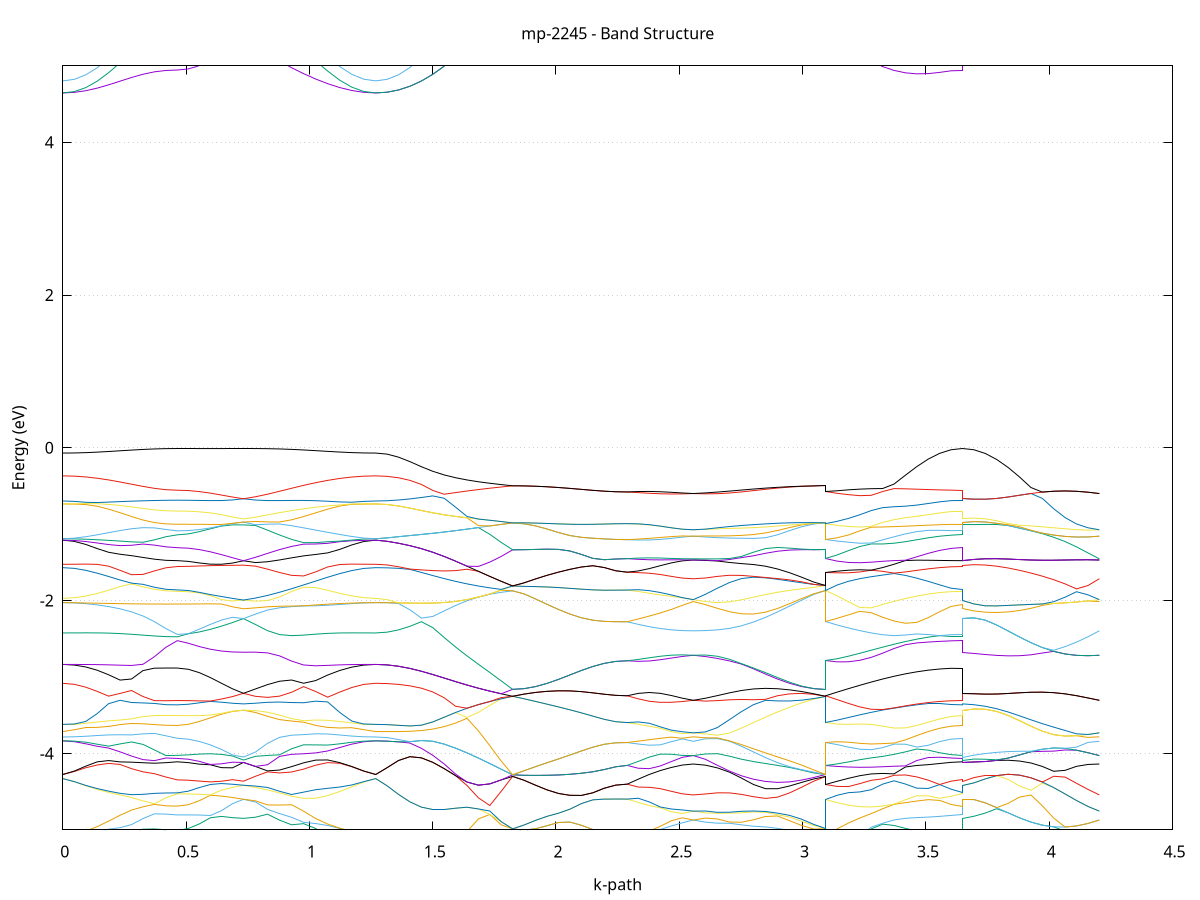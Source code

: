 set title 'mp-2245 - Band Structure'
set xlabel 'k-path'
set ylabel 'Energy (eV)'
set grid y
set yrange [-5:5]
set terminal png size 800,600
set output 'mp-2245_bands_gnuplot.png'
plot '-' using 1:2 with lines notitle, '-' using 1:2 with lines notitle, '-' using 1:2 with lines notitle, '-' using 1:2 with lines notitle, '-' using 1:2 with lines notitle, '-' using 1:2 with lines notitle, '-' using 1:2 with lines notitle, '-' using 1:2 with lines notitle, '-' using 1:2 with lines notitle, '-' using 1:2 with lines notitle, '-' using 1:2 with lines notitle, '-' using 1:2 with lines notitle, '-' using 1:2 with lines notitle, '-' using 1:2 with lines notitle, '-' using 1:2 with lines notitle, '-' using 1:2 with lines notitle, '-' using 1:2 with lines notitle, '-' using 1:2 with lines notitle, '-' using 1:2 with lines notitle, '-' using 1:2 with lines notitle, '-' using 1:2 with lines notitle, '-' using 1:2 with lines notitle, '-' using 1:2 with lines notitle, '-' using 1:2 with lines notitle, '-' using 1:2 with lines notitle, '-' using 1:2 with lines notitle, '-' using 1:2 with lines notitle, '-' using 1:2 with lines notitle, '-' using 1:2 with lines notitle, '-' using 1:2 with lines notitle, '-' using 1:2 with lines notitle, '-' using 1:2 with lines notitle, '-' using 1:2 with lines notitle, '-' using 1:2 with lines notitle, '-' using 1:2 with lines notitle, '-' using 1:2 with lines notitle, '-' using 1:2 with lines notitle, '-' using 1:2 with lines notitle, '-' using 1:2 with lines notitle, '-' using 1:2 with lines notitle, '-' using 1:2 with lines notitle, '-' using 1:2 with lines notitle, '-' using 1:2 with lines notitle, '-' using 1:2 with lines notitle, '-' using 1:2 with lines notitle, '-' using 1:2 with lines notitle, '-' using 1:2 with lines notitle, '-' using 1:2 with lines notitle, '-' using 1:2 with lines notitle, '-' using 1:2 with lines notitle, '-' using 1:2 with lines notitle, '-' using 1:2 with lines notitle, '-' using 1:2 with lines notitle, '-' using 1:2 with lines notitle, '-' using 1:2 with lines notitle, '-' using 1:2 with lines notitle, '-' using 1:2 with lines notitle, '-' using 1:2 with lines notitle, '-' using 1:2 with lines notitle, '-' using 1:2 with lines notitle, '-' using 1:2 with lines notitle, '-' using 1:2 with lines notitle, '-' using 1:2 with lines notitle, '-' using 1:2 with lines notitle, '-' using 1:2 with lines notitle, '-' using 1:2 with lines notitle, '-' using 1:2 with lines notitle, '-' using 1:2 with lines notitle, '-' using 1:2 with lines notitle, '-' using 1:2 with lines notitle, '-' using 1:2 with lines notitle, '-' using 1:2 with lines notitle, '-' using 1:2 with lines notitle, '-' using 1:2 with lines notitle, '-' using 1:2 with lines notitle, '-' using 1:2 with lines notitle, '-' using 1:2 with lines notitle, '-' using 1:2 with lines notitle, '-' using 1:2 with lines notitle, '-' using 1:2 with lines notitle, '-' using 1:2 with lines notitle, '-' using 1:2 with lines notitle, '-' using 1:2 with lines notitle, '-' using 1:2 with lines notitle, '-' using 1:2 with lines notitle, '-' using 1:2 with lines notitle, '-' using 1:2 with lines notitle, '-' using 1:2 with lines notitle, '-' using 1:2 with lines notitle, '-' using 1:2 with lines notitle, '-' using 1:2 with lines notitle, '-' using 1:2 with lines notitle, '-' using 1:2 with lines notitle, '-' using 1:2 with lines notitle, '-' using 1:2 with lines notitle, '-' using 1:2 with lines notitle, '-' using 1:2 with lines notitle, '-' using 1:2 with lines notitle, '-' using 1:2 with lines notitle, '-' using 1:2 with lines notitle, '-' using 1:2 with lines notitle, '-' using 1:2 with lines notitle, '-' using 1:2 with lines notitle, '-' using 1:2 with lines notitle, '-' using 1:2 with lines notitle, '-' using 1:2 with lines notitle, '-' using 1:2 with lines notitle, '-' using 1:2 with lines notitle, '-' using 1:2 with lines notitle, '-' using 1:2 with lines notitle, '-' using 1:2 with lines notitle, '-' using 1:2 with lines notitle, '-' using 1:2 with lines notitle, '-' using 1:2 with lines notitle, '-' using 1:2 with lines notitle, '-' using 1:2 with lines notitle, '-' using 1:2 with lines notitle, '-' using 1:2 with lines notitle, '-' using 1:2 with lines notitle, '-' using 1:2 with lines notitle, '-' using 1:2 with lines notitle, '-' using 1:2 with lines notitle, '-' using 1:2 with lines notitle, '-' using 1:2 with lines notitle, '-' using 1:2 with lines notitle, '-' using 1:2 with lines notitle, '-' using 1:2 with lines notitle, '-' using 1:2 with lines notitle
0.000000 -17.953058
0.046453 -17.947858
0.092906 -17.932258
0.139359 -17.906358
0.185812 -17.870358
0.232265 -17.824358
0.278718 -17.768758
0.325171 -17.704058
0.371624 -17.631658
0.418077 -17.556458
0.464530 -17.509558
0.464530 -17.509558
0.509229 -17.504958
0.553928 -17.491358
0.598628 -17.469058
0.643327 -17.439158
0.688027 -17.405458
0.732726 -17.384058
0.732726 -17.384058
0.781489 -17.426458
0.830252 -17.511458
0.879015 -17.598558
0.927778 -17.678858
0.976541 -17.750158
1.025304 -17.811358
1.074067 -17.861958
1.122830 -17.901658
1.171593 -17.930158
1.220356 -17.947358
1.269119 -17.953058
1.269119 -17.953058
1.315373 -17.947858
1.361628 -17.932458
1.407883 -17.906758
1.454138 -17.870958
1.500392 -17.825158
1.546647 -17.769558
1.592902 -17.704458
1.639156 -17.630058
1.685411 -17.546758
1.731666 -17.455058
1.777920 -17.355258
1.824175 -17.248158
1.824175 -17.248158
1.870628 -17.243758
1.917081 -17.230658
1.963534 -17.208958
2.009987 -17.179058
2.056440 -17.141558
2.102893 -17.097358
2.149346 -17.048358
2.195799 -16.998658
2.242252 -16.956658
2.288705 -16.938758
2.288705 -16.938758
2.333404 -16.934758
2.378104 -16.922558
2.422803 -16.902958
2.467502 -16.877258
2.512202 -16.850058
2.556901 -16.835358
2.556901 -16.835358
2.605664 -16.857658
2.654427 -16.908458
2.703190 -16.967758
2.751953 -17.026858
2.800716 -17.081958
2.849479 -17.130858
2.898242 -17.172158
2.947005 -17.204958
2.995768 -17.228858
3.044531 -17.243358
3.093294 -17.248158
3.093294 -16.938758
3.139549 -16.983358
3.185803 -17.053558
3.232058 -17.129958
3.278313 -17.204158
3.324567 -17.272758
3.370822 -17.333958
3.417077 -17.386758
3.463332 -17.430558
3.509586 -17.464958
3.555841 -17.489658
3.602096 -17.504558
3.648350 -17.509558
3.648350 -17.384058
3.694605 -17.378858
3.740860 -17.363558
3.787114 -17.338158
3.833369 -17.302658
3.879624 -17.257358
3.925879 -17.202458
3.972133 -17.138058
4.018388 -17.064558
4.064643 -16.982458
4.110897 -16.892058
4.157152 -16.844458
4.203407 -16.835358
e
0.000000 -16.411858
0.046453 -16.436758
0.092906 -16.509858
0.139359 -16.615258
0.185812 -16.735558
0.232265 -16.860458
0.278718 -16.984558
0.325171 -17.104258
0.371624 -17.216858
0.418077 -17.316558
0.464530 -17.371658
0.464530 -17.371658
0.509229 -17.367458
0.553928 -17.355058
0.598628 -17.334458
0.643327 -17.305758
0.688027 -17.269158
0.732726 -17.224858
0.732726 -17.224858
0.781489 -17.225758
0.830252 -17.165658
0.879015 -17.085058
0.927778 -16.992858
0.976541 -16.892458
1.025304 -16.786358
1.074067 -16.679158
1.122830 -16.586858
1.171593 -16.502058
1.220356 -16.437358
1.269119 -16.411858
1.269119 -16.411858
1.315373 -16.407358
1.361628 -16.393958
1.407883 -16.371758
1.454138 -16.341058
1.500392 -16.368558
1.546647 -16.498958
1.592902 -16.630658
1.639156 -16.761558
1.685411 -16.889958
1.731666 -17.014658
1.777920 -17.134358
1.824175 -17.248158
1.824175 -17.248158
1.870628 -17.243758
1.917081 -17.230658
1.963534 -17.208958
2.009987 -17.179058
2.056440 -17.141458
2.102893 -17.097358
2.149346 -17.048358
2.195799 -16.998658
2.242252 -16.956658
2.288705 -16.938758
2.288705 -16.938758
2.333404 -16.934658
2.378104 -16.922358
2.422803 -16.902658
2.467502 -16.877058
2.512202 -16.849958
2.556901 -16.835358
2.556901 -16.835358
2.605664 -16.857258
2.654427 -16.907858
2.703190 -16.967158
2.751953 -17.026458
2.800716 -17.081658
2.849479 -17.130658
2.898242 -17.172058
2.947005 -17.204958
2.995768 -17.228858
3.044531 -17.243358
3.093294 -17.248158
3.093294 -16.938758
3.139549 -16.942558
3.185803 -16.984958
3.232058 -17.042758
3.278313 -17.103458
3.324567 -17.161758
3.370822 -17.214858
3.417077 -17.261458
3.463332 -17.300458
3.509586 -17.331358
3.555841 -17.353658
3.602096 -17.367158
3.648350 -17.371658
3.648350 -17.224858
3.694605 -17.219758
3.740860 -17.206058
3.787114 -17.183958
3.833369 -17.153958
3.879624 -17.116458
3.925879 -17.072558
3.972133 -17.023458
4.018388 -16.971558
4.064643 -16.920358
4.110897 -16.875458
4.157152 -16.844458
4.203407 -16.835358
e
0.000000 -16.411858
0.046453 -16.427458
0.092906 -16.463158
0.139359 -16.505658
0.185812 -16.547958
0.232265 -16.586558
0.278718 -16.619758
0.325171 -16.646258
0.371624 -16.665558
0.418077 -16.677358
0.464530 -16.681258
0.464530 -16.681258
0.509229 -16.725758
0.553928 -16.822358
0.598628 -16.933358
0.643327 -17.044658
0.688027 -17.147958
0.732726 -17.224758
0.732726 -17.224758
0.781489 -17.167958
0.830252 -17.102658
0.879015 -17.029658
0.927778 -16.949458
0.976541 -16.863258
1.025304 -16.772458
1.074067 -16.678558
1.122830 -16.575358
1.171593 -16.488058
1.220356 -16.430958
1.269119 -16.411858
1.269119 -16.411858
1.315373 -16.407358
1.361628 -16.393958
1.407883 -16.371758
1.454138 -16.341058
1.500392 -16.302158
1.546647 -16.255558
1.592902 -16.202158
1.639156 -16.142758
1.685411 -16.078958
1.731666 -16.012658
1.777920 -15.947058
1.824175 -15.886458
1.824175 -15.886458
1.870628 -15.910158
1.917081 -15.972258
1.963534 -16.057258
2.009987 -16.153258
2.056440 -16.252958
2.102893 -16.351358
2.149346 -16.444358
2.195799 -16.526458
2.242252 -16.588158
2.288705 -16.612658
2.288705 -16.612658
2.333404 -16.614458
2.378104 -16.620658
2.422803 -16.632758
2.467502 -16.652158
2.512202 -16.676358
2.556901 -16.690658
2.556901 -16.690658
2.605664 -16.667558
2.654427 -16.610958
2.703190 -16.537458
2.751953 -16.453358
2.800716 -16.362058
2.849479 -16.265458
2.898242 -16.166358
2.947005 -16.069158
2.995768 -15.980758
3.044531 -15.913658
3.093294 -15.886458
3.093294 -16.612658
3.139549 -16.593558
3.185803 -16.547558
3.232058 -16.501658
3.278313 -16.478258
3.324567 -16.492758
3.370822 -16.530558
3.417077 -16.572258
3.463332 -16.609958
3.509586 -16.640558
3.555841 -16.663058
3.602096 -16.676658
3.648350 -16.681258
3.648350 -17.224758
3.694605 -17.219658
3.740860 -17.205958
3.787114 -17.183958
3.833369 -17.153858
3.879624 -17.116458
3.925879 -17.072458
3.972133 -17.023458
4.018388 -16.971558
4.064643 -16.920358
4.110897 -16.875458
4.157152 -16.793958
4.203407 -16.690658
e
0.000000 -15.956858
0.046453 -16.012558
0.092906 -16.077658
0.139359 -16.132458
0.185812 -16.178858
0.232265 -16.217958
0.278718 -16.249958
0.325171 -16.274958
0.371624 -16.292958
0.418077 -16.303658
0.464530 -16.307258
0.464530 -16.307258
0.509229 -16.259958
0.553928 -16.154958
0.598628 -16.030658
0.643327 -15.902058
0.688027 -15.781358
0.732726 -15.716858
0.732726 -15.716858
0.781489 -15.759958
0.830252 -15.825458
0.879015 -15.889358
0.927778 -15.947658
0.976541 -15.998158
1.025304 -16.038858
1.074067 -16.066958
1.122830 -16.077558
1.171593 -16.062558
1.220356 -16.013558
1.269119 -15.956858
1.269119 -15.956858
1.315373 -15.953558
1.361628 -16.018858
1.407883 -16.123358
1.454138 -16.242058
1.500392 -16.302158
1.546647 -16.255558
1.592902 -16.202158
1.639156 -16.142758
1.685411 -16.078958
1.731666 -16.012658
1.777920 -15.947058
1.824175 -15.886458
1.824175 -15.886458
1.870628 -15.910158
1.917081 -15.972258
1.963534 -16.057258
2.009987 -16.153258
2.056440 -16.252958
2.102893 -16.351358
2.149346 -16.444358
2.195799 -16.526458
2.242252 -16.588158
2.288705 -16.612658
2.288705 -16.612658
2.333404 -16.614458
2.378104 -16.620458
2.422803 -16.632258
2.467502 -16.651158
2.512202 -16.674858
2.556901 -16.688758
2.556901 -16.688758
2.605664 -16.666058
2.654427 -16.609958
2.703190 -16.536958
2.751953 -16.453258
2.800716 -16.361158
2.849479 -16.263758
2.898242 -16.163758
2.947005 -16.065658
2.995768 -15.976958
3.044531 -15.910858
3.093294 -15.886458
3.093294 -16.612658
3.139549 -16.578358
3.185803 -16.497858
3.232058 -16.393658
3.278313 -16.293758
3.324567 -16.305358
3.370822 -16.300058
3.417077 -16.295458
3.463332 -16.295558
3.509586 -16.298858
3.555841 -16.302958
3.602096 -16.306158
3.648350 -16.307258
3.648350 -15.716858
3.694605 -15.715058
3.740860 -15.705158
3.787114 -15.687358
3.833369 -15.738558
3.879624 -15.851958
3.925879 -15.972058
3.972133 -16.095558
4.018388 -16.219858
4.064643 -16.343058
4.110897 -16.463358
4.157152 -16.579658
4.203407 -16.688758
e
0.000000 -15.956858
0.046453 -15.960058
0.092906 -15.937258
0.139359 -15.884858
0.185812 -15.814258
0.232265 -15.734058
0.278718 -15.649558
0.325171 -15.566658
0.371624 -15.505558
0.418077 -15.486358
0.464530 -15.482158
0.464530 -15.482158
0.509229 -15.481758
0.553928 -15.480458
0.598628 -15.479458
0.643327 -15.509458
0.688027 -15.570758
0.732726 -15.579158
0.732726 -15.579158
0.781489 -15.637958
0.830252 -15.695958
0.879015 -15.751158
0.927778 -15.802358
0.976541 -15.848458
1.025304 -15.888458
1.074067 -15.921358
1.122830 -15.946158
1.171593 -15.961258
1.220356 -15.963658
1.269119 -15.956858
1.269119 -15.956858
1.315373 -15.953458
1.361628 -15.943558
1.407883 -15.927358
1.454138 -15.905658
1.500392 -15.879858
1.546647 -15.851758
1.592902 -15.824858
1.639156 -15.803758
1.685411 -15.795058
1.731666 -15.805458
1.777920 -15.837058
1.824175 -15.886458
1.824175 -15.886458
1.870628 -15.890058
1.917081 -15.900658
1.963534 -15.916258
2.009987 -15.934658
2.056440 -15.953558
2.102893 -15.971258
2.149346 -15.986358
2.195799 -15.997758
2.242252 -16.004858
2.288705 -16.007258
2.288705 -16.007258
2.333404 -16.024758
2.378104 -16.063758
2.422803 -16.108358
2.467502 -16.146158
2.512202 -16.169758
2.556901 -16.176858
2.556901 -16.176858
2.605664 -16.169258
2.654427 -16.147658
2.703190 -16.116058
2.751953 -16.078158
2.800716 -16.037458
2.849479 -15.997058
2.898242 -15.960158
2.947005 -15.929358
2.995768 -15.906558
3.044531 -15.892258
3.093294 -15.886458
3.093294 -16.007258
3.139549 -16.097558
3.185803 -16.179758
3.232058 -16.248858
3.278313 -16.277858
3.324567 -16.156058
3.370822 -16.031958
3.417077 -15.908558
3.463332 -15.789358
3.509586 -15.678458
3.555841 -15.582158
3.602096 -15.510658
3.648350 -15.482158
3.648350 -15.579158
3.694605 -15.602658
3.740860 -15.634158
3.787114 -15.674658
3.833369 -15.725258
3.879624 -15.785958
3.925879 -15.855258
3.972133 -15.929858
4.018388 -16.005358
4.064643 -16.075958
4.110897 -16.134058
4.157152 -16.170658
4.203407 -16.176858
e
0.000000 -15.909958
0.046453 -15.877458
0.092906 -15.816558
0.139359 -15.746458
0.185812 -15.672658
0.232265 -15.599758
0.278718 -15.537458
0.325171 -15.496958
0.371624 -15.455858
0.418077 -15.389758
0.464530 -15.347858
0.464530 -15.347858
0.509229 -15.357458
0.553928 -15.383758
0.598628 -15.441358
0.643327 -15.485958
0.688027 -15.526658
0.732726 -15.579058
0.732726 -15.579058
0.781489 -15.481458
0.830252 -15.471958
0.879015 -15.478258
0.927778 -15.488658
0.976541 -15.505658
1.025304 -15.540958
1.074067 -15.613358
1.122830 -15.705458
1.171593 -15.796658
1.220356 -15.872958
1.269119 -15.909958
1.269119 -15.909958
1.315373 -15.940758
1.361628 -15.943458
1.407883 -15.927258
1.454138 -15.905658
1.500392 -15.879858
1.546647 -15.851758
1.592902 -15.824758
1.639156 -15.803658
1.685411 -15.795058
1.731666 -15.805358
1.777920 -15.837058
1.824175 -15.886458
1.824175 -15.886458
1.870628 -15.890058
1.917081 -15.900658
1.963534 -15.916258
2.009987 -15.934658
2.056440 -15.953558
2.102893 -15.971258
2.149346 -15.986358
2.195799 -15.997758
2.242252 -16.004858
2.288705 -16.007258
2.288705 -16.007258
2.333404 -16.020658
2.378104 -16.057958
2.422803 -16.102958
2.467502 -16.142258
2.512202 -16.167758
2.556901 -16.176758
2.556901 -16.176758
2.605664 -16.167358
2.654427 -16.144058
2.703190 -16.110958
2.751953 -16.071758
2.800716 -16.029958
2.849479 -15.988858
2.898242 -15.951758
2.947005 -15.921658
2.995768 -15.900658
3.044531 -15.889058
3.093294 -15.886458
3.093294 -16.007258
3.139549 -15.911858
3.185803 -15.813858
3.232058 -15.716058
3.278313 -15.622058
3.324567 -15.595358
3.370822 -15.559558
3.417077 -15.506858
3.463332 -15.444258
3.509586 -15.380258
3.555841 -15.343658
3.602096 -15.344858
3.648350 -15.347858
3.648350 -15.579058
3.694605 -15.602658
3.740860 -15.634058
3.787114 -15.674558
3.833369 -15.725258
3.879624 -15.785958
3.925879 -15.855258
3.972133 -15.929858
4.018388 -16.005258
4.064643 -16.075858
4.110897 -16.134058
4.157152 -16.170658
4.203407 -16.176758
e
0.000000 -15.877958
0.046453 -15.802258
0.092906 -15.686858
0.139359 -15.568358
0.185812 -15.495158
0.232265 -15.474858
0.278718 -15.443758
0.325171 -15.389758
0.371624 -15.323858
0.418077 -15.270358
0.464530 -15.273758
0.464530 -15.273758
0.509229 -15.312758
0.553928 -15.374258
0.598628 -15.421458
0.643327 -15.459358
0.688027 -15.467858
0.732726 -15.467958
0.732726 -15.467958
0.781489 -15.468758
0.830252 -15.373958
0.879015 -15.290258
0.927778 -15.280958
0.976541 -15.366858
1.025304 -15.440858
1.074067 -15.480658
1.122830 -15.554158
1.171593 -15.677358
1.220356 -15.797358
1.269119 -15.877958
1.269119 -15.877958
1.315373 -15.874858
1.361628 -15.865458
1.407883 -15.849958
1.454138 -15.828558
1.500392 -15.801658
1.546647 -15.769558
1.592902 -15.732958
1.639156 -15.692358
1.685411 -15.648758
1.731666 -15.603058
1.777920 -15.556458
1.824175 -15.510158
1.824175 -15.510158
1.870628 -15.506058
1.917081 -15.497958
1.963534 -15.491558
2.009987 -15.488358
2.056440 -15.487658
2.102893 -15.488458
2.149346 -15.490058
2.195799 -15.491658
2.242252 -15.492758
2.288705 -15.493158
2.288705 -15.493158
2.333404 -15.480058
2.378104 -15.434358
2.422803 -15.371958
2.467502 -15.308158
2.512202 -15.257658
2.556901 -15.238058
2.556901 -15.238058
2.605664 -15.257358
2.654427 -15.298258
2.703190 -15.344058
2.751953 -15.387358
2.800716 -15.424858
2.849479 -15.454558
2.898242 -15.475858
2.947005 -15.489358
2.995768 -15.498358
3.044531 -15.506058
3.093294 -15.510158
3.093294 -15.493158
3.139549 -15.541558
3.185803 -15.579858
3.232058 -15.604158
3.278313 -15.610258
3.324567 -15.536358
3.370822 -15.463958
3.417077 -15.408958
3.463332 -15.372358
3.509586 -15.351658
3.555841 -15.324158
3.602096 -15.286258
3.648350 -15.273758
3.648350 -15.467958
3.694605 -15.492058
3.740860 -15.551258
3.787114 -15.636258
3.833369 -15.661858
3.879624 -15.628958
3.925879 -15.589058
3.972133 -15.542558
4.018388 -15.490058
4.064643 -15.432458
4.110897 -15.370558
4.157152 -15.305358
4.203407 -15.238058
e
0.000000 -15.516958
0.046453 -15.515158
0.092906 -15.509858
0.139359 -15.499858
0.185812 -15.446358
0.232265 -15.348058
0.278718 -15.269658
0.325171 -15.222358
0.371624 -15.212058
0.418077 -15.229558
0.464530 -15.225758
0.464530 -15.225758
0.509229 -15.193858
0.553928 -15.152358
0.598628 -15.114358
0.643327 -15.079258
0.688027 -15.045758
0.732726 -15.013358
0.732726 -15.013358
0.781489 -15.059358
0.830252 -15.122858
0.879015 -15.197858
0.927778 -15.251058
0.976541 -15.269958
1.025304 -15.338458
1.074067 -15.437958
1.122830 -15.498758
1.171593 -15.509158
1.220356 -15.514958
1.269119 -15.516958
1.269119 -15.516958
1.315373 -15.498458
1.361628 -15.456858
1.407883 -15.412758
1.454138 -15.376658
1.500392 -15.353258
1.546647 -15.343858
1.592902 -15.348058
1.639156 -15.364458
1.685411 -15.390958
1.731666 -15.425558
1.777920 -15.465958
1.824175 -15.510158
1.824175 -15.510158
1.870628 -15.506058
1.917081 -15.497958
1.963534 -15.491558
2.009987 -15.488358
2.056440 -15.487658
2.102893 -15.488458
2.149346 -15.490058
2.195799 -15.491658
2.242252 -15.492758
2.288705 -15.493158
2.288705 -15.493158
2.333404 -15.466458
2.378104 -15.408658
2.422803 -15.335058
2.467502 -15.258358
2.512202 -15.191758
2.556901 -15.161258
2.556901 -15.161258
2.605664 -15.190958
2.654427 -15.245258
2.703190 -15.301158
2.751953 -15.352758
2.800716 -15.397458
2.849479 -15.433758
2.898242 -15.461158
2.947005 -15.480458
2.995768 -15.494358
3.044531 -15.505358
3.093294 -15.510158
3.093294 -15.493158
3.139549 -15.438058
3.185803 -15.379158
3.232058 -15.318858
3.278313 -15.258758
3.324567 -15.200058
3.370822 -15.143158
3.417077 -15.143858
3.463332 -15.174858
3.509586 -15.199158
3.555841 -15.215958
3.602096 -15.224358
3.648350 -15.225758
3.648350 -15.013358
3.694605 -14.982058
3.740860 -14.970858
3.787114 -14.974458
3.833369 -14.984158
3.879624 -14.992658
3.925879 -14.996758
3.972133 -14.996258
4.018388 -14.993158
4.064643 -14.991058
4.110897 -15.002858
4.157152 -15.082058
4.203407 -15.161258
e
0.000000 -14.701658
0.046453 -14.706658
0.092906 -14.721758
0.139359 -14.746558
0.185812 -14.780658
0.232265 -14.822858
0.278718 -14.871058
0.325171 -14.922458
0.371624 -14.973558
0.418077 -15.018958
0.464530 -15.040758
0.464530 -15.040758
0.509229 -15.035458
0.553928 -15.021958
0.598628 -15.005558
0.643327 -14.992958
0.688027 -14.992758
0.732726 -15.013258
0.732726 -15.013258
0.781489 -14.979758
0.830252 -14.950658
0.879015 -14.927558
0.927778 -14.904858
0.976541 -14.871158
1.025304 -14.828358
1.074067 -14.786058
1.122830 -14.750258
1.171593 -14.723558
1.220356 -14.707158
1.269119 -14.701658
1.269119 -14.701658
1.315373 -14.711258
1.361628 -14.739358
1.407883 -14.783558
1.454138 -14.840858
1.500392 -14.907058
1.546647 -14.977558
1.592902 -15.046758
1.639156 -15.107758
1.685411 -15.151958
1.731666 -15.171858
1.777920 -15.163958
1.824175 -15.131458
1.824175 -15.131458
1.870628 -15.124758
1.917081 -15.104658
1.963534 -15.073158
2.009987 -15.033158
2.056440 -14.987858
2.102893 -14.940958
2.149346 -14.896458
2.195799 -14.859058
2.242252 -14.833758
2.288705 -14.824758
2.288705 -14.824758
2.333404 -14.845658
2.378104 -14.882658
2.422803 -14.927758
2.467502 -14.973558
2.512202 -15.010458
2.556901 -15.024858
2.556901 -15.024858
2.605664 -15.013058
2.654427 -14.994558
2.703190 -14.984658
2.751953 -14.986758
2.800716 -14.999458
2.849479 -15.020258
2.898242 -15.046358
2.947005 -15.077658
2.995768 -15.105958
3.044531 -15.125458
3.093294 -15.131458
3.093294 -14.824758
3.139549 -14.867758
3.185803 -14.916858
3.232058 -14.967758
3.278313 -15.017558
3.324567 -15.064358
3.370822 -15.106758
3.417077 -15.090158
3.463332 -15.047558
3.509586 -15.024758
3.555841 -15.023958
3.602096 -15.034558
3.648350 -15.040758
3.648350 -15.013258
3.694605 -14.982058
3.740860 -14.970858
3.787114 -14.974458
3.833369 -14.984158
3.879624 -14.992658
3.925879 -14.996758
3.972133 -14.996258
4.018388 -14.993158
4.064643 -14.991058
4.110897 -14.993858
4.157152 -15.004758
4.203407 -15.024858
e
0.000000 -14.701658
0.046453 -14.703158
0.092906 -14.707458
0.139359 -14.714058
0.185812 -14.722058
0.232265 -14.730758
0.278718 -14.739058
0.325171 -14.745858
0.371624 -14.749858
0.418077 -14.750858
0.464530 -14.750458
0.464530 -14.750458
0.509229 -14.744058
0.553928 -14.745158
0.598628 -14.770358
0.643327 -14.797958
0.688027 -14.819758
0.732726 -14.827658
0.732726 -14.827658
0.781489 -14.820558
0.830252 -14.805158
0.879015 -14.787258
0.927778 -14.769558
0.976541 -14.753358
1.025304 -14.738858
1.074067 -14.726358
1.122830 -14.715958
1.171593 -14.708158
1.220356 -14.703358
1.269119 -14.701658
1.269119 -14.701658
1.315373 -14.711258
1.361628 -14.739258
1.407883 -14.783558
1.454138 -14.840858
1.500392 -14.907058
1.546647 -14.977558
1.592902 -15.046758
1.639156 -15.107658
1.685411 -15.151958
1.731666 -15.171858
1.777920 -15.163958
1.824175 -15.131458
1.824175 -15.131458
1.870628 -15.124758
1.917081 -15.104658
1.963534 -15.073158
2.009987 -15.033158
2.056440 -14.987858
2.102893 -14.940958
2.149346 -14.896458
2.195799 -14.859058
2.242252 -14.833758
2.288705 -14.824758
2.288705 -14.824758
2.333404 -14.827658
2.378104 -14.854958
2.422803 -14.899258
2.467502 -14.951358
2.512202 -15.000858
2.556901 -15.024858
2.556901 -15.024858
2.605664 -15.003658
2.654427 -14.976458
2.703190 -14.964858
2.751953 -14.970058
2.800716 -14.987958
2.849479 -15.014558
2.898242 -15.045658
2.947005 -15.074758
2.995768 -15.101658
3.044531 -15.122358
3.093294 -15.131458
3.093294 -14.824758
3.139549 -14.794258
3.185803 -14.780958
3.232058 -14.782758
3.278313 -14.792158
3.324567 -14.802158
3.370822 -14.808458
3.417077 -14.808758
3.463332 -14.800558
3.509586 -14.781258
3.555841 -14.754258
3.602096 -14.744958
3.648350 -14.750458
3.648350 -14.827658
3.694605 -14.800058
3.740860 -14.764358
3.787114 -14.731158
3.833369 -14.711258
3.879624 -14.713458
3.925879 -14.740858
3.972133 -14.789658
4.018388 -14.853158
4.064643 -14.925558
4.110897 -14.993858
4.157152 -15.004758
4.203407 -15.024858
e
0.000000 -14.513458
0.046453 -14.517358
0.092906 -14.527858
0.139359 -14.543558
0.185812 -14.565958
0.232265 -14.596158
0.278718 -14.631258
0.325171 -14.666358
0.371624 -14.695558
0.418077 -14.714758
0.464530 -14.721658
0.464530 -14.721658
0.509229 -14.727858
0.553928 -14.726258
0.598628 -14.701058
0.643327 -14.674558
0.688027 -14.654558
0.732726 -14.647758
0.732726 -14.647758
0.781489 -14.653458
0.830252 -14.663958
0.879015 -14.668558
0.927778 -14.658258
0.976541 -14.633258
1.025304 -14.601058
1.074067 -14.569758
1.122830 -14.544658
1.171593 -14.528958
1.220356 -14.517658
1.269119 -14.513458
1.269119 -14.513458
1.315373 -14.520158
1.361628 -14.540058
1.407883 -14.572658
1.454138 -14.617058
1.500392 -14.671758
1.546647 -14.734658
1.592902 -14.803558
1.639156 -14.875658
1.685411 -14.948258
1.731666 -15.017858
1.777920 -15.080558
1.824175 -15.131358
1.824175 -15.131358
1.870628 -15.113058
1.917081 -15.063258
1.963534 -14.992258
2.009987 -14.910858
2.056440 -14.826758
2.102893 -14.745458
2.149346 -14.670558
2.195799 -14.605258
2.242252 -14.554558
2.288705 -14.532658
2.288705 -14.532658
2.333404 -14.540558
2.378104 -14.535058
2.422803 -14.521558
2.467502 -14.506458
2.512202 -14.494458
2.556901 -14.491158
2.556901 -14.491158
2.605664 -14.504658
2.654427 -14.534758
2.703190 -14.580958
2.751953 -14.643158
2.800716 -14.719158
2.849479 -14.804958
2.898242 -14.895558
2.947005 -14.983858
2.995768 -15.060458
3.044531 -15.113358
3.093294 -15.131358
3.093294 -14.532658
3.139549 -14.536658
3.185803 -14.548458
3.232058 -14.567758
3.278313 -14.591258
3.324567 -14.616358
3.370822 -14.641658
3.417077 -14.666158
3.463332 -14.689358
3.509586 -14.711158
3.555841 -14.730458
3.602096 -14.730858
3.648350 -14.721658
3.648350 -14.647758
3.694605 -14.642458
3.740860 -14.632558
3.787114 -14.618258
3.833369 -14.599558
3.879624 -14.576958
3.925879 -14.550758
3.972133 -14.521558
4.018388 -14.489758
4.064643 -14.489358
4.110897 -14.498558
4.157152 -14.499558
4.203407 -14.491158
e
0.000000 -14.513458
0.046453 -14.516458
0.092906 -14.525358
0.139359 -14.540158
0.185812 -14.556858
0.232265 -14.571558
0.278718 -14.581958
0.325171 -14.586058
0.371624 -14.583758
0.418077 -14.578358
0.464530 -14.575458
0.464530 -14.575458
0.509229 -14.575558
0.553928 -14.575858
0.598628 -14.575858
0.643327 -14.573958
0.688027 -14.566558
0.732726 -14.549658
0.732726 -14.549658
0.781489 -14.570858
0.830252 -14.586658
0.879015 -14.595358
0.927778 -14.596358
0.976541 -14.589958
1.025304 -14.577758
1.074067 -14.561758
1.122830 -14.544358
1.171593 -14.526758
1.220356 -14.516758
1.269119 -14.513458
1.269119 -14.513458
1.315373 -14.520158
1.361628 -14.540058
1.407883 -14.572658
1.454138 -14.617058
1.500392 -14.671758
1.546647 -14.734658
1.592902 -14.803558
1.639156 -14.875658
1.685411 -14.948258
1.731666 -15.017858
1.777920 -15.080558
1.824175 -15.131358
1.824175 -15.131358
1.870628 -15.113058
1.917081 -15.063258
1.963534 -14.992258
2.009987 -14.910858
2.056440 -14.826758
2.102893 -14.745358
2.149346 -14.670458
2.195799 -14.605258
2.242252 -14.554558
2.288705 -14.532658
2.288705 -14.532658
2.333404 -14.514558
2.378104 -14.497458
2.422803 -14.490858
2.467502 -14.491658
2.512202 -14.493058
2.556901 -14.491158
2.556901 -14.491158
2.605664 -14.485758
2.654427 -14.488258
2.703190 -14.523258
2.751953 -14.590058
2.800716 -14.675058
2.849479 -14.770358
2.898242 -14.869858
2.947005 -14.966558
2.995768 -15.050558
3.044531 -15.109358
3.093294 -15.131358
3.093294 -14.532658
3.139549 -14.528658
3.185803 -14.514858
3.232058 -14.490258
3.278313 -14.463458
3.324567 -14.444258
3.370822 -14.445358
3.417077 -14.472358
3.463332 -14.501258
3.509586 -14.529358
3.555841 -14.553458
3.602096 -14.569758
3.648350 -14.575458
3.648350 -14.549658
3.694605 -14.554558
3.740860 -14.544458
3.787114 -14.523558
3.833369 -14.499058
3.879624 -14.478058
3.925879 -14.466258
3.972133 -14.466458
4.018388 -14.476358
4.064643 -14.489358
4.110897 -14.498558
4.157152 -14.499558
4.203407 -14.491158
e
0.000000 -14.347258
0.046453 -14.344258
0.092906 -14.336158
0.139359 -14.350058
0.185812 -14.368658
0.232265 -14.386758
0.278718 -14.402358
0.325171 -14.414458
0.371624 -14.423058
0.418077 -14.428158
0.464530 -14.429958
0.464530 -14.429958
0.509229 -14.438458
0.553928 -14.457558
0.598628 -14.480058
0.643327 -14.503658
0.688027 -14.527358
0.732726 -14.549658
0.732726 -14.549658
0.781489 -14.523558
0.830252 -14.495558
0.879015 -14.468658
0.927778 -14.443558
0.976541 -14.419758
1.025304 -14.396758
1.074067 -14.374258
1.122830 -14.353058
1.171593 -14.335258
1.220356 -14.343958
1.269119 -14.347258
1.269119 -14.347258
1.315373 -14.348558
1.361628 -14.352158
1.407883 -14.357158
1.454138 -14.362658
1.500392 -14.367358
1.546647 -14.370658
1.592902 -14.371858
1.639156 -14.370858
1.685411 -14.367658
1.731666 -14.362658
1.777920 -14.356158
1.824175 -14.348758
1.824175 -14.348758
1.870628 -14.348258
1.917081 -14.346958
1.963534 -14.345258
2.009987 -14.344158
2.056440 -14.344658
2.102893 -14.347958
2.149346 -14.356158
2.195799 -14.371558
2.242252 -14.393258
2.288705 -14.406058
2.288705 -14.406058
2.333404 -14.411858
2.378104 -14.411158
2.422803 -14.416858
2.467502 -14.430858
2.512202 -14.443758
2.556901 -14.449858
2.556901 -14.449858
2.605664 -14.442058
2.654427 -14.422658
2.703190 -14.397058
2.751953 -14.372658
2.800716 -14.356358
2.849479 -14.348358
2.898242 -14.345658
2.947005 -14.345758
2.995768 -14.346958
3.044531 -14.348158
3.093294 -14.348758
3.093294 -14.406058
3.139549 -14.404258
3.185803 -14.396158
3.232058 -14.393858
3.278313 -14.403758
3.324567 -14.421958
3.370822 -14.436458
3.417077 -14.436258
3.463332 -14.438558
3.509586 -14.439458
3.555841 -14.437158
3.602096 -14.432558
3.648350 -14.429958
3.648350 -14.549658
3.694605 -14.554558
3.740860 -14.544458
3.787114 -14.523558
3.833369 -14.499058
3.879624 -14.478058
3.925879 -14.466258
3.972133 -14.466458
4.018388 -14.476358
4.064643 -14.456358
4.110897 -14.421958
4.157152 -14.431258
4.203407 -14.449858
e
0.000000 -14.319058
0.046453 -14.322858
0.092906 -14.333658
0.139359 -14.324658
0.185812 -14.313758
0.232265 -14.307258
0.278718 -14.309058
0.325171 -14.317758
0.371624 -14.329058
0.418077 -14.338758
0.464530 -14.342658
0.464530 -14.342658
0.509229 -14.332558
0.553928 -14.310058
0.598628 -14.284658
0.643327 -14.262958
0.688027 -14.251358
0.732726 -14.248758
0.732726 -14.248758
0.781489 -14.250658
0.830252 -14.255358
0.879015 -14.262458
0.927778 -14.271558
0.976541 -14.282658
1.025304 -14.295258
1.074067 -14.308858
1.122830 -14.322458
1.171593 -14.334858
1.220356 -14.323258
1.269119 -14.319058
1.269119 -14.319058
1.315373 -14.317858
1.361628 -14.314758
1.407883 -14.310558
1.454138 -14.306958
1.500392 -14.305658
1.546647 -14.307158
1.592902 -14.311358
1.639156 -14.317358
1.685411 -14.324558
1.731666 -14.332558
1.777920 -14.340658
1.824175 -14.348758
1.824175 -14.348758
1.870628 -14.348258
1.917081 -14.346958
1.963534 -14.345258
2.009987 -14.344158
2.056440 -14.344658
2.102893 -14.347958
2.149346 -14.356058
2.195799 -14.371558
2.242252 -14.393158
2.288705 -14.406058
2.288705 -14.406058
2.333404 -14.402158
2.378104 -14.405958
2.422803 -14.398458
2.467502 -14.379058
2.512202 -14.361758
2.556901 -14.354158
2.556901 -14.354158
2.605664 -14.364258
2.654427 -14.382458
2.703190 -14.381858
2.751953 -14.366058
2.800716 -14.351958
2.849479 -14.344958
2.898242 -14.343358
2.947005 -14.344558
2.995768 -14.346558
3.044531 -14.348158
3.093294 -14.348758
3.093294 -14.406058
3.139549 -14.399758
3.185803 -14.389658
3.232058 -14.378358
3.278313 -14.365058
3.324567 -14.346358
3.370822 -14.322558
3.417077 -14.300358
3.463332 -14.296358
3.509586 -14.307158
3.555841 -14.322258
3.602096 -14.336358
3.648350 -14.342658
3.648350 -14.248758
3.694605 -14.271858
3.740860 -14.299958
3.787114 -14.330458
3.833369 -14.358858
3.879624 -14.379858
3.925879 -14.391058
3.972133 -14.395958
4.018388 -14.399758
4.064643 -14.406058
4.110897 -14.416458
4.157152 -14.387558
4.203407 -14.354158
e
0.000000 -14.251258
0.046453 -14.251958
0.092906 -14.254058
0.139359 -14.257058
0.185812 -14.260058
0.232265 -14.260358
0.278718 -14.255458
0.325171 -14.247258
0.371624 -14.239458
0.418077 -14.234158
0.464530 -14.232258
0.464530 -14.232258
0.509229 -14.232058
0.553928 -14.231158
0.598628 -14.229158
0.643327 -14.223858
0.688027 -14.211358
0.732726 -14.194558
0.732726 -14.194558
0.781489 -14.213158
0.830252 -14.230858
0.879015 -14.245258
0.927778 -14.255258
0.976541 -14.260458
1.025304 -14.261858
1.074067 -14.260358
1.122830 -14.257358
1.171593 -14.254258
1.220356 -14.252058
1.269119 -14.251258
1.269119 -14.251258
1.315373 -14.251158
1.361628 -14.250458
1.407883 -14.248358
1.454138 -14.243558
1.500392 -14.234458
1.546647 -14.220958
1.592902 -14.204058
1.639156 -14.184858
1.685411 -14.164758
1.731666 -14.144758
1.777920 -14.126258
1.824175 -14.110158
1.824175 -14.110158
1.870628 -14.113758
1.917081 -14.124458
1.963534 -14.141958
2.009987 -14.165558
2.056440 -14.194358
2.102893 -14.226458
2.149346 -14.258858
2.195799 -14.286358
2.242252 -14.303258
2.288705 -14.308658
2.288705 -14.308658
2.333404 -14.314958
2.378104 -14.313658
2.422803 -14.306458
2.467502 -14.297758
2.512202 -14.290858
2.556901 -14.286858
2.556901 -14.286858
2.605664 -14.285458
2.654427 -14.281758
2.703190 -14.274358
2.751953 -14.258658
2.800716 -14.233058
2.849479 -14.202058
2.898242 -14.171458
2.947005 -14.145458
2.995768 -14.125958
3.044531 -14.114058
3.093294 -14.110158
3.093294 -14.308658
3.139549 -14.316058
3.185803 -14.318258
3.232058 -14.307558
3.278313 -14.283758
3.324567 -14.276358
3.370822 -14.276258
3.417077 -14.277458
3.463332 -14.267958
3.509586 -14.252558
3.555841 -14.241158
3.602096 -14.234458
3.648350 -14.232258
3.648350 -14.194558
3.694605 -14.208758
3.740860 -14.226458
3.787114 -14.246758
3.833369 -14.268258
3.879624 -14.288458
3.925879 -14.303858
3.972133 -14.311058
4.018388 -14.310458
4.064643 -14.305458
4.110897 -14.299058
4.157152 -14.292758
4.203407 -14.286858
e
0.000000 -14.161958
0.046453 -14.161358
0.092906 -14.159758
0.139359 -14.157358
0.185812 -14.154358
0.232265 -14.151058
0.278718 -14.147658
0.325171 -14.144658
0.371624 -14.142258
0.418077 -14.140658
0.464530 -14.140158
0.464530 -14.140158
0.509229 -14.141558
0.553928 -14.146058
0.598628 -14.153758
0.643327 -14.164558
0.688027 -14.178358
0.732726 -14.194558
0.732726 -14.194558
0.781489 -14.177558
0.830252 -14.164658
0.879015 -14.156258
0.927778 -14.151858
0.976541 -14.150658
1.025304 -14.151758
1.074067 -14.154158
1.122830 -14.156958
1.171593 -14.159558
1.220356 -14.161358
1.269119 -14.161958
1.269119 -14.161958
1.315373 -14.159458
1.361628 -14.152258
1.407883 -14.141358
1.454138 -14.128258
1.500392 -14.114558
1.546647 -14.102058
1.592902 -14.092258
1.639156 -14.086458
1.685411 -14.085158
1.731666 -14.088958
1.777920 -14.097358
1.824175 -14.110158
1.824175 -14.110158
1.870628 -14.113758
1.917081 -14.124458
1.963534 -14.141958
2.009987 -14.165558
2.056440 -14.194358
2.102893 -14.226458
2.149346 -14.258858
2.195799 -14.286258
2.242252 -14.303258
2.288705 -14.308658
2.288705 -14.308658
2.333404 -14.298458
2.378104 -14.288358
2.422803 -14.281458
2.467502 -14.279358
2.512202 -14.282358
2.556901 -14.286858
2.556901 -14.286858
2.605664 -14.284558
2.654427 -14.276958
2.703190 -14.264958
2.751953 -14.248358
2.800716 -14.225258
2.849479 -14.197358
2.898242 -14.169158
2.947005 -14.144458
2.995768 -14.125758
3.044531 -14.114058
3.093294 -14.110158
3.093294 -14.308658
3.139549 -14.300058
3.185803 -14.291858
3.232058 -14.284658
3.278313 -14.279258
3.324567 -14.254558
3.370822 -14.225558
3.417077 -14.199658
3.463332 -14.178058
3.509586 -14.161258
3.555841 -14.149458
3.602096 -14.142458
3.648350 -14.140158
3.648350 -14.194558
3.694605 -14.208758
3.740860 -14.226458
3.787114 -14.246758
3.833369 -14.268258
3.879624 -14.288458
3.925879 -14.303858
3.972133 -14.311058
4.018388 -14.310458
4.064643 -14.305358
4.110897 -14.299058
4.157152 -14.292758
4.203407 -14.286858
e
0.000000 -9.325158
0.046453 -9.320458
0.092906 -9.307058
0.139359 -9.287658
0.185812 -9.266658
0.232265 -9.251158
0.278718 -9.248658
0.325171 -9.262558
0.371624 -9.286058
0.418077 -9.306758
0.464530 -9.314858
0.464530 -9.314858
0.509229 -9.310958
0.553928 -9.299358
0.598628 -9.279958
0.643327 -9.253158
0.688027 -9.219758
0.732726 -9.182458
0.732726 -9.182458
0.781489 -9.212458
0.830252 -9.221558
0.879015 -9.215658
0.927778 -9.206258
0.976541 -9.207158
1.025304 -9.224158
1.074067 -9.251658
1.122830 -9.280658
1.171593 -9.304558
1.220356 -9.319958
1.269119 -9.325158
1.269119 -9.325158
1.315373 -9.309558
1.361628 -9.263258
1.407883 -9.188058
1.454138 -9.086658
1.500392 -8.962658
1.546647 -8.820458
1.592902 -8.664958
1.639156 -8.501758
1.685411 -8.337458
1.731666 -8.179858
1.777920 -8.038458
1.824175 -7.927758
1.824175 -7.927758
1.870628 -7.979658
1.917081 -8.075258
1.963534 -8.184358
2.009987 -8.292258
2.056440 -8.391658
2.102893 -8.478158
2.149346 -8.548558
2.195799 -8.600658
2.242252 -8.632558
2.288705 -8.643358
2.288705 -8.643358
2.333404 -8.662058
2.378104 -8.691058
2.422803 -8.720458
2.467502 -8.744458
2.512202 -8.758758
2.556901 -8.760558
2.556901 -8.760558
2.605664 -8.757758
2.654427 -8.736558
2.703190 -8.695658
2.751953 -8.635158
2.800716 -8.555758
2.849479 -8.459358
2.898242 -8.348458
2.947005 -8.227358
2.995768 -8.102858
3.044531 -7.990458
3.093294 -7.927758
3.093294 -8.643358
3.139549 -8.711958
3.185803 -8.790858
3.232058 -8.873758
3.278313 -8.956158
3.324567 -9.034758
3.370822 -9.106758
3.417077 -9.169858
3.463332 -9.222358
3.509586 -9.263358
3.555841 -9.292258
3.602096 -9.309258
3.648350 -9.314858
3.648350 -9.182458
3.694605 -9.160358
3.740860 -9.130958
3.787114 -9.095458
3.833369 -9.054158
3.879624 -9.007358
3.925879 -8.956158
3.972133 -8.902558
4.018388 -8.849958
4.064643 -8.803358
4.110897 -8.769058
4.157152 -8.753558
4.203407 -8.760558
e
0.000000 -9.325158
0.046453 -9.318958
0.092906 -9.300558
0.139359 -9.270158
0.185812 -9.228658
0.232265 -9.177158
0.278718 -9.118058
0.325171 -9.054758
0.371624 -8.994558
0.418077 -8.950658
0.464530 -8.935558
0.464530 -8.935558
0.509229 -8.935458
0.553928 -8.935858
0.598628 -9.003758
0.643327 -9.074358
0.688027 -9.136058
0.732726 -9.182458
0.732726 -9.182458
0.781489 -9.144158
0.830252 -9.119458
0.879015 -9.115358
0.927778 -9.129458
0.976541 -9.156658
1.025304 -9.192458
1.074067 -9.231558
1.122830 -9.268658
1.171593 -9.298858
1.220356 -9.318458
1.269119 -9.325158
1.269119 -9.325158
1.315373 -9.309558
1.361628 -9.263258
1.407883 -9.188058
1.454138 -9.086658
1.500392 -8.962658
1.546647 -8.820458
1.592902 -8.664958
1.639156 -8.501758
1.685411 -8.337458
1.731666 -8.179858
1.777920 -8.038458
1.824175 -7.927758
1.824175 -7.927758
1.870628 -7.979658
1.917081 -8.075158
1.963534 -8.184358
2.009987 -8.292258
2.056440 -8.391658
2.102893 -8.478158
2.149346 -8.548558
2.195799 -8.600658
2.242252 -8.632558
2.288705 -8.643358
2.288705 -8.643358
2.333404 -8.645158
2.378104 -8.666758
2.422803 -8.697058
2.467502 -8.726458
2.512202 -8.748958
2.556901 -8.760558
2.556901 -8.760558
2.605664 -8.745758
2.654427 -8.711858
2.703190 -8.658458
2.751953 -8.586358
2.800716 -8.497458
2.849479 -8.394458
2.898242 -8.281258
2.947005 -8.163158
2.995768 -8.048658
3.044531 -7.972458
3.093294 -7.927758
3.093294 -8.643358
3.139549 -8.595258
3.185803 -8.580958
3.232058 -8.601258
3.278313 -8.642058
3.324567 -8.690458
3.370822 -8.738258
3.417077 -8.780158
3.463332 -8.819958
3.509586 -8.869458
3.555841 -8.905758
3.602096 -8.928058
3.648350 -8.935558
3.648350 -9.182458
3.694605 -9.160358
3.740860 -9.130958
3.787114 -9.095458
3.833369 -9.054158
3.879624 -9.007358
3.925879 -8.956158
3.972133 -8.902558
4.018388 -8.849958
4.064643 -8.803358
4.110897 -8.769058
4.157152 -8.753558
4.203407 -8.760558
e
0.000000 -8.885958
0.046453 -8.885358
0.092906 -8.883958
0.139359 -8.881958
0.185812 -8.880058
0.232265 -8.879158
0.278718 -8.879758
0.325171 -8.879658
0.371624 -8.875758
0.418077 -8.866658
0.464530 -8.859758
0.464530 -8.859758
0.509229 -8.880458
0.553928 -8.934058
0.598628 -8.938158
0.643327 -8.942358
0.688027 -8.947158
0.732726 -8.949558
0.732726 -8.949558
0.781489 -8.944758
0.830252 -8.926858
0.879015 -8.899658
0.927778 -8.877658
0.976541 -8.869158
1.025304 -8.870558
1.074067 -8.875458
1.122830 -8.880158
1.171593 -8.883458
1.220356 -8.885358
1.269119 -8.885958
1.269119 -8.885958
1.315373 -8.873358
1.361628 -8.836058
1.407883 -8.775558
1.454138 -8.694058
1.500392 -8.594358
1.546647 -8.479958
1.592902 -8.354358
1.639156 -8.221758
1.685411 -8.087358
1.731666 -7.962058
1.777920 -7.887258
1.824175 -7.927658
1.824175 -7.927658
1.870628 -7.942558
1.917081 -8.001058
1.963534 -8.074758
2.009987 -8.149958
2.056440 -8.219958
2.102893 -8.280958
2.149346 -8.330658
2.195799 -8.367258
2.242252 -8.389658
2.288705 -8.397158
2.288705 -8.397158
2.333404 -8.396758
2.378104 -8.369258
2.422803 -8.324558
2.467502 -8.270358
2.512202 -8.210358
2.556901 -8.149558
2.556901 -8.149558
2.605664 -8.210458
2.654427 -8.258258
2.703190 -8.286858
2.751953 -8.294558
2.800716 -8.280558
2.849479 -8.245658
2.898242 -8.191958
2.947005 -8.123158
2.995768 -8.045858
3.044531 -7.956358
3.093294 -7.927658
3.093294 -8.397158
3.139549 -8.410958
3.185803 -8.440258
3.232058 -8.486758
3.278313 -8.547558
3.324567 -8.617458
3.370822 -8.689958
3.417077 -8.759058
3.463332 -8.813258
3.509586 -8.836458
3.555841 -8.850658
3.602096 -8.857758
3.648350 -8.859758
3.648350 -8.949558
3.694605 -8.925558
3.740860 -8.896958
3.787114 -8.863858
3.833369 -8.823458
3.879624 -8.772658
3.925879 -8.709958
3.972133 -8.635258
4.018388 -8.549758
4.064643 -8.455758
4.110897 -8.355758
4.157152 -8.252758
4.203407 -8.149558
e
0.000000 -8.885858
0.046453 -8.879258
0.092906 -8.860058
0.139359 -8.830058
0.185812 -8.793658
0.232265 -8.757958
0.278718 -8.730758
0.325171 -8.710658
0.371624 -8.692058
0.418077 -8.678458
0.464530 -8.674358
0.464530 -8.674358
0.509229 -8.670058
0.553928 -8.655158
0.598628 -8.625858
0.643327 -8.580058
0.688027 -8.519658
0.732726 -8.452158
0.732726 -8.452158
0.781489 -8.524558
0.830252 -8.595358
0.879015 -8.657358
0.927778 -8.702958
0.976541 -8.731458
1.025304 -8.756458
1.074067 -8.789558
1.122830 -8.826258
1.171593 -8.857758
1.220356 -8.878658
1.269119 -8.885858
1.269119 -8.885858
1.315373 -8.873358
1.361628 -8.836058
1.407883 -8.775558
1.454138 -8.694058
1.500392 -8.594358
1.546647 -8.479858
1.592902 -8.354258
1.639156 -8.221658
1.685411 -8.087258
1.731666 -7.961958
1.777920 -7.887258
1.824175 -7.927658
1.824175 -7.927658
1.870628 -7.942558
1.917081 -8.001058
1.963534 -8.074758
2.009987 -8.149958
2.056440 -8.219958
2.102893 -8.280958
2.149346 -8.330658
2.195799 -8.367258
2.242252 -8.389658
2.288705 -8.397158
2.288705 -8.397158
2.333404 -8.370458
2.378104 -8.326658
2.422803 -8.274458
2.467502 -8.219458
2.512202 -8.168458
2.556901 -8.143358
2.556901 -8.143358
2.605664 -8.168158
2.654427 -8.203458
2.703190 -8.224758
2.751953 -8.226758
2.800716 -8.208558
2.849479 -8.171558
2.898242 -8.118758
2.947005 -8.055158
2.995768 -7.989358
3.044531 -7.937558
3.093294 -7.927658
3.093294 -8.397158
3.139549 -8.390658
3.185803 -8.377358
3.232058 -8.353458
3.278313 -8.327758
3.324567 -8.307058
3.370822 -8.323958
3.417077 -8.402858
3.463332 -8.481758
3.509586 -8.557658
3.555841 -8.620158
3.602096 -8.660558
3.648350 -8.674358
3.648350 -8.452158
3.694605 -8.481458
3.740860 -8.492858
3.787114 -8.486358
3.833369 -8.463858
3.879624 -8.429058
3.925879 -8.386158
3.972133 -8.339858
4.018388 -8.294458
4.064643 -8.252758
4.110897 -8.215158
4.157152 -8.179458
4.203407 -8.143358
e
0.000000 -7.568158
0.046453 -7.709358
0.092906 -7.899758
0.139359 -8.078258
0.185812 -8.227058
0.232265 -8.327758
0.278718 -8.364358
0.325171 -8.339358
0.371624 -8.286658
0.418077 -8.345358
0.464530 -8.365858
0.464530 -8.365858
0.509229 -8.357558
0.553928 -8.335658
0.598628 -8.308858
0.643327 -8.333158
0.688027 -8.389158
0.732726 -8.452158
0.732726 -8.452158
0.781489 -8.399358
0.830252 -8.389958
0.879015 -8.380058
0.927778 -8.339358
0.976541 -8.355358
1.025304 -8.330658
1.074067 -8.238158
1.122830 -8.092658
1.171593 -7.913158
1.220356 -7.717458
1.269119 -7.568158
1.269119 -7.568158
1.315373 -7.587458
1.361628 -7.625758
1.407883 -7.658958
1.454138 -7.676658
1.500392 -7.675058
1.546647 -7.653558
1.592902 -7.613558
1.639156 -7.562458
1.685411 -7.594158
1.731666 -7.634458
1.777920 -7.646258
1.824175 -7.568158
1.824175 -7.568158
1.870628 -7.558158
1.917081 -7.544858
1.963534 -7.554458
2.009987 -7.581158
2.056440 -7.615658
2.102893 -7.651258
2.149346 -7.683458
2.195799 -7.708758
2.242252 -7.724958
2.288705 -7.730458
2.288705 -7.730458
2.333404 -7.778958
2.378104 -7.846058
2.422803 -7.922158
2.467502 -8.000758
2.512202 -8.076858
2.556901 -8.143358
2.556901 -8.143358
2.605664 -8.073558
2.654427 -7.998558
2.703190 -7.922758
2.751953 -7.847458
2.800716 -7.774658
2.849479 -7.706358
2.898242 -7.645658
2.947005 -7.596458
2.995768 -7.565958
3.044531 -7.562358
3.093294 -7.568158
3.093294 -7.730458
3.139549 -7.836858
3.185803 -7.944258
3.232058 -8.049358
3.278313 -8.148858
3.324567 -8.240358
3.370822 -8.292358
3.417077 -8.282258
3.463332 -8.292958
3.509586 -8.341258
3.555841 -8.362258
3.602096 -8.366558
3.648350 -8.365858
3.648350 -8.452158
3.694605 -8.481458
3.740860 -8.492858
3.787114 -8.486358
3.833369 -8.463858
3.879624 -8.429058
3.925879 -8.386158
3.972133 -8.339858
4.018388 -8.294458
4.064643 -8.252758
4.110897 -8.215158
4.157152 -8.179458
4.203407 -8.143358
e
0.000000 -7.564058
0.046453 -7.594458
0.092906 -7.669158
0.139359 -7.767458
0.185812 -7.875958
0.232265 -7.987658
0.278718 -8.097458
0.325171 -8.199858
0.371624 -8.275958
0.418077 -8.227458
0.464530 -8.234358
0.464530 -8.234358
0.509229 -8.238658
0.553928 -8.255258
0.598628 -8.287458
0.643327 -8.289658
0.688027 -8.285958
0.732726 -8.289758
0.732726 -8.289758
0.781489 -8.266658
0.830252 -8.185258
0.879015 -8.243258
0.927778 -8.318658
0.976541 -8.258858
1.025304 -8.144858
1.074067 -8.009058
1.122830 -7.863558
1.171593 -7.723058
1.220356 -7.611358
1.269119 -7.564058
1.269119 -7.564058
1.315373 -7.562558
1.361628 -7.558158
1.407883 -7.551658
1.454138 -7.544558
1.500392 -7.538958
1.546647 -7.537758
1.592902 -7.544358
1.639156 -7.562458
1.685411 -7.594158
1.731666 -7.634458
1.777920 -7.646258
1.824175 -7.568158
1.824175 -7.568158
1.870628 -7.558058
1.917081 -7.544858
1.963534 -7.554458
2.009987 -7.581158
2.056440 -7.615658
2.102893 -7.651258
2.149346 -7.683458
2.195799 -7.708758
2.242252 -7.724858
2.288705 -7.730458
2.288705 -7.730458
2.333404 -7.715658
2.378104 -7.747058
2.422803 -7.814858
2.467502 -7.894958
2.512202 -7.966258
2.556901 -7.999558
2.556901 -7.999558
2.605664 -7.965058
2.654427 -7.898258
2.703190 -7.823158
2.751953 -7.746358
2.800716 -7.671758
2.849479 -7.603958
2.898242 -7.548258
2.947005 -7.512058
2.995768 -7.506058
3.044531 -7.550158
3.093294 -7.568158
3.093294 -7.730458
3.139549 -7.627958
3.185803 -7.532658
3.232058 -7.632858
3.278313 -7.795358
3.324567 -7.950758
3.370822 -8.091858
3.417077 -8.209258
3.463332 -8.274158
3.509586 -8.265358
3.555841 -8.253958
3.602096 -8.241058
3.648350 -8.234358
3.648350 -8.289758
3.694605 -8.291958
3.740860 -8.250358
3.787114 -8.166558
3.833369 -8.045758
3.879624 -7.894358
3.925879 -7.717758
3.972133 -7.520758
4.018388 -7.501858
4.064643 -7.600558
4.110897 -7.719858
4.157152 -7.854858
4.203407 -7.999558
e
0.000000 -7.564058
0.046453 -7.586358
0.092906 -7.638958
0.139359 -7.714758
0.185812 -7.803058
0.232265 -7.895758
0.278718 -7.986558
0.325171 -8.070458
0.371624 -8.139058
0.418077 -8.149458
0.464530 -8.072658
0.464530 -8.072658
0.509229 -8.074158
0.553928 -8.076858
0.598628 -8.075158
0.643327 -8.058758
0.688027 -8.020158
0.732726 -7.962058
0.732726 -7.962058
0.781489 -8.048058
0.830252 -8.147958
0.879015 -8.079558
0.927778 -7.970758
0.976541 -7.868158
1.025304 -7.777358
1.074067 -7.701758
1.122830 -7.642658
1.171593 -7.600358
1.220356 -7.574958
1.269119 -7.564058
1.269119 -7.564058
1.315373 -7.562558
1.361628 -7.558158
1.407883 -7.551658
1.454138 -7.544558
1.500392 -7.538958
1.546647 -7.537758
1.592902 -7.544358
1.639156 -7.558158
1.685411 -7.492658
1.731666 -7.424558
1.777920 -7.447858
1.824175 -7.568158
1.824175 -7.568158
1.870628 -7.536158
1.917081 -7.473758
1.963534 -7.403358
2.009987 -7.335958
2.056440 -7.277558
2.102893 -7.231058
2.149346 -7.197258
2.195799 -7.175058
2.242252 -7.162758
2.288705 -7.158858
2.288705 -7.158858
2.333404 -7.239058
2.378104 -7.272558
2.422803 -7.264058
2.467502 -7.232958
2.512202 -7.192458
2.556901 -7.148658
2.556901 -7.148658
2.605664 -7.193158
2.654427 -7.231058
2.703190 -7.264158
2.751953 -7.294758
2.800716 -7.325758
2.849479 -7.360158
2.898242 -7.400758
2.947005 -7.448758
2.995768 -7.501858
3.044531 -7.537458
3.093294 -7.568158
3.093294 -7.158858
3.139549 -7.308958
3.185803 -7.469058
3.232058 -7.452258
3.278313 -7.409558
3.324567 -7.438058
3.370822 -7.525258
3.417077 -7.636758
3.463332 -7.752858
3.509586 -7.868458
3.555841 -7.974258
3.602096 -8.046358
3.648350 -8.072658
3.648350 -7.962058
3.694605 -7.920358
3.740860 -7.851558
3.787114 -7.757458
3.833369 -7.640258
3.879624 -7.503958
3.925879 -7.374658
3.972133 -7.426658
4.018388 -7.307058
4.064643 -7.079958
4.110897 -7.050758
4.157152 -7.091758
4.203407 -7.148658
e
0.000000 -7.463458
0.046453 -7.352358
0.092906 -7.299858
0.139359 -7.349158
0.185812 -7.421158
0.232265 -7.508458
0.278718 -7.608258
0.325171 -7.717158
0.371624 -7.831358
0.418077 -7.946158
0.464530 -8.043658
0.464530 -8.043658
0.509229 -8.029058
0.553928 -7.990658
0.598628 -7.944458
0.643327 -7.912658
0.688027 -7.915858
0.732726 -7.962058
0.732726 -7.962058
0.781489 -7.885358
0.830252 -7.801358
0.879015 -7.714358
0.927778 -7.626758
0.976541 -7.540458
1.025304 -7.458258
1.074067 -7.383658
1.122830 -7.320958
1.171593 -7.272858
1.220356 -7.346658
1.269119 -7.463458
1.269119 -7.463458
1.315373 -7.460858
1.361628 -7.453158
1.407883 -7.440558
1.454138 -7.423558
1.500392 -7.402658
1.546647 -7.378958
1.592902 -7.353858
1.639156 -7.329358
1.685411 -7.308658
1.731666 -7.326058
1.777920 -7.447758
1.824175 -7.568158
1.824175 -7.568158
1.870628 -7.536158
1.917081 -7.473758
1.963534 -7.403258
2.009987 -7.335958
2.056440 -7.277558
2.102893 -7.231058
2.149346 -7.197258
2.195799 -7.175058
2.242252 -7.162758
2.288705 -7.158858
2.288705 -7.158858
2.333404 -7.055958
2.378104 -6.987458
2.422803 -7.001958
2.467502 -7.050258
2.512202 -7.101658
2.556901 -7.148658
2.556901 -7.148658
2.605664 -7.101558
2.654427 -7.060358
2.703190 -7.034358
2.751953 -7.038258
2.800716 -7.081958
2.849479 -7.157758
2.898242 -7.251558
2.947005 -7.352758
2.995768 -7.451158
3.044531 -7.531358
3.093294 -7.568158
3.093294 -7.158858
3.139549 -7.033058
3.185803 -6.981958
3.232058 -7.017958
3.278313 -7.107058
3.324567 -7.266258
3.370822 -7.429958
3.417077 -7.589558
3.463332 -7.737858
3.509586 -7.861458
3.555841 -7.953458
3.602096 -8.018758
3.648350 -8.043658
3.648350 -7.962058
3.694605 -7.920358
3.740860 -7.851558
3.787114 -7.757458
3.833369 -7.640258
3.879624 -7.503958
3.925879 -7.354758
3.972133 -7.205058
4.018388 -7.084658
4.064643 -7.036858
4.110897 -7.050758
4.157152 -7.091758
4.203407 -7.148658
e
0.000000 -7.228858
0.046453 -7.239358
0.092906 -7.225658
0.139359 -7.169458
0.185812 -7.134158
0.232265 -7.116358
0.278718 -7.110658
0.325171 -7.111958
0.371624 -7.116358
0.418077 -7.120358
0.464530 -7.121858
0.464530 -7.121858
0.509229 -7.138258
0.553928 -7.183958
0.598628 -7.248658
0.643327 -7.314758
0.688027 -7.361258
0.732726 -7.376158
0.732726 -7.376158
0.781489 -7.363658
0.830252 -7.337058
0.879015 -7.306758
0.927778 -7.277858
0.976541 -7.252758
1.025304 -7.233658
1.074067 -7.223258
1.122830 -7.227258
1.171593 -7.259458
1.220356 -7.241058
1.269119 -7.228858
1.269119 -7.228858
1.315373 -7.190458
1.361628 -7.095758
1.407883 -6.971858
1.454138 -6.913658
1.500392 -6.942658
1.546647 -6.985258
1.592902 -7.044158
1.639156 -7.120858
1.685411 -7.215458
1.731666 -7.326058
1.777920 -7.363758
1.824175 -7.319858
1.824175 -7.319858
1.870628 -7.300358
1.917081 -7.237958
1.963534 -7.142758
2.009987 -7.038558
2.056440 -6.943458
2.102893 -6.867058
2.149346 -6.811958
2.195799 -6.776358
2.242252 -6.756758
2.288705 -6.750558
2.288705 -6.750558
2.333404 -6.772858
2.378104 -6.756758
2.422803 -6.714058
2.467502 -6.704858
2.512202 -6.696658
2.556901 -6.692958
2.556901 -6.692958
2.605664 -6.699158
2.654427 -6.720358
2.703190 -6.755258
2.751953 -6.796658
2.800716 -6.845458
2.849479 -6.916958
2.898242 -7.015358
2.947005 -7.127858
2.995768 -7.232358
3.044531 -7.299358
3.093294 -7.319858
3.093294 -6.750558
3.139549 -6.771058
3.185803 -6.844058
3.232058 -6.962458
3.278313 -7.055058
3.324567 -7.036858
3.370822 -6.979458
3.417077 -6.963358
3.463332 -7.008358
3.509586 -7.056658
3.555841 -7.092758
3.602096 -7.114658
3.648350 -7.121858
3.648350 -7.376158
3.694605 -7.353158
3.740860 -7.336558
3.787114 -7.327758
3.833369 -7.329058
3.879624 -7.343358
3.925879 -7.354758
3.972133 -7.205058
4.018388 -7.084658
4.064643 -7.036858
4.110897 -6.842558
4.157152 -6.597758
4.203407 -6.692958
e
0.000000 -6.877258
0.046453 -6.841158
0.092906 -6.756558
0.139359 -6.648958
0.185812 -6.533958
0.232265 -6.432458
0.278718 -6.429858
0.325171 -6.452258
0.371624 -6.469058
0.418077 -6.477858
0.464530 -6.480258
0.464530 -6.480258
0.509229 -6.478158
0.553928 -6.472658
0.598628 -6.465458
0.643327 -6.458558
0.688027 -6.453758
0.732726 -6.451958
0.732726 -6.451958
0.781489 -6.454458
0.830252 -6.461958
0.879015 -6.470558
0.927778 -6.475358
0.976541 -6.478358
1.025304 -6.493658
1.074067 -6.542858
1.122830 -6.630258
1.171593 -6.737658
1.220356 -6.834758
1.269119 -6.877258
1.269119 -6.877258
1.315373 -6.878958
1.361628 -6.884458
1.407883 -6.895158
1.454138 -6.913558
1.500392 -6.942558
1.546647 -6.985258
1.592902 -7.044158
1.639156 -7.120858
1.685411 -7.215458
1.731666 -7.296158
1.777920 -7.297958
1.824175 -7.319858
1.824175 -7.319858
1.870628 -7.300358
1.917081 -7.237958
1.963534 -7.142758
2.009987 -7.038558
2.056440 -6.943458
2.102893 -6.867058
2.149346 -6.811958
2.195799 -6.776358
2.242252 -6.756758
2.288705 -6.750558
2.288705 -6.750558
2.333404 -6.733358
2.378104 -6.722958
2.422803 -6.654658
2.467502 -6.519058
2.512202 -6.399558
2.556901 -6.348758
2.556901 -6.348758
2.605664 -6.388558
2.654427 -6.464158
2.703190 -6.554258
2.751953 -6.654658
2.800716 -6.763958
2.849479 -6.880458
2.898242 -7.001158
2.947005 -7.119958
2.995768 -7.225658
3.044531 -7.297258
3.093294 -7.319858
3.093294 -6.750558
3.139549 -6.767758
3.185803 -6.751758
3.232058 -6.659858
3.278313 -6.594258
3.324567 -6.678458
3.370822 -6.764158
3.417077 -6.768858
3.463332 -6.685358
3.509586 -6.582258
3.555841 -6.486458
3.602096 -6.477058
3.648350 -6.480258
3.648350 -6.451958
3.694605 -6.448658
3.740860 -6.433158
3.787114 -6.405658
3.833369 -6.381858
3.879624 -6.492058
3.925879 -6.589058
3.972133 -6.659858
4.018388 -6.676258
4.064643 -6.599358
4.110897 -6.495758
4.157152 -6.589458
4.203407 -6.348758
e
0.000000 -6.877258
0.046453 -6.830358
0.092906 -6.695358
0.139359 -6.520658
0.185812 -6.404458
0.232265 -6.388158
0.278718 -6.327758
0.325171 -6.321458
0.371624 -6.351958
0.418077 -6.378658
0.464530 -6.389158
0.464530 -6.389158
0.509229 -6.385758
0.553928 -6.373558
0.598628 -6.349058
0.643327 -6.312758
0.688027 -6.269258
0.732726 -6.225958
0.732726 -6.225958
0.781489 -6.268858
0.830252 -6.297758
0.879015 -6.306958
0.927778 -6.302358
0.976541 -6.293458
1.025304 -6.285358
1.074067 -6.273258
1.122830 -6.473858
1.171593 -6.682658
1.220356 -6.828358
1.269119 -6.877258
1.269119 -6.877258
1.315373 -6.878958
1.361628 -6.884358
1.407883 -6.895158
1.454138 -6.837258
1.500392 -6.714658
1.546647 -6.638558
1.592902 -6.617758
1.639156 -6.624958
1.685411 -6.637458
1.731666 -6.642258
1.777920 -6.628958
1.824175 -6.589058
1.824175 -6.589058
1.870628 -6.585758
1.917081 -6.575758
1.963534 -6.558858
2.009987 -6.535958
2.056440 -6.509958
2.102893 -6.486058
2.149346 -6.467258
2.195799 -6.452558
2.242252 -6.442358
2.288705 -6.438558
2.288705 -6.438558
2.333404 -6.464158
2.378104 -6.456458
2.422803 -6.424758
2.467502 -6.377758
2.512202 -6.322458
2.556901 -6.275958
2.556901 -6.275958
2.605664 -6.326458
2.654427 -6.375758
2.703190 -6.425958
2.751953 -6.479558
2.800716 -6.524858
2.849479 -6.550958
2.898242 -6.563258
2.947005 -6.571458
2.995768 -6.579358
3.044531 -6.586058
3.093294 -6.589058
3.093294 -6.438558
3.139549 -6.458758
3.185803 -6.444858
3.232058 -6.432558
3.278313 -6.487958
3.324567 -6.404958
3.370822 -6.386258
3.417077 -6.409258
3.463332 -6.432558
3.509586 -6.452458
3.555841 -6.467558
3.602096 -6.415958
3.648350 -6.389158
3.648350 -6.225958
3.694605 -6.162658
3.740860 -6.163058
3.787114 -6.267358
3.833369 -6.381858
3.879624 -6.492058
3.925879 -6.589058
3.972133 -6.659858
4.018388 -6.676258
4.064643 -6.599358
4.110897 -6.449258
4.157152 -6.274058
4.203407 -6.275958
e
0.000000 -6.232058
0.046453 -6.234058
0.092906 -6.239858
0.139359 -6.241358
0.185812 -6.200258
0.232265 -6.207458
0.278718 -6.226658
0.325171 -6.187658
0.371624 -6.146758
0.418077 -6.148058
0.464530 -6.151758
0.464530 -6.151758
0.509229 -6.151758
0.553928 -6.152158
0.598628 -6.155358
0.643327 -6.165758
0.688027 -6.189058
0.732726 -6.225958
0.732726 -6.225958
0.781489 -6.186558
0.830252 -6.158458
0.879015 -6.139758
0.927778 -6.126958
0.976541 -6.118958
1.025304 -6.130458
1.074067 -6.255258
1.122830 -6.255958
1.171593 -6.241658
1.220356 -6.234258
1.269119 -6.232058
1.269119 -6.232058
1.315373 -6.241158
1.361628 -6.263758
1.407883 -6.289758
1.454138 -6.307558
1.500392 -6.297358
1.546647 -6.226958
1.592902 -6.089058
1.639156 -6.195258
1.685411 -6.314458
1.731666 -6.425458
1.777920 -6.519858
1.824175 -6.589058
1.824175 -6.589058
1.870628 -6.585758
1.917081 -6.575758
1.963534 -6.558858
2.009987 -6.535958
2.056440 -6.509958
2.102893 -6.486058
2.149346 -6.467158
2.195799 -6.452558
2.242252 -6.442358
2.288705 -6.438458
2.288705 -6.438458
2.333404 -6.380558
2.378104 -6.306958
2.422803 -6.243458
2.467502 -6.218158
2.512202 -6.235958
2.556901 -6.275958
2.556901 -6.275958
2.605664 -6.226258
2.654427 -6.244858
2.703190 -6.299158
2.751953 -6.325758
2.800716 -6.365558
2.849479 -6.435758
2.898242 -6.495058
2.947005 -6.539958
2.995768 -6.569358
3.044531 -6.584758
3.093294 -6.589058
3.093294 -6.438458
3.139549 -6.398358
3.185803 -6.383458
3.232058 -6.415558
3.278313 -6.387358
3.324567 -6.374558
3.370822 -6.305458
3.417077 -6.223558
3.463332 -6.199558
3.509586 -6.178858
3.555841 -6.163758
3.602096 -6.154758
3.648350 -6.151758
3.648350 -6.225958
3.694605 -6.162658
3.740860 -6.163058
3.787114 -6.267358
3.833369 -6.366458
3.879624 -6.315958
3.925879 -6.254958
3.972133 -6.195558
4.018388 -6.305158
4.064643 -6.403558
4.110897 -6.449258
4.157152 -6.273958
4.203407 -6.275958
e
0.000000 -5.996758
0.046453 -6.017158
0.092906 -6.059658
0.139359 -6.103258
0.185812 -6.117258
0.232265 -5.990458
0.278718 -6.031158
0.325171 -6.073058
0.371624 -6.084858
0.418077 -6.059658
0.464530 -6.047158
0.464530 -6.047158
0.509229 -6.045158
0.553928 -6.038658
0.598628 -6.026458
0.643327 -6.007858
0.688027 -5.981358
0.732726 -5.944958
0.732726 -5.944958
0.781489 -5.982358
0.830252 -6.010558
0.879015 -6.036158
0.927778 -6.060758
0.976541 -6.082058
1.025304 -6.096458
1.074067 -6.100658
1.122830 -6.089558
1.171593 -6.059058
1.220356 -6.018558
1.269119 -5.996758
1.269119 -5.996758
1.315373 -6.000158
1.361628 -6.009558
1.407883 -6.023758
1.454138 -6.040358
1.500392 -6.057058
1.546647 -6.071058
1.592902 -6.080558
1.639156 -6.083458
1.685411 -6.077758
1.731666 -6.061058
1.777920 -6.030858
1.824175 -5.986058
1.824175 -5.986058
1.870628 -6.053158
1.917081 -6.112058
1.963534 -6.156458
2.009987 -6.179458
2.056440 -6.173158
2.102893 -6.131558
2.149346 -6.060658
2.195799 -5.983458
2.242252 -5.937458
2.288705 -5.927358
2.288705 -5.927358
2.333404 -5.951158
2.378104 -5.994158
2.422803 -6.045858
2.467502 -6.096958
2.512202 -6.129558
2.556901 -6.098158
2.556901 -6.098158
2.605664 -6.173358
2.654427 -6.200858
2.703190 -6.227658
2.751953 -6.291558
2.800716 -6.326858
2.849479 -6.306058
2.898242 -6.264658
2.947005 -6.205958
2.995768 -6.135958
3.044531 -6.060758
3.093294 -5.986058
3.093294 -5.927358
3.139549 -5.949958
3.185803 -6.037758
3.232058 -6.138458
3.278313 -6.212158
3.324567 -6.247958
3.370822 -6.244958
3.417077 -6.218258
3.463332 -6.148358
3.509586 -6.097558
3.555841 -6.065758
3.602096 -6.050758
3.648350 -6.047158
3.648350 -5.944958
3.694605 -6.032858
3.740860 -6.082958
3.787114 -6.050558
3.833369 -6.023158
3.879624 -6.009358
3.925879 -6.073258
3.972133 -6.184358
4.018388 -6.105458
4.064643 -6.109958
4.110897 -6.162158
4.157152 -6.215858
4.203407 -6.098158
e
0.000000 -5.996758
0.046453 -6.000258
0.092906 -6.005458
0.139359 -6.001358
0.185812 -5.986158
0.232265 -5.980658
0.278718 -5.845958
0.325171 -5.759958
0.371624 -5.685558
0.418077 -5.629258
0.464530 -5.605958
0.464530 -5.605958
0.509229 -5.600058
0.553928 -5.654058
0.598628 -5.732858
0.643327 -5.818458
0.688027 -5.892358
0.732726 -5.944958
0.732726 -5.944958
0.781489 -5.891858
0.830252 -5.826758
0.879015 -5.756058
0.927778 -5.695958
0.976541 -5.757558
1.025304 -5.931058
1.074067 -6.023658
1.122830 -6.024758
1.171593 -6.012158
1.220356 -6.001058
1.269119 -5.996758
1.269119 -5.996758
1.315373 -6.000058
1.361628 -6.009558
1.407883 -6.023658
1.454138 -6.040358
1.500392 -6.056958
1.546647 -6.071058
1.592902 -6.080558
1.639156 -6.083458
1.685411 -6.077758
1.731666 -6.061058
1.777920 -6.030858
1.824175 -5.986058
1.824175 -5.986058
1.870628 -6.053158
1.917081 -6.112058
1.963534 -6.156358
2.009987 -6.179458
2.056440 -6.173158
2.102893 -6.131558
2.149346 -6.060658
2.195799 -5.983458
2.242252 -5.937458
2.288705 -5.927358
2.288705 -5.927358
2.333404 -5.929558
2.378104 -5.951158
2.422803 -5.976258
2.467502 -5.998458
2.512202 -6.037658
2.556901 -6.098158
2.556901 -6.098158
2.605664 -6.025758
2.654427 -5.993258
2.703190 -5.962058
2.751953 -5.915258
2.800716 -5.996558
2.849479 -6.061958
2.898242 -6.103158
2.947005 -6.115258
2.995768 -6.097158
3.044531 -6.051758
3.093294 -5.986058
3.093294 -5.927358
3.139549 -5.935358
3.185803 -5.980058
3.232058 -5.993958
3.278313 -5.953258
3.324567 -5.885458
3.370822 -5.807558
3.417077 -5.729158
3.463332 -5.659858
3.509586 -5.612458
3.555841 -5.595858
3.602096 -5.600758
3.648350 -5.605958
3.648350 -5.944958
3.694605 -6.032858
3.740860 -6.082958
3.787114 -6.050558
3.833369 -6.023158
3.879624 -6.009358
3.925879 -6.010958
3.972133 -6.029358
4.018388 -6.063658
4.064643 -6.109958
4.110897 -6.162158
4.157152 -6.215858
4.203407 -6.098158
e
0.000000 -5.818558
0.046453 -5.805258
0.092906 -5.790358
0.139359 -5.802658
0.185812 -5.835458
0.232265 -5.835558
0.278718 -5.742058
0.325171 -5.630358
0.371624 -5.588258
0.418077 -5.580058
0.464530 -5.581158
0.464530 -5.581158
0.509229 -5.590558
0.553928 -5.548958
0.598628 -5.489858
0.643327 -5.421358
0.688027 -5.348358
0.732726 -5.277658
0.732726 -5.277658
0.781489 -5.330258
0.830252 -5.413558
0.879015 -5.514458
0.927778 -5.617358
0.976541 -5.706558
1.025304 -5.766058
1.074067 -5.788358
1.122830 -5.786358
1.171593 -5.786758
1.220356 -5.804158
1.269119 -5.818558
1.269119 -5.818558
1.315373 -5.799158
1.361628 -5.745358
1.407883 -5.676358
1.454138 -5.755358
1.500392 -5.850558
1.546647 -5.958358
1.592902 -6.074758
1.639156 -5.912158
1.685411 -5.769058
1.731666 -5.853558
1.777920 -5.926558
1.824175 -5.986058
1.824175 -5.986058
1.870628 -5.917158
1.917081 -5.854658
1.963534 -5.806758
2.009987 -5.779858
2.056440 -5.774658
2.102893 -5.784858
2.149346 -5.799358
2.195799 -5.801158
2.242252 -5.769158
2.288705 -5.739058
2.288705 -5.739058
2.333404 -5.750058
2.378104 -5.767358
2.422803 -5.790358
2.467502 -5.796358
2.512202 -5.757658
2.556901 -5.734258
2.556901 -5.734258
2.605664 -5.748158
2.654427 -5.763858
2.703190 -5.828658
2.751953 -5.913858
2.800716 -5.865258
2.849479 -5.830058
2.898242 -5.816258
2.947005 -5.826958
2.995768 -5.862158
3.044531 -5.917558
3.093294 -5.986058
3.093294 -5.739058
3.139549 -5.811258
3.185803 -5.819158
3.232058 -5.772858
3.278313 -5.708158
3.324567 -5.637158
3.370822 -5.572558
3.417077 -5.545858
3.463332 -5.553658
3.509586 -5.565658
3.555841 -5.574558
3.602096 -5.579558
3.648350 -5.581158
3.648350 -5.277658
3.694605 -5.386358
3.740860 -5.518558
3.787114 -5.658258
3.833369 -5.800458
3.879624 -5.940358
3.925879 -6.010958
3.972133 -6.029358
4.018388 -6.063558
4.064643 -6.019558
4.110897 -5.928058
4.157152 -5.832558
4.203407 -5.734258
e
0.000000 -5.567358
0.046453 -5.562458
0.092906 -5.548058
0.139359 -5.526158
0.185812 -5.504158
0.232265 -5.488258
0.278718 -5.469058
0.325171 -5.413158
0.371624 -5.309358
0.418077 -5.213358
0.464530 -5.168958
0.464530 -5.168958
0.509229 -5.181958
0.553928 -5.208258
0.598628 -5.230558
0.643327 -5.244158
0.688027 -5.255358
0.732726 -5.277658
0.732726 -5.277658
0.781489 -5.319658
0.830252 -5.379358
0.879015 -5.456658
0.927778 -5.554758
0.976541 -5.581458
1.025304 -5.536658
1.074067 -5.514658
1.122830 -5.526158
1.171593 -5.546758
1.220356 -5.561958
1.269119 -5.567358
1.269119 -5.567358
1.315373 -5.579858
1.361628 -5.616858
1.407883 -5.665358
1.454138 -5.565258
1.500392 -5.449058
1.546647 -5.487358
1.592902 -5.579858
1.639156 -5.676158
1.685411 -5.769058
1.731666 -5.853558
1.777920 -5.926558
1.824175 -5.986058
1.824175 -5.986058
1.870628 -5.917158
1.917081 -5.854558
1.963534 -5.806658
2.009987 -5.779858
2.056440 -5.774658
2.102893 -5.784858
2.149346 -5.799258
2.195799 -5.801058
2.242252 -5.769158
2.288705 -5.739058
2.288705 -5.739058
2.333404 -5.728858
2.378104 -5.721158
2.422803 -5.719558
2.467502 -5.723758
2.512202 -5.730558
2.556901 -5.698158
2.556901 -5.698158
2.605664 -5.703158
2.654427 -5.748458
2.703190 -5.766358
2.751953 -5.760858
2.800716 -5.750558
2.849479 -5.741558
2.898242 -5.747058
2.947005 -5.779558
2.995768 -5.837458
3.044531 -5.910458
3.093294 -5.986058
3.093294 -5.739058
3.139549 -5.741058
3.185803 -5.715058
3.232058 -5.631358
3.278313 -5.524358
3.324567 -5.420558
3.370822 -5.444558
3.417077 -5.419858
3.463332 -5.353558
3.509586 -5.282258
3.555841 -5.221958
3.602096 -5.182558
3.648350 -5.168958
3.648350 -5.277658
3.694605 -5.313458
3.740860 -5.332758
3.787114 -5.340458
3.833369 -5.344158
3.879624 -5.351458
3.925879 -5.368758
3.972133 -5.400058
4.018388 -5.446258
4.064643 -5.506158
4.110897 -5.576158
4.157152 -5.646258
4.203407 -5.698158
e
0.000000 -5.250558
0.046453 -5.259958
0.092906 -5.275358
0.139359 -5.282658
0.185812 -5.276158
0.232265 -5.251058
0.278718 -5.209858
0.325171 -5.160658
0.371624 -5.112958
0.418077 -5.079258
0.464530 -5.071158
0.464530 -5.071158
0.509229 -5.090858
0.553928 -5.124958
0.598628 -5.160958
0.643327 -5.196758
0.688027 -5.232558
0.732726 -5.267558
0.732726 -5.267558
0.781489 -5.195658
0.830252 -5.125558
0.879015 -5.079158
0.927778 -5.127858
0.976541 -5.239058
1.025304 -5.317558
1.074067 -5.344158
1.122830 -5.324658
1.171593 -5.290658
1.220356 -5.262058
1.269119 -5.250558
1.269119 -5.250558
1.315373 -5.255658
1.361628 -5.271658
1.407883 -5.300358
1.454138 -5.344658
1.500392 -5.407058
1.546647 -5.487358
1.592902 -5.579858
1.639156 -5.676158
1.685411 -5.718458
1.731666 -5.518858
1.777920 -5.319558
1.824175 -5.124358
1.824175 -5.124358
1.870628 -5.146258
1.917081 -5.190358
1.963534 -5.231358
2.009987 -5.260458
2.056440 -5.278958
2.102893 -5.295758
2.149346 -5.324158
2.195799 -5.375158
2.242252 -5.441058
2.288705 -5.478158
2.288705 -5.478158
2.333404 -5.485158
2.378104 -5.494658
2.422803 -5.529058
2.467502 -5.580258
2.512202 -5.640958
2.556901 -5.698158
2.556901 -5.698158
2.605664 -5.690658
2.654427 -5.621358
2.703190 -5.508858
2.751953 -5.411758
2.800716 -5.355058
2.849479 -5.333358
2.898242 -5.315658
2.947005 -5.277758
2.995768 -5.219058
3.044531 -5.155058
3.093294 -5.124358
3.093294 -5.478158
3.139549 -5.402958
3.185803 -5.294058
3.232058 -5.323258
3.278313 -5.376358
3.324567 -5.413058
3.370822 -5.310458
3.417077 -5.226658
3.463332 -5.169858
3.509586 -5.140758
3.555841 -5.117358
3.602096 -5.087258
3.648350 -5.071158
3.648350 -5.267558
3.694605 -5.313458
3.740860 -5.332758
3.787114 -5.340458
3.833369 -5.344158
3.879624 -5.351458
3.925879 -5.368758
3.972133 -5.400058
4.018388 -5.446158
4.064643 -5.506158
4.110897 -5.576158
4.157152 -5.646258
4.203407 -5.698158
e
0.000000 -5.250558
0.046453 -5.249558
0.092906 -5.241658
0.139359 -5.212258
0.185812 -5.154158
0.232265 -5.078458
0.278718 -5.015558
0.325171 -4.992558
0.371624 -4.989158
0.418077 -4.999658
0.464530 -5.009858
0.464530 -5.009858
0.509229 -4.982458
0.553928 -4.923058
0.598628 -4.842758
0.643327 -4.824958
0.688027 -4.841258
0.732726 -4.850458
0.732726 -4.850458
0.781489 -4.835058
0.830252 -4.795958
0.879015 -4.874358
0.927778 -4.934558
0.976541 -4.919658
1.025304 -4.983358
1.074067 -5.078358
1.122830 -5.167058
1.171593 -5.225958
1.220356 -5.248058
1.269119 -5.250558
1.269119 -5.250558
1.315373 -5.255658
1.361628 -5.271658
1.407883 -5.300358
1.454138 -5.344658
1.500392 -5.407058
1.546647 -5.318958
1.592902 -5.184658
1.639156 -5.188958
1.685411 -5.171758
1.731666 -5.131458
1.777920 -5.069058
1.824175 -5.124358
1.824175 -5.124358
1.870628 -5.146258
1.917081 -5.190358
1.963534 -5.231358
2.009987 -5.260458
2.056440 -5.278958
2.102893 -5.295758
2.149346 -5.324158
2.195799 -5.375158
2.242252 -5.441058
2.288705 -5.478158
2.288705 -5.478158
2.333404 -5.479058
2.378104 -5.493958
2.422803 -5.503858
2.467502 -5.517958
2.512202 -5.537358
2.556901 -5.552158
2.556901 -5.552158
2.605664 -5.510758
2.654427 -5.419058
2.703190 -5.326058
2.751953 -5.251558
2.800716 -5.206858
2.849479 -5.188558
2.898242 -5.182258
2.947005 -5.175458
2.995768 -5.161758
3.044531 -5.140358
3.093294 -5.124358
3.093294 -5.478158
3.139549 -5.392658
3.185803 -5.243058
3.232058 -5.091758
3.278313 -4.988558
3.324567 -4.926358
3.370822 -4.943658
3.417077 -4.981958
3.463332 -5.015558
3.509586 -5.025258
3.555841 -5.018058
3.602096 -5.011258
3.648350 -5.009858
3.648350 -4.850458
3.694605 -4.823258
3.740860 -4.781058
3.787114 -4.724058
3.833369 -4.778058
3.879624 -4.843458
3.925879 -4.899058
3.972133 -4.939358
4.018388 -4.961458
4.064643 -5.021058
4.110897 -5.201658
4.157152 -5.381258
4.203407 -5.552158
e
0.000000 -5.068558
0.046453 -5.057458
0.092906 -5.034158
0.139359 -5.011358
0.185812 -4.992258
0.232265 -4.972758
0.278718 -4.931958
0.325171 -4.853458
0.371624 -4.791158
0.418077 -4.794458
0.464530 -4.805758
0.464530 -4.805758
0.509229 -4.805458
0.553928 -4.806858
0.598628 -4.812758
0.643327 -4.749658
0.688027 -4.658858
0.732726 -4.600958
0.732726 -4.600958
0.781489 -4.635658
0.830252 -4.732758
0.879015 -4.787758
0.927778 -4.836658
0.976541 -4.902758
1.025304 -4.918658
1.074067 -4.943658
1.122830 -4.982958
1.171593 -5.023758
1.220356 -5.055858
1.269119 -5.068558
1.269119 -5.068558
1.315373 -5.069058
1.361628 -5.071558
1.407883 -5.079658
1.454138 -5.098958
1.500392 -5.129958
1.546647 -5.162558
1.592902 -5.184658
1.639156 -5.188958
1.685411 -5.171758
1.731666 -5.131458
1.777920 -5.069058
1.824175 -4.987858
1.824175 -4.987858
1.870628 -5.004358
1.917081 -4.985958
1.963534 -4.946658
2.009987 -4.904558
2.056440 -4.899258
2.102893 -4.941058
2.149346 -4.996758
2.195799 -5.040858
2.242252 -5.064558
2.288705 -5.071458
2.288705 -5.071458
2.333404 -5.062358
2.378104 -5.034858
2.422803 -4.995258
2.467502 -4.950858
2.512202 -4.908458
2.556901 -4.872458
2.556901 -4.872458
2.605664 -4.900058
2.654427 -4.913458
2.703190 -4.914458
2.751953 -4.935158
2.800716 -4.953558
2.849479 -4.962558
2.898242 -4.981458
2.947005 -5.008058
2.995768 -5.024158
3.044531 -5.017358
3.093294 -4.987858
3.093294 -5.071458
3.139549 -5.149258
3.185803 -5.185558
3.232058 -5.083158
3.278313 -4.966058
3.324567 -4.914658
3.370822 -4.871358
3.417077 -4.850058
3.463332 -4.840558
3.509586 -4.834158
3.555841 -4.824458
3.602096 -4.812058
3.648350 -4.805758
3.648350 -4.600958
3.694605 -4.604258
3.740860 -4.648258
3.787114 -4.710258
3.833369 -4.778058
3.879624 -4.843358
3.925879 -4.899058
3.972133 -4.939358
4.018388 -4.961458
4.064643 -4.964558
4.110897 -4.949358
4.157152 -4.917558
4.203407 -4.872458
e
0.000000 -5.068558
0.046453 -5.055458
0.092906 -5.017458
0.139359 -4.958958
0.185812 -4.886658
0.232265 -4.809858
0.278718 -4.742158
0.325171 -4.699258
0.371624 -4.667158
0.418077 -4.686358
0.464530 -4.690358
0.464530 -4.690358
0.509229 -4.671158
0.553928 -4.619058
0.598628 -4.547458
0.643327 -4.558558
0.688027 -4.577358
0.732726 -4.600958
0.732726 -4.600958
0.781489 -4.621158
0.830252 -4.674158
0.879015 -4.676658
0.927778 -4.672058
0.976541 -4.756458
1.025304 -4.852458
1.074067 -4.924858
1.122830 -4.978258
1.171593 -5.021458
1.220356 -5.054758
1.269119 -5.068558
1.269119 -5.068558
1.315373 -5.069058
1.361628 -5.071558
1.407883 -5.079658
1.454138 -5.098958
1.500392 -5.129958
1.546647 -5.162558
1.592902 -5.176558
1.639156 -5.022758
1.685411 -4.857958
1.731666 -4.799558
1.777920 -4.935458
1.824175 -4.987858
1.824175 -4.987858
1.870628 -5.004358
1.917081 -4.985958
1.963534 -4.946658
2.009987 -4.904558
2.056440 -4.899258
2.102893 -4.941058
2.149346 -4.996758
2.195799 -5.040858
2.242252 -5.064558
2.288705 -5.071458
2.288705 -5.071458
2.333404 -5.057058
2.378104 -5.016858
2.422803 -4.954658
2.467502 -4.882358
2.512202 -4.842958
2.556901 -4.872458
2.556901 -4.872458
2.605664 -4.846958
2.654427 -4.857958
2.703190 -4.898458
2.751953 -4.901558
2.800716 -4.869258
2.849479 -4.826458
2.898242 -4.819058
2.947005 -4.881558
2.995768 -4.942858
3.044531 -4.989658
3.093294 -4.987858
3.093294 -5.071458
3.139549 -4.989158
3.185803 -4.911858
3.232058 -4.845958
3.278313 -4.788058
3.324567 -4.725258
3.370822 -4.667258
3.417077 -4.644358
3.463332 -4.623958
3.509586 -4.605658
3.555841 -4.615658
3.602096 -4.668458
3.648350 -4.690358
3.648350 -4.600958
3.694605 -4.604258
3.740860 -4.648258
3.787114 -4.710258
3.833369 -4.653858
3.879624 -4.572458
3.925879 -4.544158
3.972133 -4.685858
4.018388 -4.846858
4.064643 -4.964558
4.110897 -4.949358
4.157152 -4.917558
4.203407 -4.872458
e
0.000000 -4.330158
0.046453 -4.370458
0.092906 -4.423358
0.139359 -4.470358
0.185812 -4.510358
0.232265 -4.543958
0.278718 -4.577458
0.325171 -4.621458
0.371624 -4.658958
0.418077 -4.581358
0.464530 -4.528758
0.464530 -4.528758
0.509229 -4.531058
0.553928 -4.534958
0.598628 -4.543758
0.643327 -4.481458
0.688027 -4.446258
0.732726 -4.417058
0.732726 -4.417058
0.781489 -4.446058
0.830252 -4.477858
0.879015 -4.517458
0.927778 -4.560458
0.976541 -4.588658
1.025304 -4.586458
1.074067 -4.552758
1.122830 -4.499558
1.171593 -4.437958
1.220356 -4.374758
1.269119 -4.330158
1.269119 -4.330158
1.315373 -4.424958
1.361628 -4.537258
1.407883 -4.634758
1.454138 -4.703358
1.500392 -4.734858
1.546647 -4.734658
1.592902 -4.717658
1.639156 -4.704658
1.685411 -4.727458
1.731666 -4.799558
1.777920 -4.894158
1.824175 -4.987858
1.824175 -4.987858
1.870628 -4.937258
1.917081 -4.876858
1.963534 -4.823958
2.009987 -4.783158
2.056440 -4.730558
2.102893 -4.657558
2.149346 -4.608458
2.195799 -4.598358
2.242252 -4.597858
2.288705 -4.598058
2.288705 -4.598058
2.333404 -4.642158
2.378104 -4.683458
2.422803 -4.711658
2.467502 -4.763158
2.512202 -4.786658
2.556901 -4.755858
2.556901 -4.755858
2.605664 -4.778858
2.654427 -4.784258
2.703190 -4.782158
2.751953 -4.778358
2.800716 -4.765458
2.849479 -4.771958
2.898242 -4.802658
2.947005 -4.833558
2.995768 -4.888158
3.044531 -4.942258
3.093294 -4.987858
3.093294 -4.598058
3.139549 -4.643458
3.185803 -4.678158
3.232058 -4.698158
3.278313 -4.701358
3.324567 -4.688958
3.370822 -4.664358
3.417077 -4.607558
3.463332 -4.554758
3.509586 -4.556458
3.555841 -4.586658
3.602096 -4.561558
3.648350 -4.528758
3.648350 -4.417058
3.694605 -4.386258
3.740860 -4.334158
3.787114 -4.293058
3.833369 -4.340558
3.879624 -4.426958
3.925879 -4.482958
3.972133 -4.389858
4.018388 -4.447758
4.064643 -4.531458
4.110897 -4.616958
4.157152 -4.694658
4.203407 -4.755858
e
0.000000 -4.330158
0.046453 -4.369258
0.092906 -4.418958
0.139359 -4.460458
0.185812 -4.494158
0.232265 -4.522758
0.278718 -4.540558
0.325171 -4.536158
0.371624 -4.523358
0.418077 -4.518458
0.464530 -4.516658
0.464530 -4.516658
0.509229 -4.494258
0.553928 -4.447158
0.598628 -4.406958
0.643327 -4.394758
0.688027 -4.403758
0.732726 -4.417058
0.732726 -4.417058
0.781489 -4.427658
0.830252 -4.445858
0.879015 -4.496058
0.927778 -4.537958
0.976541 -4.507258
1.025304 -4.475458
1.074067 -4.457258
1.122830 -4.440758
1.171593 -4.413558
1.220356 -4.370258
1.269119 -4.330158
1.269119 -4.330158
1.315373 -4.424858
1.361628 -4.537258
1.407883 -4.634758
1.454138 -4.703358
1.500392 -4.734858
1.546647 -4.734658
1.592902 -4.717658
1.639156 -4.704658
1.685411 -4.727458
1.731666 -4.754358
1.777920 -4.894158
1.824175 -4.987858
1.824175 -4.987858
1.870628 -4.937258
1.917081 -4.876858
1.963534 -4.823858
2.009987 -4.783158
2.056440 -4.730558
2.102893 -4.657558
2.149346 -4.608458
2.195799 -4.598358
2.242252 -4.597758
2.288705 -4.598058
2.288705 -4.598058
2.333404 -4.587158
2.378104 -4.635158
2.422803 -4.701758
2.467502 -4.728058
2.512202 -4.740058
2.556901 -4.755858
2.556901 -4.755858
2.605664 -4.754258
2.654427 -4.771258
2.703190 -4.770258
2.751953 -4.757858
2.800716 -4.754558
2.849479 -4.760458
2.898242 -4.781658
2.947005 -4.811358
2.995768 -4.861158
3.044531 -4.928558
3.093294 -4.987858
3.093294 -4.598058
3.139549 -4.548958
3.185803 -4.514458
3.232058 -4.504358
3.278313 -4.475458
3.324567 -4.402558
3.370822 -4.358658
3.417077 -4.401458
3.463332 -4.455158
3.509586 -4.459158
3.555841 -4.408158
3.602096 -4.468558
3.648350 -4.516658
3.648350 -4.417058
3.694605 -4.386258
3.740860 -4.334158
3.787114 -4.290658
3.833369 -4.273358
3.879624 -4.284558
3.925879 -4.319358
3.972133 -4.374858
4.018388 -4.447758
4.064643 -4.531458
4.110897 -4.616958
4.157152 -4.694658
4.203407 -4.755858
e
0.000000 -4.276358
0.046453 -4.237058
0.092906 -4.188458
0.139359 -4.152058
0.185812 -4.130958
0.232265 -4.144758
0.278718 -4.199958
0.325171 -4.241258
0.371624 -4.265958
0.418077 -4.309458
0.464530 -4.346558
0.464530 -4.346558
0.509229 -4.351258
0.553928 -4.362758
0.598628 -4.373258
0.643327 -4.364558
0.688027 -4.344058
0.732726 -4.363858
0.732726 -4.363858
0.781489 -4.299258
0.830252 -4.242058
0.879015 -4.256058
0.927778 -4.243558
0.976541 -4.205558
1.025304 -4.154858
1.074067 -4.120758
1.122830 -4.129458
1.171593 -4.174058
1.220356 -4.233158
1.269119 -4.276358
1.269119 -4.276358
1.315373 -4.186558
1.361628 -4.092858
1.407883 -4.043158
1.454138 -4.058358
1.500392 -4.117358
1.546647 -4.199458
1.592902 -4.291558
1.639156 -4.420358
1.685411 -4.582158
1.731666 -4.682358
1.777920 -4.496258
1.824175 -4.301258
1.824175 -4.301258
1.870628 -4.352058
1.917081 -4.416458
1.963534 -4.477458
2.009987 -4.524558
2.056440 -4.548858
2.102893 -4.550358
2.149346 -4.515958
2.195799 -4.455958
2.242252 -4.415458
2.288705 -4.402758
2.288705 -4.402758
2.333404 -4.440958
2.378104 -4.443758
2.422803 -4.461258
2.467502 -4.496058
2.512202 -4.529658
2.556901 -4.543858
2.556901 -4.543858
2.605664 -4.531558
2.654427 -4.516258
2.703190 -4.517058
2.751953 -4.536558
2.800716 -4.567258
2.849479 -4.588958
2.898242 -4.572858
2.947005 -4.517358
2.995768 -4.443358
3.044531 -4.365058
3.093294 -4.301258
3.093294 -4.402758
3.139549 -4.432158
3.185803 -4.434458
3.232058 -4.395658
3.278313 -4.352558
3.324567 -4.333158
3.370822 -4.286758
3.417077 -4.282458
3.463332 -4.308258
3.509586 -4.350658
3.555841 -4.407358
3.602096 -4.364058
3.648350 -4.346558
3.648350 -4.363858
3.694605 -4.317058
3.740860 -4.288458
3.787114 -4.290658
3.833369 -4.273358
3.879624 -4.284558
3.925879 -4.319358
3.972133 -4.374858
4.018388 -4.299458
4.064643 -4.310358
4.110897 -4.391758
4.157152 -4.471358
4.203407 -4.543858
e
0.000000 -4.276358
0.046453 -4.231858
0.092906 -4.167358
0.139359 -4.111158
0.185812 -4.093858
0.232265 -4.111458
0.278718 -4.115058
0.325171 -4.122358
0.371624 -4.128758
0.418077 -4.121458
0.464530 -4.110258
0.464530 -4.110258
0.509229 -4.121158
0.553928 -4.140858
0.598628 -4.149258
0.643327 -4.186658
0.688027 -4.188958
0.732726 -4.118758
0.732726 -4.118758
0.781489 -4.171658
0.830252 -4.229158
0.879015 -4.218158
0.927778 -4.173458
0.976541 -4.123658
1.025304 -4.087758
1.074067 -4.086058
1.122830 -4.120758
1.171593 -4.171258
1.220356 -4.230058
1.269119 -4.276358
1.269119 -4.276358
1.315373 -4.186558
1.361628 -4.092758
1.407883 -4.043058
1.454138 -4.058358
1.500392 -4.117358
1.546647 -4.199458
1.592902 -4.291558
1.639156 -4.374758
1.685411 -4.416058
1.731666 -4.399158
1.777920 -4.347258
1.824175 -4.301258
1.824175 -4.301258
1.870628 -4.352058
1.917081 -4.416458
1.963534 -4.477458
2.009987 -4.524458
2.056440 -4.548758
2.102893 -4.550358
2.149346 -4.515958
2.195799 -4.455958
2.242252 -4.415458
2.288705 -4.402758
2.288705 -4.402758
2.333404 -4.338058
2.378104 -4.275958
2.422803 -4.224958
2.467502 -4.184358
2.512202 -4.152858
2.556901 -4.139158
2.556901 -4.139158
2.605664 -4.154058
2.654427 -4.189658
2.703190 -4.245258
2.751953 -4.323258
2.800716 -4.407158
2.849479 -4.461858
2.898242 -4.462758
2.947005 -4.426958
2.995768 -4.380258
3.044531 -4.335458
3.093294 -4.301258
3.093294 -4.402758
3.139549 -4.365258
3.185803 -4.326558
3.232058 -4.292058
3.278313 -4.268958
3.324567 -4.262258
3.370822 -4.268158
3.417077 -4.177858
3.463332 -4.158058
3.509586 -4.147458
3.555841 -4.132458
3.602096 -4.117358
3.648350 -4.110258
3.648350 -4.118758
3.694605 -4.112558
3.740860 -4.106558
3.787114 -4.091958
3.833369 -4.089658
3.879624 -4.100158
3.925879 -4.125558
3.972133 -4.170658
4.018388 -4.234158
4.064643 -4.221858
4.110897 -4.169458
4.157152 -4.145058
4.203407 -4.139158
e
0.000000 -3.835658
0.046453 -3.846958
0.092906 -3.874358
0.139359 -3.906458
0.185812 -3.930458
0.232265 -3.979758
0.278718 -4.034858
0.325171 -4.081258
0.371624 -4.095158
0.418077 -4.060258
0.464530 -4.065958
0.464530 -4.065958
0.509229 -4.076258
0.553928 -4.104758
0.598628 -4.145158
0.643327 -4.136358
0.688027 -4.115258
0.732726 -4.118758
0.732726 -4.118758
0.781489 -4.170358
0.830252 -4.148658
0.879015 -4.039658
0.927778 -4.012258
0.976541 -4.004958
1.025304 -3.993758
1.074067 -3.968458
1.122830 -3.923658
1.171593 -3.879158
1.220356 -3.848058
1.269119 -3.835658
1.269119 -3.835658
1.315373 -3.840158
1.361628 -3.849158
1.407883 -3.865058
1.454138 -3.933358
1.500392 -4.024958
1.546647 -4.138558
1.592902 -4.271458
1.639156 -4.374758
1.685411 -4.416058
1.731666 -4.399158
1.777920 -4.347158
1.824175 -4.280258
1.824175 -4.280258
1.870628 -4.287058
1.917081 -4.287758
1.963534 -4.286958
2.009987 -4.282658
2.056440 -4.273758
2.102893 -4.260158
2.149346 -4.240758
2.195799 -4.211358
2.242252 -4.175458
2.288705 -4.157358
2.288705 -4.157358
2.333404 -4.194358
2.378104 -4.199958
2.422803 -4.164958
2.467502 -4.107758
2.512202 -4.051658
2.556901 -4.028758
2.556901 -4.028758
2.605664 -4.077358
2.654427 -4.155858
2.703190 -4.231358
2.751953 -4.293158
2.800716 -4.338058
2.849479 -4.367158
2.898242 -4.379858
2.947005 -4.373258
2.995768 -4.349658
3.044531 -4.316358
3.093294 -4.280258
3.093294 -4.157358
3.139549 -4.170658
3.185803 -4.178558
3.232058 -4.181958
3.278313 -4.180658
3.324567 -4.174758
3.370822 -4.168458
3.417077 -4.163858
3.463332 -4.093358
3.509586 -4.054358
3.555841 -4.050458
3.602096 -4.060058
3.648350 -4.065958
3.648350 -4.118758
3.694605 -4.112558
3.740860 -4.106458
3.787114 -4.091958
3.833369 -4.061658
3.879624 -4.020258
3.925879 -3.978658
3.972133 -3.972958
4.018388 -3.970258
4.064643 -3.955358
4.110897 -3.958258
4.157152 -3.990958
4.203407 -4.028758
e
0.000000 -3.835658
0.046453 -3.839558
0.092906 -3.853058
0.139359 -3.879658
0.185812 -3.905258
0.232265 -3.876258
0.278718 -3.850258
0.325171 -3.882258
0.371624 -3.954958
0.418077 -4.028158
0.464530 -4.025758
0.464530 -4.025758
0.509229 -4.019258
0.553928 -4.008958
0.598628 -4.005058
0.643327 -4.013058
0.688027 -4.033558
0.732726 -4.087158
0.732726 -4.087158
0.781489 -4.038458
0.830252 -4.026758
0.879015 -4.018658
0.927778 -3.939658
0.976541 -3.887658
1.025304 -3.888858
1.074067 -3.891258
1.122830 -3.874958
1.171593 -3.854158
1.220356 -3.840058
1.269119 -3.835658
1.269119 -3.835658
1.315373 -3.840158
1.361628 -3.849058
1.407883 -3.846558
1.454138 -3.831758
1.500392 -3.841458
1.546647 -3.878758
1.592902 -3.931558
1.639156 -3.993258
1.685411 -4.061258
1.731666 -4.133358
1.777920 -4.207358
1.824175 -4.280258
1.824175 -4.280258
1.870628 -4.287058
1.917081 -4.287758
1.963534 -4.286958
2.009987 -4.282658
2.056440 -4.273758
2.102893 -4.260158
2.149346 -4.240758
2.195799 -4.211358
2.242252 -4.175458
2.288705 -4.157358
2.288705 -4.157358
2.333404 -4.105258
2.378104 -4.048858
2.422803 -4.009958
2.467502 -4.010958
2.512202 -4.026658
2.556901 -4.028758
2.556901 -4.028758
2.605664 -4.008058
2.654427 -4.003558
2.703190 -4.036358
2.751953 -4.076058
2.800716 -4.106958
2.849479 -4.132358
2.898242 -4.157158
2.947005 -4.183858
2.995768 -4.218458
3.044531 -4.255858
3.093294 -4.280258
3.093294 -4.157358
3.139549 -4.137758
3.185803 -4.111758
3.232058 -4.082758
3.278313 -4.058858
3.324567 -4.039758
3.370822 -4.012658
3.417077 -3.979958
3.463332 -3.942458
3.509586 -3.957758
3.555841 -3.991758
3.602096 -4.016058
3.648350 -4.025758
3.648350 -4.087158
3.694605 -4.074058
3.740860 -4.076758
3.787114 -4.084158
3.833369 -4.061658
3.879624 -4.020158
3.925879 -3.978658
3.972133 -3.945658
4.018388 -3.928758
4.064643 -3.934358
4.110897 -3.958258
4.157152 -3.990958
4.203407 -4.028758
e
0.000000 -3.785158
0.046453 -3.782858
0.092906 -3.775858
0.139359 -3.766258
0.185812 -3.758158
0.232265 -3.756258
0.278718 -3.757958
0.325171 -3.744358
0.371624 -3.738658
0.418077 -3.769958
0.464530 -3.802158
0.464530 -3.802158
0.509229 -3.813758
0.553928 -3.843958
0.598628 -3.888758
0.643327 -3.947958
0.688027 -4.020058
0.732726 -4.048158
0.732726 -4.048158
0.781489 -3.981758
0.830252 -3.868558
0.879015 -3.790258
0.927778 -3.761658
0.976541 -3.754458
1.025304 -3.743558
1.074067 -3.746058
1.122830 -3.759158
1.171593 -3.773458
1.220356 -3.782558
1.269119 -3.785158
1.269119 -3.785158
1.315373 -3.793358
1.361628 -3.819158
1.407883 -3.846558
1.454138 -3.831758
1.500392 -3.841458
1.546647 -3.878758
1.592902 -3.931558
1.639156 -3.993258
1.685411 -4.061258
1.731666 -4.133358
1.777920 -4.207358
1.824175 -4.280258
1.824175 -4.280258
1.870628 -4.227358
1.917081 -4.173458
1.963534 -4.122658
2.009987 -4.072758
2.056440 -4.021358
2.102893 -3.968558
2.149346 -3.918758
2.195799 -3.880458
2.242252 -3.861658
2.288705 -3.858258
2.288705 -3.858258
2.333404 -3.877258
2.378104 -3.893058
2.422803 -3.888358
2.467502 -3.847458
2.512202 -3.810358
2.556901 -3.841958
2.556901 -3.841958
2.605664 -3.808458
2.654427 -3.806758
2.703190 -3.840158
2.751953 -3.906058
2.800716 -3.981058
2.849479 -4.055358
2.898242 -4.121158
2.947005 -4.175058
2.995768 -4.213158
3.044531 -4.245358
3.093294 -4.280258
3.093294 -3.858258
3.139549 -3.884558
3.185803 -3.917258
3.232058 -3.945258
3.278313 -3.951458
3.324567 -3.925358
3.370822 -3.878758
3.417077 -3.879858
3.463332 -3.917158
3.509586 -3.893758
3.555841 -3.845658
3.602096 -3.813358
3.648350 -3.802158
3.648350 -4.048158
3.694605 -4.023158
3.740860 -4.002058
3.787114 -3.986458
3.833369 -3.976558
3.879624 -3.972258
3.925879 -3.971958
3.972133 -3.945658
4.018388 -3.928758
4.064643 -3.934358
4.110897 -3.917758
4.157152 -3.856358
4.203407 -3.841958
e
0.000000 -3.714658
0.046453 -3.691058
0.092906 -3.661658
0.139359 -3.659358
0.185812 -3.647158
0.232265 -3.622958
0.278718 -3.608358
0.325171 -3.612858
0.371624 -3.622758
0.418077 -3.631858
0.464530 -3.634358
0.464530 -3.634358
0.509229 -3.619158
0.553928 -3.581758
0.598628 -3.534658
0.643327 -3.487158
0.688027 -3.450558
0.732726 -3.434858
0.732726 -3.434858
0.781489 -3.464658
0.830252 -3.514658
0.879015 -3.557858
0.927778 -3.576558
0.976541 -3.591658
1.025304 -3.633258
1.074067 -3.659958
1.122830 -3.667458
1.171593 -3.663858
1.220356 -3.689158
1.269119 -3.714658
1.269119 -3.714658
1.315373 -3.714758
1.361628 -3.714358
1.407883 -3.710858
1.454138 -3.701158
1.500392 -3.681858
1.546647 -3.649858
1.592902 -3.603158
1.639156 -3.540758
1.685411 -3.705258
1.731666 -3.898958
1.777920 -4.100258
1.824175 -4.280258
1.824175 -4.280258
1.870628 -4.227258
1.917081 -4.173458
1.963534 -4.122658
2.009987 -4.072758
2.056440 -4.021358
2.102893 -3.968558
2.149346 -3.918758
2.195799 -3.880458
2.242252 -3.861658
2.288705 -3.858258
2.288705 -3.858258
2.333404 -3.839658
2.378104 -3.821358
2.422803 -3.802658
2.467502 -3.787058
2.512202 -3.801858
2.556901 -3.782958
2.556901 -3.782958
2.605664 -3.795758
2.654427 -3.796858
2.703190 -3.835558
2.751953 -3.884858
2.800716 -3.939358
2.849479 -3.993658
2.898242 -4.045558
2.947005 -4.097158
2.995768 -4.152858
3.044531 -4.215558
3.093294 -4.280258
3.093294 -3.858258
3.139549 -3.846958
3.185803 -3.853558
3.232058 -3.868458
3.278313 -3.876958
3.324567 -3.871958
3.370822 -3.864858
3.417077 -3.823358
3.463332 -3.766258
3.509586 -3.713758
3.555841 -3.671358
3.602096 -3.643858
3.648350 -3.634358
3.648350 -3.434858
3.694605 -3.419058
3.740860 -3.422258
3.787114 -3.450958
3.833369 -3.503458
3.879624 -3.571258
3.925879 -3.643658
3.972133 -3.708958
4.018388 -3.754958
4.064643 -3.773158
4.110897 -3.768458
4.157152 -3.790858
4.203407 -3.782958
e
0.000000 -3.620258
0.046453 -3.621058
0.092906 -3.606758
0.139359 -3.589458
0.185812 -3.573858
0.232265 -3.563458
0.278718 -3.547658
0.325171 -3.519358
0.371624 -3.501658
0.418077 -3.501658
0.464530 -3.503558
0.464530 -3.503558
0.509229 -3.505558
0.553928 -3.506458
0.598628 -3.497658
0.643327 -3.476358
0.688027 -3.448458
0.732726 -3.434858
0.732726 -3.434858
0.781489 -3.438558
0.830252 -3.461658
0.879015 -3.498658
0.927778 -3.544158
0.976541 -3.572458
1.025304 -3.563458
1.074067 -3.566958
1.122830 -3.582758
1.171593 -3.601058
1.220356 -3.620558
1.269119 -3.620258
1.269119 -3.620258
1.315373 -3.623658
1.361628 -3.632658
1.407883 -3.640858
1.454138 -3.631058
1.500392 -3.588158
1.546647 -3.526758
1.592902 -3.464658
1.639156 -3.529558
1.685411 -3.462958
1.731666 -3.371558
1.777920 -3.285558
1.824175 -3.252558
1.824175 -3.252558
1.870628 -3.285258
1.917081 -3.319958
1.963534 -3.355558
2.009987 -3.391758
2.056440 -3.429358
2.102893 -3.469358
2.149346 -3.512158
2.195799 -3.554058
2.242252 -3.585258
2.288705 -3.596458
2.288705 -3.596458
2.333404 -3.618158
2.378104 -3.644758
2.422803 -3.671358
2.467502 -3.715058
2.512202 -3.741458
2.556901 -3.730958
2.556901 -3.730958
2.605664 -3.744458
2.654427 -3.762258
2.703190 -3.733458
2.751953 -3.668958
2.800716 -3.596958
2.849479 -3.525558
2.898242 -3.457958
2.947005 -3.395458
2.995768 -3.339258
3.044531 -3.290958
3.093294 -3.252558
3.093294 -3.596458
3.139549 -3.616158
3.185803 -3.620058
3.232058 -3.615758
3.278313 -3.619958
3.324567 -3.643058
3.370822 -3.668658
3.417077 -3.666558
3.463332 -3.634458
3.509586 -3.591258
3.555841 -3.549058
3.602096 -3.516558
3.648350 -3.503558
3.648350 -3.434858
3.694605 -3.419058
3.740860 -3.422258
3.787114 -3.450958
3.833369 -3.503458
3.879624 -3.571258
3.925879 -3.643658
3.972133 -3.708958
4.018388 -3.754958
4.064643 -3.773158
4.110897 -3.768458
4.157152 -3.752358
4.203407 -3.730958
e
0.000000 -3.620158
0.046453 -3.615258
0.092906 -3.582058
0.139359 -3.479758
0.185812 -3.349358
0.232265 -3.304858
0.278718 -3.333958
0.325171 -3.339458
0.371624 -3.346358
0.418077 -3.362558
0.464530 -3.364558
0.464530 -3.364558
0.509229 -3.356858
0.553928 -3.338058
0.598628 -3.319458
0.643327 -3.329758
0.688027 -3.343458
0.732726 -3.352058
0.732726 -3.352058
0.781489 -3.343158
0.830252 -3.331258
0.879015 -3.327958
0.927778 -3.334358
0.976541 -3.337058
1.025304 -3.316358
1.074067 -3.326558
1.122830 -3.463358
1.171593 -3.576458
1.220356 -3.615058
1.269119 -3.620158
1.269119 -3.620158
1.315373 -3.623658
1.361628 -3.632658
1.407883 -3.640858
1.454138 -3.631058
1.500392 -3.588158
1.546647 -3.526758
1.592902 -3.464558
1.639156 -3.408958
1.685411 -3.361458
1.731666 -3.320958
1.777920 -3.285558
1.824175 -3.252558
1.824175 -3.252558
1.870628 -3.285258
1.917081 -3.319958
1.963534 -3.355558
2.009987 -3.391758
2.056440 -3.429358
2.102893 -3.469358
2.149346 -3.512158
2.195799 -3.554058
2.242252 -3.585258
2.288705 -3.596458
2.288705 -3.596458
2.333404 -3.588458
2.378104 -3.605458
2.422803 -3.652258
2.467502 -3.695558
2.512202 -3.716558
2.556901 -3.730958
2.556901 -3.730958
2.605664 -3.719158
2.654427 -3.661858
2.703190 -3.558858
2.751953 -3.453458
2.800716 -3.362158
2.849479 -3.305858
2.898242 -3.313158
2.947005 -3.313758
2.995768 -3.303658
3.044531 -3.282458
3.093294 -3.252558
3.093294 -3.596458
3.139549 -3.565358
3.185803 -3.530158
3.232058 -3.495458
3.278313 -3.462858
3.324567 -3.432558
3.370822 -3.408558
3.417077 -3.384458
3.463332 -3.363958
3.509586 -3.353058
3.555841 -3.353058
3.602096 -3.360058
3.648350 -3.364558
3.648350 -3.352058
3.694605 -3.362758
3.740860 -3.383458
3.787114 -3.415458
3.833369 -3.458058
3.879624 -3.508058
3.925879 -3.560358
3.972133 -3.610558
4.018388 -3.656658
4.064643 -3.700158
4.110897 -3.743958
4.157152 -3.752358
4.203407 -3.730958
e
0.000000 -3.082558
0.046453 -3.095658
0.092906 -3.132858
0.139359 -3.188158
0.185812 -3.250758
0.232265 -3.215058
0.278718 -3.176658
0.325171 -3.255758
0.371624 -3.309458
0.418077 -3.310758
0.464530 -3.308458
0.464530 -3.308458
0.509229 -3.309558
0.553928 -3.312958
0.598628 -3.314458
0.643327 -3.288458
0.688027 -3.256658
0.732726 -3.213658
0.732726 -3.213658
0.781489 -3.253158
0.830252 -3.266658
0.879015 -3.250558
0.927778 -3.199658
0.976541 -3.126058
1.025304 -3.189958
1.074067 -3.264258
1.122830 -3.197858
1.171593 -3.137758
1.220356 -3.096958
1.269119 -3.082558
1.269119 -3.082558
1.315373 -3.086058
1.361628 -3.096658
1.407883 -3.115758
1.454138 -3.146558
1.500392 -3.195658
1.546647 -3.271858
1.592902 -3.382858
1.639156 -3.408958
1.685411 -3.361458
1.731666 -3.320958
1.777920 -3.269758
1.824175 -3.252558
1.824175 -3.252558
1.870628 -3.223858
1.917081 -3.202058
1.963534 -3.187758
2.009987 -3.180758
2.056440 -3.181958
2.102893 -3.191458
2.149346 -3.207458
2.195799 -3.225658
2.242252 -3.240258
2.288705 -3.245958
2.288705 -3.245958
2.333404 -3.285558
2.378104 -3.317458
2.422803 -3.331558
2.467502 -3.330858
2.512202 -3.321458
2.556901 -3.305058
2.556901 -3.305058
2.605664 -3.315758
2.654427 -3.309058
2.703190 -3.298558
2.751953 -3.294058
2.800716 -3.297558
2.849479 -3.292258
2.898242 -3.245658
2.947005 -3.220758
2.995768 -3.215058
3.044531 -3.226458
3.093294 -3.252558
3.093294 -3.245958
3.139549 -3.295358
3.185803 -3.345658
3.232058 -3.391758
3.278313 -3.422158
3.324567 -3.425758
3.370822 -3.404158
3.417077 -3.377758
3.463332 -3.354058
3.509586 -3.334558
3.555841 -3.320058
3.602096 -3.311358
3.648350 -3.308458
3.648350 -3.213658
3.694605 -3.219258
3.740860 -3.224358
3.787114 -3.223058
3.833369 -3.215758
3.879624 -3.206658
3.925879 -3.199858
3.972133 -3.198558
4.018388 -3.205058
4.064643 -3.220758
4.110897 -3.244758
4.157152 -3.274258
4.203407 -3.305058
e
0.000000 -2.835558
0.046453 -2.843758
0.092906 -2.868558
0.139359 -2.911158
0.185812 -2.970958
0.232265 -3.040358
0.278718 -3.026258
0.325171 -2.916258
0.371624 -2.884358
0.418077 -2.882858
0.464530 -2.883058
0.464530 -2.883058
0.509229 -2.899058
0.553928 -2.943458
0.598628 -3.007758
0.643327 -3.081858
0.688027 -3.154458
0.732726 -3.213558
0.732726 -3.213558
0.781489 -3.156258
0.830252 -3.099558
0.879015 -3.055558
0.927778 -3.039458
0.976541 -3.081758
1.025304 -3.047058
1.074067 -2.974558
1.122830 -2.914858
1.171593 -2.871058
1.220356 -2.844458
1.269119 -2.835558
1.269119 -2.835558
1.315373 -2.841658
1.361628 -2.859558
1.407883 -2.887958
1.454138 -2.924858
1.500392 -2.967758
1.546647 -3.013858
1.592902 -3.060458
1.639156 -3.105358
1.685411 -3.146958
1.731666 -3.184858
1.777920 -3.219658
1.824175 -3.252558
1.824175 -3.252558
1.870628 -3.223858
1.917081 -3.202058
1.963534 -3.187758
2.009987 -3.180758
2.056440 -3.181858
2.102893 -3.191458
2.149346 -3.207458
2.195799 -3.225658
2.242252 -3.240258
2.288705 -3.245858
2.288705 -3.245858
2.333404 -3.214658
2.378104 -3.202958
2.422803 -3.213858
2.467502 -3.242058
2.512202 -3.277058
2.556901 -3.305058
2.556901 -3.305058
2.605664 -3.278258
2.654427 -3.243758
2.703190 -3.207658
2.751953 -3.176758
2.800716 -3.156358
2.849479 -3.148758
2.898242 -3.153558
2.947005 -3.168258
2.995768 -3.190358
3.044531 -3.219358
3.093294 -3.252558
3.093294 -3.245858
3.139549 -3.198358
3.185803 -3.152658
3.232058 -3.108558
3.278313 -3.066358
3.324567 -3.026758
3.370822 -2.990558
3.417077 -2.958758
3.463332 -2.932058
3.509586 -2.910758
3.555841 -2.895358
3.602096 -2.886158
3.648350 -2.883058
3.648350 -3.213558
3.694605 -3.219258
3.740860 -3.224358
3.787114 -3.223058
3.833369 -3.215758
3.879624 -3.206658
3.925879 -3.199858
3.972133 -3.198458
4.018388 -3.205058
4.064643 -3.220758
4.110897 -3.244758
4.157152 -3.274258
4.203407 -3.305058
e
0.000000 -2.835558
0.046453 -2.835758
0.092906 -2.836358
0.139359 -2.837858
0.185812 -2.840958
0.232265 -2.845458
0.278718 -2.848958
0.325171 -2.833558
0.371624 -2.734058
0.418077 -2.610858
0.464530 -2.524158
0.464530 -2.524158
0.509229 -2.558458
0.553928 -2.601658
0.598628 -2.636358
0.643327 -2.660058
0.688027 -2.672458
0.732726 -2.675558
0.732726 -2.675558
0.781489 -2.675058
0.830252 -2.684258
0.879015 -2.723658
0.927778 -2.791558
0.976541 -2.842758
1.025304 -2.853258
1.074067 -2.847858
1.122830 -2.841258
1.171593 -2.837258
1.220356 -2.835858
1.269119 -2.835558
1.269119 -2.835558
1.315373 -2.841658
1.361628 -2.859558
1.407883 -2.887958
1.454138 -2.924858
1.500392 -2.967758
1.546647 -3.013858
1.592902 -3.060458
1.639156 -3.105358
1.685411 -3.146958
1.731666 -3.184858
1.777920 -3.219658
1.824175 -3.161558
1.824175 -3.161558
1.870628 -3.152558
1.917081 -3.125758
1.963534 -3.083858
2.009987 -3.031458
2.056440 -2.973258
2.102893 -2.914758
2.149346 -2.862258
2.195799 -2.821458
2.242252 -2.796058
2.288705 -2.787458
2.288705 -2.787458
2.333404 -2.795158
2.378104 -2.790358
2.422803 -2.774258
2.467502 -2.752458
2.512202 -2.731158
2.556901 -2.715758
2.556901 -2.715758
2.605664 -2.732158
2.654427 -2.756958
2.703190 -2.789358
2.751953 -2.830758
2.800716 -2.892558
2.849479 -2.961958
2.898242 -3.026858
2.947005 -3.082458
2.995768 -3.125158
3.044531 -3.152158
3.093294 -3.161558
3.093294 -2.787458
3.139549 -2.801958
3.185803 -2.800958
3.232058 -2.781558
3.278313 -2.743158
3.324567 -2.688758
3.370822 -2.627258
3.417077 -2.577658
3.463332 -2.553858
3.509586 -2.542558
3.555841 -2.533758
3.602096 -2.526858
3.648350 -2.524158
3.648350 -2.675558
3.694605 -2.691458
3.740860 -2.705758
3.787114 -2.717158
3.833369 -2.723258
3.879624 -2.721558
3.925879 -2.709658
3.972133 -2.686158
4.018388 -2.664758
4.064643 -2.698558
4.110897 -2.716558
4.157152 -2.721258
4.203407 -2.715758
e
0.000000 -2.423358
0.046453 -2.422858
0.092906 -2.422158
0.139359 -2.422658
0.185812 -2.425458
0.232265 -2.431558
0.278718 -2.440758
0.325171 -2.451858
0.371624 -2.462858
0.418077 -2.471158
0.464530 -2.474058
0.464530 -2.474058
0.509229 -2.433758
0.553928 -2.410258
0.598628 -2.376158
0.643327 -2.334658
0.688027 -2.287458
0.732726 -2.235658
0.732726 -2.235658
0.781489 -2.313258
0.830252 -2.393658
0.879015 -2.444858
0.927778 -2.458658
0.976541 -2.451758
1.025304 -2.439358
1.074067 -2.429058
1.122830 -2.423558
1.171593 -2.422258
1.220356 -2.422858
1.269119 -2.423358
1.269119 -2.423358
1.315373 -2.413058
1.361628 -2.383158
1.407883 -2.336258
1.454138 -2.276058
1.500392 -2.353458
1.546647 -2.483258
1.592902 -2.608058
1.639156 -2.723658
1.685411 -2.833158
1.731666 -2.941358
1.777920 -3.051058
1.824175 -3.161558
1.824175 -3.161558
1.870628 -3.152558
1.917081 -3.125758
1.963534 -3.083858
2.009987 -3.031458
2.056440 -2.973258
2.102893 -2.914758
2.149346 -2.862258
2.195799 -2.821358
2.242252 -2.796058
2.288705 -2.787458
2.288705 -2.787458
2.333404 -2.770258
2.378104 -2.748758
2.422803 -2.728458
2.467502 -2.714458
2.512202 -2.709958
2.556901 -2.715758
2.556901 -2.715758
2.605664 -2.712058
2.654427 -2.728358
2.703190 -2.767358
2.751953 -2.824958
2.800716 -2.882358
2.849479 -2.942758
2.898242 -3.006858
2.947005 -3.067758
2.995768 -3.118558
3.044531 -3.151158
3.093294 -3.161558
3.093294 -2.787458
3.139549 -2.761458
3.185803 -2.727658
3.232058 -2.689458
3.278313 -2.649458
3.324567 -2.609458
3.370822 -2.571058
3.417077 -2.535658
3.463332 -2.504458
3.509586 -2.478458
3.555841 -2.458858
3.602096 -2.469958
3.648350 -2.474058
3.648350 -2.235658
3.694605 -2.225858
3.740860 -2.255758
3.787114 -2.319758
3.833369 -2.397258
3.879624 -2.476458
3.925879 -2.550658
3.972133 -2.614758
4.018388 -2.664758
4.064643 -2.698558
4.110897 -2.716558
4.157152 -2.721258
4.203407 -2.715758
e
0.000000 -2.026658
0.046453 -2.029958
0.092906 -2.039658
0.139359 -2.055758
0.185812 -2.078158
0.232265 -2.107558
0.278718 -2.147058
0.325171 -2.201558
0.371624 -2.275458
0.418077 -2.366558
0.464530 -2.442258
0.464530 -2.442258
0.509229 -2.433658
0.553928 -2.372758
0.598628 -2.311058
0.643327 -2.255558
0.688027 -2.218458
0.732726 -2.235658
0.732726 -2.235658
0.781489 -2.176458
0.830252 -2.123858
0.879015 -2.093858
0.927778 -2.079458
0.976541 -2.070058
1.025304 -2.067258
1.074067 -2.060958
1.122830 -2.050858
1.171593 -2.039358
1.220356 -2.030158
1.269119 -2.026658
1.269119 -2.026658
1.315373 -2.027558
1.361628 -2.038458
1.407883 -2.120658
1.454138 -2.228758
1.500392 -2.207258
1.546647 -2.134758
1.592902 -2.064158
1.639156 -2.001558
1.685411 -1.954158
1.731666 -1.916458
1.777920 -1.891558
1.824175 -1.871958
1.824175 -1.871958
1.870628 -1.912658
1.917081 -1.978658
1.963534 -2.048158
2.009987 -2.115758
2.056440 -2.176158
2.102893 -2.224258
2.149346 -2.256258
2.195799 -2.271958
2.242252 -2.276458
2.288705 -2.276758
2.288705 -2.276758
2.333404 -2.310758
2.378104 -2.341058
2.422803 -2.365558
2.467502 -2.382858
2.512202 -2.392558
2.556901 -2.395458
2.556901 -2.395458
2.605664 -2.392558
2.654427 -2.383258
2.703190 -2.363858
2.751953 -2.329958
2.800716 -2.280958
2.849479 -2.219358
2.898242 -2.148558
2.947005 -2.072458
2.995768 -1.994558
3.044531 -1.919558
3.093294 -1.871958
3.093294 -2.276758
3.139549 -2.318558
3.185803 -2.357458
3.232058 -2.392858
3.278313 -2.423458
3.324567 -2.447058
3.370822 -2.458558
3.417077 -2.450358
3.463332 -2.436758
3.509586 -2.444158
3.555841 -2.458858
3.602096 -2.446458
3.648350 -2.442258
3.648350 -2.235658
3.694605 -2.225858
3.740860 -2.255758
3.787114 -2.319658
3.833369 -2.397258
3.879624 -2.476458
3.925879 -2.550658
3.972133 -2.614758
4.018388 -2.650258
4.064643 -2.602358
4.110897 -2.543158
4.157152 -2.473858
4.203407 -2.395458
e
0.000000 -2.026658
0.046453 -2.028058
0.092906 -2.031058
0.139359 -2.034158
0.185812 -2.037058
0.232265 -2.039658
0.278718 -2.042058
0.325171 -2.043958
0.371624 -2.045058
0.418077 -2.045358
0.464530 -2.045258
0.464530 -2.045258
0.509229 -2.044858
0.553928 -2.043658
0.598628 -2.041858
0.643327 -2.044758
0.688027 -2.080858
0.732726 -2.106758
0.732726 -2.106758
0.781489 -2.094658
0.830252 -2.081258
0.879015 -2.074058
0.927778 -2.071358
0.976541 -2.068058
1.025304 -2.056958
1.074067 -2.046858
1.122830 -2.038658
1.171593 -2.032458
1.220356 -2.028358
1.269119 -2.026658
1.269119 -2.026658
1.315373 -2.027558
1.361628 -2.029858
1.407883 -2.032658
1.454138 -2.034258
1.500392 -2.032558
1.546647 -2.025258
1.592902 -2.010458
1.639156 -1.986858
1.685411 -1.954158
1.731666 -1.912758
1.777920 -1.863558
1.824175 -1.871958
1.824175 -1.871958
1.870628 -1.912658
1.917081 -1.978658
1.963534 -2.048158
2.009987 -2.115758
2.056440 -2.176158
2.102893 -2.224258
2.149346 -2.256258
2.195799 -2.271958
2.242252 -2.276458
2.288705 -2.276758
2.288705 -2.276758
2.333404 -2.240558
2.378104 -2.202558
2.422803 -2.161858
2.467502 -2.115758
2.512202 -2.062058
2.556901 -2.012458
2.556901 -2.012458
2.605664 -2.052258
2.654427 -2.101158
2.703190 -2.144858
2.751953 -2.172858
2.800716 -2.176058
2.849479 -2.151258
2.898242 -2.103258
2.947005 -2.041058
2.995768 -1.974258
3.044531 -1.911158
3.093294 -1.871958
3.093294 -2.276758
3.139549 -2.232658
3.185803 -2.186958
3.232058 -2.140458
3.278313 -2.157758
3.324567 -2.217758
3.370822 -2.266958
3.417077 -2.296958
3.463332 -2.284458
3.509586 -2.222758
3.555841 -2.145058
3.602096 -2.076558
3.648350 -2.045258
3.648350 -2.106758
3.694605 -2.135058
3.740860 -2.151558
3.787114 -2.155758
3.833369 -2.148158
3.879624 -2.129758
3.925879 -2.101258
3.972133 -2.062858
4.018388 -2.037658
4.064643 -2.029258
4.110897 -2.018258
4.157152 -2.004258
4.203407 -2.012458
e
0.000000 -1.970358
0.046453 -1.962458
0.092906 -1.940458
0.139359 -1.906758
0.185812 -1.863758
0.232265 -1.815558
0.278718 -1.781258
0.325171 -1.819358
0.371624 -1.851958
0.418077 -1.871858
0.464530 -1.878658
0.464530 -1.878658
0.509229 -1.884258
0.553928 -1.899658
0.598628 -1.934758
0.643327 -1.986858
0.688027 -2.005258
0.732726 -1.992758
0.732726 -1.992758
0.781489 -2.007058
0.830252 -1.999058
0.879015 -1.952458
0.927778 -1.880658
0.976541 -1.824658
1.025304 -1.829658
1.074067 -1.864958
1.122830 -1.903958
1.171593 -1.938058
1.220356 -1.961658
1.269119 -1.970358
1.269119 -1.970358
1.315373 -1.987458
1.361628 -2.029858
1.407883 -2.032658
1.454138 -2.034258
1.500392 -2.032558
1.546647 -2.025258
1.592902 -2.010458
1.639156 -1.986858
1.685411 -1.951958
1.731666 -1.912758
1.777920 -1.863558
1.824175 -1.808058
1.824175 -1.808058
1.870628 -1.813858
1.917081 -1.816658
1.963534 -1.821558
2.009987 -1.829258
2.056440 -1.839358
2.102893 -1.850258
2.149346 -1.859358
2.195799 -1.863958
2.242252 -1.863258
2.288705 -1.861758
2.288705 -1.861758
2.333404 -1.880458
2.378104 -1.903858
2.422803 -1.925458
2.467502 -1.944158
2.512202 -1.963658
2.556901 -1.987258
2.556901 -1.987258
2.605664 -2.012958
2.654427 -2.025258
2.703190 -2.016258
2.751953 -1.989658
2.800716 -1.955058
2.849479 -1.920558
2.898242 -1.890758
2.947005 -1.866558
2.995768 -1.846058
3.044531 -1.827058
3.093294 -1.808058
3.093294 -1.861758
3.139549 -1.937058
3.185803 -2.014858
3.232058 -2.089458
3.278313 -2.094658
3.324567 -2.050658
3.370822 -2.009858
3.417077 -1.972858
3.463332 -1.940758
3.509586 -1.914358
3.555841 -1.894758
3.602096 -1.882658
3.648350 -1.878658
3.648350 -1.992758
3.694605 -2.043358
3.740860 -2.068058
3.787114 -2.069158
3.833369 -2.062758
3.879624 -2.055958
3.925879 -2.049958
3.972133 -2.044258
4.018388 -2.037658
4.064643 -2.029258
4.110897 -2.018258
4.157152 -2.004258
4.203407 -1.987258
e
0.000000 -1.568758
0.046453 -1.577958
0.092906 -1.603558
0.139359 -1.640558
0.185812 -1.684158
0.232265 -1.730458
0.278718 -1.770958
0.325171 -1.786858
0.371624 -1.825258
0.418077 -1.851458
0.464530 -1.860058
0.464530 -1.860058
0.509229 -1.867758
0.553928 -1.892258
0.598628 -1.921258
0.643327 -1.946058
0.688027 -1.970958
0.732726 -1.992758
0.732726 -1.992758
0.781489 -1.966858
0.830252 -1.932058
0.879015 -1.890658
0.927778 -1.844458
0.976541 -1.795058
1.025304 -1.744258
1.074067 -1.693958
1.122830 -1.646858
1.171593 -1.606858
1.220356 -1.578958
1.269119 -1.568758
1.269119 -1.568758
1.315373 -1.571058
1.361628 -1.577658
1.407883 -1.591258
1.454138 -1.631058
1.500392 -1.672158
1.546647 -1.711758
1.592902 -1.748358
1.639156 -1.780958
1.685411 -1.809158
1.731666 -1.833058
1.777920 -1.853458
1.824175 -1.808058
1.824175 -1.808058
1.870628 -1.813858
1.917081 -1.816658
1.963534 -1.821558
2.009987 -1.829258
2.056440 -1.839358
2.102893 -1.850258
2.149346 -1.859358
2.195799 -1.863958
2.242252 -1.863258
2.288705 -1.861758
2.288705 -1.861758
2.333404 -1.856958
2.378104 -1.869358
2.422803 -1.893858
2.467502 -1.925258
2.512202 -1.960758
2.556901 -1.987258
2.556901 -1.987258
2.605664 -1.918158
2.654427 -1.837858
2.703190 -1.763958
2.751953 -1.711758
2.800716 -1.693658
2.849479 -1.701758
2.898242 -1.721158
2.947005 -1.743758
2.995768 -1.766358
3.044531 -1.787858
3.093294 -1.808058
3.093294 -1.861758
3.139549 -1.796758
3.185803 -1.747358
3.232058 -1.712758
3.278313 -1.687358
3.324567 -1.665858
3.370822 -1.645258
3.417077 -1.670158
3.463332 -1.706458
3.509586 -1.748158
3.555841 -1.793658
3.602096 -1.837758
3.648350 -1.860058
3.648350 -1.992758
3.694605 -2.043358
3.740860 -2.068058
3.787114 -2.069158
3.833369 -2.062758
3.879624 -2.055958
3.925879 -2.049958
3.972133 -2.044258
4.018388 -2.014258
4.064643 -1.954758
4.110897 -1.883958
4.157152 -1.924258
4.203407 -1.987258
e
0.000000 -1.524758
0.046453 -1.523858
0.092906 -1.522258
0.139359 -1.525658
0.185812 -1.549058
0.232265 -1.603658
0.278718 -1.660858
0.325171 -1.656958
0.371624 -1.611358
0.418077 -1.570258
0.464530 -1.553858
0.464530 -1.553858
0.509229 -1.551658
0.553928 -1.546658
0.598628 -1.542258
0.643327 -1.539558
0.688027 -1.537758
0.732726 -1.536158
0.732726 -1.536158
0.781489 -1.548758
0.830252 -1.588458
0.879015 -1.631958
0.927778 -1.669258
0.976541 -1.677258
1.025304 -1.624158
1.074067 -1.559358
1.122830 -1.527658
1.171593 -1.522258
1.220356 -1.523758
1.269119 -1.524758
1.269119 -1.524758
1.315373 -1.533258
1.361628 -1.556958
1.407883 -1.587158
1.454138 -1.597858
1.500392 -1.607158
1.546647 -1.611758
1.592902 -1.607458
1.639156 -1.589158
1.685411 -1.616558
1.731666 -1.683058
1.777920 -1.747358
1.824175 -1.808058
1.824175 -1.808058
1.870628 -1.767558
1.917081 -1.716258
1.963534 -1.669058
2.009987 -1.627358
2.056440 -1.590858
2.102893 -1.560258
2.149346 -1.543558
2.195799 -1.567158
2.242252 -1.609458
2.288705 -1.627958
2.288705 -1.627958
2.333404 -1.633858
2.378104 -1.641258
2.422803 -1.658258
2.467502 -1.682758
2.512202 -1.705158
2.556901 -1.714058
2.556901 -1.714058
2.605664 -1.704258
2.654427 -1.683158
2.703190 -1.668258
2.751953 -1.670158
2.800716 -1.682658
2.849479 -1.697258
2.898242 -1.711658
2.947005 -1.728958
2.995768 -1.753558
3.044531 -1.787258
3.093294 -1.808058
3.093294 -1.627958
3.139549 -1.636258
3.185803 -1.636158
3.232058 -1.625058
3.278313 -1.601958
3.324567 -1.616758
3.370822 -1.640058
3.417077 -1.624558
3.463332 -1.603858
3.509586 -1.584358
3.555841 -1.568258
3.602096 -1.557558
3.648350 -1.553858
3.648350 -1.536158
3.694605 -1.529358
3.740860 -1.534158
3.787114 -1.549258
3.833369 -1.572958
3.879624 -1.603358
3.925879 -1.639058
3.972133 -1.679758
4.018388 -1.726558
4.064643 -1.781358
4.110897 -1.846758
4.157152 -1.802658
4.203407 -1.714058
e
0.000000 -1.208858
0.046453 -1.224358
0.092906 -1.264358
0.139359 -1.318958
0.185812 -1.367358
0.232265 -1.393058
0.278718 -1.411558
0.325171 -1.434858
0.371624 -1.457658
0.418077 -1.472658
0.464530 -1.476958
0.464530 -1.476958
0.509229 -1.486558
0.553928 -1.507158
0.598628 -1.523058
0.643327 -1.524258
0.688027 -1.508558
0.732726 -1.478158
0.732726 -1.478158
0.781489 -1.502158
0.830252 -1.491158
0.879015 -1.467858
0.927778 -1.440258
0.976541 -1.414358
1.025304 -1.395958
1.074067 -1.375358
1.122830 -1.329858
1.171593 -1.271658
1.220356 -1.226558
1.269119 -1.208858
1.269119 -1.208858
1.315373 -1.223758
1.361628 -1.249158
1.407883 -1.280858
1.454138 -1.319858
1.500392 -1.367058
1.546647 -1.422158
1.592902 -1.483758
1.639156 -1.549358
1.685411 -1.616558
1.731666 -1.683058
1.777920 -1.747358
1.824175 -1.808058
1.824175 -1.808058
1.870628 -1.767558
1.917081 -1.716258
1.963534 -1.669058
2.009987 -1.627358
2.056440 -1.590758
2.102893 -1.560258
2.149346 -1.543558
2.195799 -1.567158
2.242252 -1.609458
2.288705 -1.627958
2.288705 -1.627958
2.333404 -1.611858
2.378104 -1.581258
2.422803 -1.542958
2.467502 -1.506358
2.512202 -1.479758
2.556901 -1.468258
2.556901 -1.468258
2.605664 -1.474158
2.654427 -1.481558
2.703190 -1.500458
2.751953 -1.515558
2.800716 -1.527758
2.849479 -1.549558
2.898242 -1.585958
2.947005 -1.634858
2.995768 -1.692958
3.044531 -1.756258
3.093294 -1.808058
3.093294 -1.627958
3.139549 -1.614958
3.185803 -1.602258
3.232058 -1.596258
3.278313 -1.601458
3.324567 -1.567558
3.370822 -1.524158
3.417077 -1.475558
3.463332 -1.470458
3.509586 -1.471758
3.555841 -1.474058
3.602096 -1.476158
3.648350 -1.476958
3.648350 -1.478158
3.694605 -1.461058
3.740860 -1.452358
3.787114 -1.451558
3.833369 -1.456158
3.879624 -1.462858
3.925879 -1.468558
3.972133 -1.471458
4.018388 -1.471158
4.064643 -1.468658
4.110897 -1.466158
4.157152 -1.465658
4.203407 -1.468258
e
0.000000 -1.208858
0.046453 -1.213258
0.092906 -1.226458
0.139359 -1.245558
0.185812 -1.266358
0.232265 -1.280358
0.278718 -1.275758
0.325171 -1.259658
0.371624 -1.273558
0.418077 -1.296058
0.464530 -1.307358
0.464530 -1.307358
0.509229 -1.313658
0.553928 -1.332258
0.598628 -1.361258
0.643327 -1.397758
0.688027 -1.438258
0.732726 -1.478158
0.732726 -1.478158
0.781489 -1.432958
0.830252 -1.381758
0.879015 -1.332258
0.927778 -1.290958
0.976541 -1.260958
1.025304 -1.258958
1.074067 -1.250258
1.122830 -1.228958
1.171593 -1.216458
1.220356 -1.211958
1.269119 -1.208858
1.269119 -1.208858
1.315373 -1.223658
1.361628 -1.249158
1.407883 -1.280858
1.454138 -1.319858
1.500392 -1.367058
1.546647 -1.422158
1.592902 -1.483758
1.639156 -1.549358
1.685411 -1.552258
1.731666 -1.495658
1.777920 -1.421958
1.824175 -1.335158
1.824175 -1.335158
1.870628 -1.333658
1.917081 -1.329958
1.963534 -1.326458
2.009987 -1.329658
2.056440 -1.350458
2.102893 -1.395258
2.149346 -1.447158
2.195799 -1.464458
2.242252 -1.455758
2.288705 -1.450658
2.288705 -1.450658
2.333404 -1.459258
2.378104 -1.465358
2.422803 -1.466958
2.467502 -1.466058
2.512202 -1.465658
2.556901 -1.468258
2.556901 -1.468258
2.605664 -1.468958
2.654427 -1.476858
2.703190 -1.462458
2.751953 -1.437258
2.800716 -1.413358
2.849479 -1.380658
2.898242 -1.353658
2.947005 -1.338658
2.995768 -1.333758
3.044531 -1.334058
3.093294 -1.335158
3.093294 -1.450658
3.139549 -1.482858
3.185803 -1.500458
3.232058 -1.504258
3.278313 -1.496858
3.324567 -1.485358
3.370822 -1.476158
3.417077 -1.471458
3.463332 -1.426358
3.509586 -1.380858
3.555841 -1.342858
3.602096 -1.316858
3.648350 -1.307358
3.648350 -1.478158
3.694605 -1.461058
3.740860 -1.452358
3.787114 -1.451558
3.833369 -1.456158
3.879624 -1.462858
3.925879 -1.468558
3.972133 -1.471458
4.018388 -1.471158
4.064643 -1.468658
4.110897 -1.466158
4.157152 -1.465658
4.203407 -1.468258
e
0.000000 -1.190258
0.046453 -1.192058
0.092906 -1.196358
0.139359 -1.203158
0.185812 -1.211358
0.232265 -1.220558
0.278718 -1.230958
0.325171 -1.236058
0.371624 -1.204558
0.418077 -1.163758
0.464530 -1.138758
0.464530 -1.138758
0.509229 -1.126758
0.553928 -1.096958
0.598628 -1.059958
0.643327 -1.024358
0.688027 -1.008358
0.732726 -1.008858
0.732726 -1.008858
0.781489 -1.016358
0.830252 -1.077858
0.879015 -1.141058
0.927778 -1.198458
0.976541 -1.241358
1.025304 -1.241258
1.074067 -1.229158
1.122830 -1.221658
1.171593 -1.207758
1.220356 -1.193958
1.269119 -1.190258
1.269119 -1.190258
1.315373 -1.178758
1.361628 -1.163258
1.407883 -1.148458
1.454138 -1.134058
1.500392 -1.118858
1.546647 -1.102358
1.592902 -1.084158
1.639156 -1.064358
1.685411 -1.043658
1.731666 -1.132058
1.777920 -1.238058
1.824175 -1.335158
1.824175 -1.335158
1.870628 -1.333658
1.917081 -1.329958
1.963534 -1.326458
2.009987 -1.329658
2.056440 -1.350458
2.102893 -1.395258
2.149346 -1.447158
2.195799 -1.464458
2.242252 -1.455758
2.288705 -1.450658
2.288705 -1.450658
2.333404 -1.443458
2.378104 -1.440658
2.422803 -1.442658
2.467502 -1.447558
2.512202 -1.451958
2.556901 -1.452958
2.556901 -1.452958
2.605664 -1.454358
2.654427 -1.454058
2.703190 -1.448858
2.751953 -1.422058
2.800716 -1.366358
2.849479 -1.318958
2.898242 -1.304358
2.947005 -1.312958
2.995768 -1.325158
3.044531 -1.332958
3.093294 -1.335158
3.093294 -1.450658
3.139549 -1.403158
3.185803 -1.346058
3.232058 -1.291858
3.278313 -1.257958
3.324567 -1.258658
3.370822 -1.248558
3.417077 -1.228758
3.463332 -1.203458
3.509586 -1.178058
3.555841 -1.156958
3.602096 -1.143458
3.648350 -1.138758
3.648350 -1.008858
3.694605 -1.004658
3.740860 -1.002858
3.787114 -1.003558
3.833369 -1.017058
3.879624 -1.051258
3.925879 -1.085858
3.972133 -1.123358
4.018388 -1.171158
4.064643 -1.227058
4.110897 -1.296658
4.157152 -1.375658
4.203407 -1.452958
e
0.000000 -1.190258
0.046453 -1.182358
0.092906 -1.163958
0.139359 -1.138758
0.185812 -1.110558
0.232265 -1.082858
0.278718 -1.059358
0.325171 -1.045258
0.371624 -1.047958
0.418077 -1.068758
0.464530 -1.087158
0.464530 -1.087158
0.509229 -1.083058
0.553928 -1.070258
0.598628 -1.048658
0.643327 -1.019858
0.688027 -0.991558
0.732726 -0.971858
0.732726 -0.971858
0.781489 -1.006858
0.830252 -0.999258
0.879015 -0.997058
0.927778 -1.019458
0.976541 -1.047358
1.025304 -1.076558
1.074067 -1.105758
1.122830 -1.134158
1.171593 -1.160258
1.220356 -1.180958
1.269119 -1.190258
1.269119 -1.190258
1.315373 -1.178758
1.361628 -1.163258
1.407883 -1.148458
1.454138 -1.134058
1.500392 -1.118858
1.546647 -1.102358
1.592902 -1.084158
1.639156 -1.064358
1.685411 -1.043658
1.731666 -1.022758
1.777920 -1.002358
1.824175 -0.982958
1.824175 -0.982958
1.870628 -0.994658
1.917081 -1.021858
1.963534 -1.062358
2.009987 -1.108758
2.056440 -1.148258
2.102893 -1.171458
2.149346 -1.183358
2.195799 -1.192058
2.242252 -1.199258
2.288705 -1.202258
2.288705 -1.202258
2.333404 -1.206658
2.378104 -1.206058
2.422803 -1.198858
2.467502 -1.185358
2.512202 -1.168858
2.556901 -1.156558
2.556901 -1.156558
2.605664 -1.167258
2.654427 -1.176258
2.703190 -1.180858
2.751953 -1.183758
2.800716 -1.185758
2.849479 -1.176758
2.898242 -1.138758
2.947005 -1.083858
2.995768 -1.033658
3.044531 -0.998558
3.093294 -0.982958
3.093294 -1.202258
3.139549 -1.219958
3.185803 -1.235358
3.232058 -1.248858
3.278313 -1.246258
3.324567 -1.205158
3.370822 -1.164858
3.417077 -1.126658
3.463332 -1.096458
3.509586 -1.080858
3.555841 -1.079358
3.602096 -1.084258
3.648350 -1.087158
3.648350 -0.971858
3.694605 -0.966158
3.740860 -0.970858
3.787114 -0.988458
3.833369 -1.017058
3.879624 -1.051258
3.925879 -1.085858
3.972133 -1.116958
4.018388 -1.142158
4.064643 -1.159558
4.110897 -1.167858
4.157152 -1.166558
4.203407 -1.156558
e
0.000000 -0.734858
0.046453 -0.736058
0.092906 -0.742758
0.139359 -0.764858
0.185812 -0.802658
0.232265 -0.849258
0.278718 -0.899058
0.325171 -0.945058
0.371624 -0.978558
0.418077 -0.995358
0.464530 -1.000458
0.464530 -1.000458
0.509229 -1.000658
0.553928 -1.001258
0.598628 -1.002458
0.643327 -1.003658
0.688027 -0.988158
0.732726 -0.971858
0.732726 -0.971858
0.781489 -0.963858
0.830252 -0.969858
0.879015 -0.971358
0.927778 -0.942358
0.976541 -0.899758
1.025304 -0.850958
1.074067 -0.802958
1.122830 -0.761758
1.171593 -0.740058
1.220356 -0.736058
1.269119 -0.734858
1.269119 -0.734858
1.315373 -0.741858
1.361628 -0.761258
1.407883 -0.789158
1.454138 -0.820558
1.500392 -0.850558
1.546647 -0.876458
1.592902 -0.897958
1.639156 -0.916058
1.685411 -1.018258
1.731666 -1.022758
1.777920 -1.002358
1.824175 -0.982958
1.824175 -0.982958
1.870628 -0.994658
1.917081 -1.021858
1.963534 -1.062358
2.009987 -1.108658
2.056440 -1.148258
2.102893 -1.171458
2.149346 -1.183258
2.195799 -1.192058
2.242252 -1.199258
2.288705 -1.202258
2.288705 -1.202258
2.333404 -1.194658
2.378104 -1.185058
2.422803 -1.173658
2.467502 -1.161858
2.512202 -1.154158
2.556901 -1.156558
2.556901 -1.156558
2.605664 -1.153458
2.654427 -1.153858
2.703190 -1.151958
2.751953 -1.146558
2.800716 -1.135258
2.849479 -1.114158
2.898242 -1.081858
2.947005 -1.043958
2.995768 -1.009658
3.044531 -0.989858
3.093294 -0.982958
3.093294 -1.202258
3.139549 -1.178258
3.185803 -1.140958
3.232058 -1.086858
3.278313 -1.038658
3.324567 -1.036258
3.370822 -1.031558
3.417077 -1.025658
3.463332 -1.019158
3.509586 -1.012458
3.555841 -1.006458
3.602096 -1.002158
3.648350 -1.000458
3.648350 -0.971858
3.694605 -0.966158
3.740860 -0.970858
3.787114 -0.988458
3.833369 -1.007058
3.879624 -1.033558
3.925879 -1.078158
3.972133 -1.116958
4.018388 -1.142158
4.064643 -1.159558
4.110897 -1.167858
4.157152 -1.166558
4.203407 -1.156558
e
0.000000 -0.734858
0.046453 -0.733158
0.092906 -0.729558
0.139359 -0.731658
0.185812 -0.740758
0.232265 -0.754558
0.278718 -0.773058
0.325171 -0.793758
0.371624 -0.812158
0.418077 -0.823658
0.464530 -0.827358
0.464530 -0.827358
0.509229 -0.829758
0.553928 -0.837458
0.598628 -0.851658
0.643327 -0.874258
0.688027 -0.905658
0.732726 -0.931158
0.732726 -0.931158
0.781489 -0.908058
0.830252 -0.877158
0.879015 -0.848458
0.927778 -0.822158
0.976541 -0.798358
1.025304 -0.777558
1.074067 -0.760558
1.122830 -0.748058
1.171593 -0.735458
1.220356 -0.733258
1.269119 -0.734858
1.269119 -0.734858
1.315373 -0.741858
1.361628 -0.761258
1.407883 -0.789158
1.454138 -0.820558
1.500392 -0.850558
1.546647 -0.876458
1.592902 -0.897958
1.639156 -0.916058
1.685411 -0.932358
1.731666 -0.948258
1.777920 -0.965058
1.824175 -0.982958
1.824175 -0.982958
1.870628 -0.981858
1.917081 -0.985058
1.963534 -0.990058
2.009987 -0.995658
2.056440 -1.000258
2.102893 -1.002358
2.149346 -1.001258
2.195799 -0.997758
2.242252 -0.994058
2.288705 -0.992458
2.288705 -0.992458
2.333404 -0.997558
2.378104 -1.009458
2.422803 -1.026558
2.467502 -1.046858
2.512202 -1.065658
2.556901 -1.072758
2.556901 -1.072758
2.605664 -1.067758
2.654427 -1.060358
2.703190 -1.055058
2.751953 -1.050858
2.800716 -1.044958
2.849479 -1.035658
2.898242 -1.023758
2.947005 -1.011158
2.995768 -0.999458
3.044531 -0.987558
3.093294 -0.982958
3.093294 -0.992458
3.139549 -1.014958
3.185803 -1.029658
3.232058 -1.037058
3.278313 -1.026958
3.324567 -0.976658
3.370822 -0.940358
3.417077 -0.915358
3.463332 -0.896058
3.509586 -0.875258
3.555841 -0.852358
3.602096 -0.834258
3.648350 -0.827358
3.648350 -0.931158
3.694605 -0.919758
3.740860 -0.928958
3.787114 -0.954558
3.833369 -0.991158
3.879624 -1.013458
3.925879 -1.022458
3.972133 -1.033758
4.018388 -1.046658
4.064643 -1.059758
4.110897 -1.071158
4.157152 -1.077158
4.203407 -1.072758
e
0.000000 -0.695758
0.046453 -0.701058
0.092906 -0.713158
0.139359 -0.716358
0.185812 -0.710458
0.232265 -0.704058
0.278718 -0.698358
0.325171 -0.693558
0.371624 -0.689658
0.418077 -0.686658
0.464530 -0.685458
0.464530 -0.685458
0.509229 -0.686458
0.553928 -0.688958
0.598628 -0.691058
0.643327 -0.689958
0.688027 -0.682458
0.732726 -0.666858
0.732726 -0.666858
0.781489 -0.683658
0.830252 -0.690658
0.879015 -0.690758
0.927778 -0.688758
0.976541 -0.688558
1.025304 -0.692058
1.074067 -0.699258
1.122830 -0.708158
1.171593 -0.712058
1.220356 -0.701558
1.269119 -0.695758
1.269119 -0.695758
1.315373 -0.692558
1.361628 -0.683158
1.407883 -0.668658
1.454138 -0.650258
1.500392 -0.629458
1.546647 -0.660458
1.592902 -0.777158
1.639156 -0.898658
1.685411 -0.932358
1.731666 -0.948258
1.777920 -0.964958
1.824175 -0.982958
1.824175 -0.982958
1.870628 -0.981858
1.917081 -0.985058
1.963534 -0.990058
2.009987 -0.995658
2.056440 -1.000158
2.102893 -1.002358
2.149346 -1.001258
2.195799 -0.997758
2.242252 -0.994058
2.288705 -0.992458
2.288705 -0.992458
2.333404 -0.995158
2.378104 -1.006158
2.422803 -1.024558
2.467502 -1.046758
2.512202 -1.064858
2.556901 -1.072558
2.556901 -1.072558
2.605664 -1.064158
2.654427 -1.046958
2.703190 -1.030558
2.751953 -1.016958
2.800716 -1.005558
2.849479 -0.995558
2.898242 -0.987458
2.947005 -0.981658
2.995768 -0.978858
3.044531 -0.979258
3.093294 -0.982958
3.093294 -0.992458
3.139549 -0.962358
3.185803 -0.924158
3.232058 -0.876058
3.278313 -0.821458
3.324567 -0.783258
3.370822 -0.771158
3.417077 -0.763958
3.463332 -0.749558
3.509586 -0.728558
3.555841 -0.707158
3.602096 -0.691258
3.648350 -0.685458
3.648350 -0.666858
3.694605 -0.672258
3.740860 -0.672358
3.787114 -0.662658
3.833369 -0.643958
3.879624 -0.620758
3.925879 -0.597958
3.972133 -0.661758
4.018388 -0.797858
4.064643 -0.913758
4.110897 -0.996858
4.157152 -1.046558
4.203407 -1.072558
e
0.000000 -0.367058
0.046453 -0.370558
0.092906 -0.381058
0.139359 -0.397958
0.185812 -0.420358
0.232265 -0.447058
0.278718 -0.476058
0.325171 -0.504958
0.371624 -0.530358
0.418077 -0.548258
0.464530 -0.554858
0.464530 -0.554858
0.509229 -0.559458
0.553928 -0.572658
0.598628 -0.593058
0.643327 -0.618058
0.688027 -0.644058
0.732726 -0.666858
0.732726 -0.666858
0.781489 -0.640558
0.830252 -0.606858
0.879015 -0.568758
0.927778 -0.529458
0.976541 -0.491458
1.025304 -0.456558
1.074067 -0.426058
1.122830 -0.401058
1.171593 -0.382458
1.220356 -0.370958
1.269119 -0.367058
1.269119 -0.367058
1.315373 -0.373258
1.361628 -0.392158
1.407883 -0.425958
1.454138 -0.479358
1.500392 -0.558058
1.546647 -0.607558
1.592902 -0.585958
1.639156 -0.565258
1.685411 -0.546158
1.731666 -0.528758
1.777920 -0.512558
1.824175 -0.497058
1.824175 -0.497058
1.870628 -0.498458
1.917081 -0.502858
1.963534 -0.509858
2.009987 -0.519458
2.056440 -0.531058
2.102893 -0.543858
2.149346 -0.556558
2.195799 -0.567558
2.242252 -0.575058
2.288705 -0.577758
2.288705 -0.577758
2.333404 -0.586258
2.378104 -0.594958
2.422803 -0.601458
2.467502 -0.604158
2.512202 -0.602958
2.556901 -0.598458
2.556901 -0.598458
2.605664 -0.602558
2.654427 -0.600358
2.703190 -0.591558
2.751953 -0.577458
2.800716 -0.560358
2.849479 -0.542858
2.898242 -0.526858
2.947005 -0.513758
2.995768 -0.504258
3.044531 -0.498758
3.093294 -0.497058
3.093294 -0.577758
3.139549 -0.595258
3.185803 -0.613058
3.232058 -0.626258
3.278313 -0.621758
3.324567 -0.572158
3.370822 -0.533558
3.417077 -0.536758
3.463332 -0.541458
3.509586 -0.546558
3.555841 -0.550958
3.602096 -0.553858
3.648350 -0.554858
3.648350 -0.666858
3.694605 -0.672258
3.740860 -0.672358
3.787114 -0.662658
3.833369 -0.643958
3.879624 -0.620658
3.925879 -0.597958
3.972133 -0.579658
4.018388 -0.568158
4.064643 -0.564558
4.110897 -0.569058
4.157152 -0.580858
4.203407 -0.598458
e
0.000000 -0.068658
0.046453 -0.067258
0.092906 -0.063058
0.139359 -0.056358
0.185812 -0.048058
0.232265 -0.038758
0.278718 -0.029458
0.325171 -0.021158
0.371624 -0.014658
0.418077 -0.010458
0.464530 -0.009058
0.464530 -0.009058
0.509229 -0.009158
0.553928 -0.009358
0.598628 -0.009458
0.643327 -0.009358
0.688027 -0.009158
0.732726 -0.008958
0.732726 -0.008958
0.781489 -0.009358
0.830252 -0.011158
0.879015 -0.014758
0.927778 -0.020358
0.976541 -0.027958
1.025304 -0.036958
1.074067 -0.046458
1.122830 -0.055258
1.171593 -0.062458
1.220356 -0.067158
1.269119 -0.068658
1.269119 -0.068658
1.315373 -0.082658
1.361628 -0.122358
1.407883 -0.181058
1.454138 -0.247258
1.500392 -0.307358
1.546647 -0.354858
1.592902 -0.391358
1.639156 -0.420458
1.685411 -0.444158
1.731666 -0.463958
1.777920 -0.481258
1.824175 -0.497058
1.824175 -0.497058
1.870628 -0.498458
1.917081 -0.502858
1.963534 -0.509858
2.009987 -0.519458
2.056440 -0.531058
2.102893 -0.543858
2.149346 -0.556558
2.195799 -0.567558
2.242252 -0.575058
2.288705 -0.577758
2.288705 -0.577758
2.333404 -0.572058
2.378104 -0.570958
2.422803 -0.574858
2.467502 -0.582158
2.512202 -0.590858
2.556901 -0.598358
2.556901 -0.598358
2.605664 -0.590158
2.654427 -0.579258
2.703190 -0.566558
2.751953 -0.552858
2.800716 -0.539558
2.849479 -0.527358
2.898242 -0.516958
2.947005 -0.508758
2.995768 -0.502558
3.044531 -0.498558
3.093294 -0.497058
3.093294 -0.577758
3.139549 -0.562258
3.185803 -0.549758
3.232058 -0.540658
3.278313 -0.535058
3.324567 -0.532758
3.370822 -0.474258
3.417077 -0.358158
3.463332 -0.245258
3.509586 -0.147358
3.555841 -0.072258
3.602096 -0.025158
3.648350 -0.009058
3.648350 -0.008958
3.694605 -0.025058
3.740860 -0.073758
3.787114 -0.152558
3.833369 -0.256958
3.879624 -0.381558
3.925879 -0.519358
3.972133 -0.579658
4.018388 -0.568158
4.064643 -0.564558
4.110897 -0.569058
4.157152 -0.580858
4.203407 -0.598358
e
0.000000 4.645742
0.046453 4.653142
0.092906 4.674742
0.139359 4.708742
0.185812 4.751842
0.232265 4.799842
0.278718 4.847942
0.325171 4.890442
0.371624 4.921942
0.418077 4.940042
0.464530 4.945742
0.464530 4.945742
0.509229 4.960242
0.553928 5.002442
0.598628 5.069642
0.643327 5.156642
0.688027 5.254542
0.732726 5.341942
0.732726 5.341942
0.781489 5.254742
0.830252 5.156042
0.879015 5.061942
0.927778 4.975742
0.976541 4.897942
1.025304 4.828142
1.074067 4.767142
1.122830 4.716342
1.171593 4.677942
1.220356 4.653942
1.269119 4.645742
1.269119 4.645742
1.315373 4.655442
1.361628 4.684642
1.407883 4.733442
1.454138 4.801742
1.500392 4.889642
1.546647 4.996542
1.592902 5.121942
1.639156 5.264342
1.685411 5.421742
1.731666 5.591142
1.777920 5.767542
1.824175 5.943242
1.824175 5.943242
1.870628 5.906342
1.917081 5.845042
1.963534 5.767242
2.009987 5.678642
2.056440 5.583442
2.102893 5.489142
2.149346 5.405442
2.195799 5.340642
2.242252 5.299742
2.288705 5.285842
2.288705 5.285842
2.333404 5.267342
2.378104 5.248942
2.422803 5.236642
2.467502 5.231542
2.512202 5.231942
2.556901 5.236142
2.556901 5.236142
2.605664 5.236442
2.654427 5.253842
2.703190 5.292342
2.751953 5.353642
2.800716 5.436342
2.849479 5.535842
2.898242 5.642542
2.947005 5.743342
2.995768 5.829742
3.044531 5.900242
3.093294 5.943242
3.093294 5.285842
3.139549 5.253942
3.185803 5.221942
3.232058 5.136742
3.278313 5.056942
3.324567 4.990442
3.370822 4.940742
3.417077 4.909042
3.463332 4.895642
3.509586 4.898742
3.555841 4.914742
3.602096 4.935442
3.648350 4.945742
3.648350 5.341942
3.694605 5.306442
3.740860 5.256442
3.787114 5.205642
3.833369 5.163442
3.879624 5.134342
3.925879 5.119742
3.972133 5.119342
4.018388 5.131342
4.064643 5.152742
4.110897 5.180142
4.157152 5.209242
4.203407 5.236142
e
0.000000 4.645742
0.046453 4.663242
0.092906 4.715042
0.139359 4.799042
0.185812 4.911142
0.232265 5.039742
0.278718 5.085042
0.325171 5.074342
0.371624 5.077442
0.418077 5.096542
0.464530 5.114042
0.464530 5.114042
0.509229 5.126842
0.553928 5.164042
0.598628 5.222242
0.643327 5.293842
0.688027 5.356142
0.732726 5.341942
0.732726 5.341942
0.781489 5.327542
0.830252 5.254342
0.879015 5.192842
0.927778 5.153142
0.976541 5.130742
1.025304 5.064042
1.074067 4.931942
1.122830 4.812842
1.171593 4.721742
1.220356 4.664942
1.269119 4.645742
1.269119 4.645742
1.315373 4.655442
1.361628 4.684642
1.407883 4.733442
1.454138 4.801742
1.500392 4.889642
1.546647 4.996542
1.592902 5.121942
1.639156 5.264342
1.685411 5.421742
1.731666 5.591142
1.777920 5.767642
1.824175 5.943242
1.824175 5.943242
1.870628 5.906342
1.917081 5.845042
1.963534 5.767242
2.009987 5.678642
2.056440 5.583442
2.102893 5.489142
2.149346 5.405542
2.195799 5.340642
2.242252 5.299742
2.288705 5.285842
2.288705 5.285842
2.333404 5.294842
2.378104 5.290642
2.422803 5.277842
2.467502 5.261642
2.512202 5.246242
2.556901 5.236142
2.556901 5.236142
2.605664 5.246142
2.654427 5.267842
2.703190 5.308842
2.751953 5.373742
2.800716 5.462642
2.849479 5.570742
2.898242 5.688242
2.947005 5.781942
2.995768 5.852242
3.044531 5.908542
3.093294 5.943242
3.093294 5.285842
3.139549 5.286242
3.185803 5.223342
3.232058 5.202942
3.278313 5.195742
3.324567 5.202442
3.370822 5.222342
3.417077 5.250642
3.463332 5.266142
3.509586 5.227842
3.555841 5.170142
3.602096 5.128742
3.648350 5.114042
3.648350 5.341942
3.694605 5.306442
3.740860 5.256442
3.787114 5.205642
3.833369 5.163442
3.879624 5.134342
3.925879 5.119742
3.972133 5.119342
4.018388 5.131342
4.064643 5.152742
4.110897 5.180142
4.157152 5.209242
4.203407 5.236142
e
0.000000 4.803542
0.046453 4.823442
0.092906 4.882042
0.139359 4.974942
0.185812 5.094342
0.232265 5.135142
0.278718 5.209442
0.325171 5.308542
0.371624 5.278842
0.418077 5.222042
0.464530 5.189942
0.464530 5.189942
0.509229 5.200642
0.553928 5.232142
0.598628 5.281642
0.643327 5.342942
0.688027 5.400042
0.732726 5.419542
0.732726 5.419542
0.781489 5.447142
0.830252 5.443542
0.879015 5.400442
0.927778 5.364342
0.976541 5.252642
1.025304 5.170842
1.074067 5.122042
1.122830 4.991342
1.171593 4.889842
1.220356 4.825542
1.269119 4.803542
1.269119 4.803542
1.315373 4.823842
1.361628 4.883442
1.407883 4.979042
1.454138 5.105642
1.500392 5.257542
1.546647 5.428742
1.592902 5.613142
1.639156 5.805342
1.685411 5.999942
1.731666 6.188642
1.777920 6.101742
1.824175 5.943242
1.824175 5.943342
1.870628 5.947642
1.917081 5.915142
1.963534 5.850942
2.009987 5.769942
2.056440 5.690042
2.102893 5.621942
2.149346 5.568842
2.195799 5.531042
2.242252 5.508642
2.288705 5.501142
2.288705 5.501142
2.333404 5.507442
2.378104 5.528342
2.422803 5.553742
2.467502 5.575742
2.512202 5.587942
2.556901 5.590442
2.556901 5.590442
2.605664 5.591242
2.654427 5.597942
2.703190 5.612642
2.751953 5.637542
2.800716 5.639142
2.849479 5.666042
2.898242 5.715542
2.947005 5.799842
2.995768 5.888942
3.044531 5.940942
3.093294 5.943342
3.093294 5.501142
3.139549 5.449642
3.185803 5.466942
3.232058 5.508842
3.278313 5.543642
3.324567 5.554542
3.370822 5.532542
3.417077 5.480842
3.463332 5.411442
3.509586 5.336342
3.555841 5.265842
3.602096 5.211642
3.648350 5.189942
3.648350 5.419542
3.694605 5.383342
3.740860 5.352242
3.787114 5.329742
3.833369 5.318442
3.879624 5.319542
3.925879 5.333342
3.972133 5.359142
4.018388 5.395342
4.064643 5.439542
4.110897 5.488942
4.157152 5.540342
4.203407 5.590442
e
0.000000 5.243042
0.046453 5.239442
0.092906 5.226242
0.139359 5.200742
0.185812 5.167942
0.232265 5.237342
0.278718 5.361042
0.325171 5.397142
0.371624 5.487542
0.418077 5.546042
0.464530 5.564442
0.464530 5.564442
0.509229 5.570742
0.553928 5.584942
0.598628 5.588842
0.643327 5.563142
0.688027 5.526442
0.732726 5.543642
0.732726 5.543642
0.781489 5.492442
0.830252 5.474542
0.879015 5.501042
0.927778 5.394342
0.976541 5.333142
1.025304 5.265842
1.074067 5.180142
1.122830 5.204442
1.171593 5.226442
1.220356 5.239242
1.269119 5.243042
1.269119 5.243042
1.315373 5.260642
1.361628 5.311542
1.407883 5.389542
1.454138 5.486742
1.500392 5.596042
1.546647 5.714042
1.592902 5.839842
1.639156 5.972142
1.685411 6.104342
1.731666 6.188642
1.777920 6.101742
1.824175 5.943342
1.824175 5.943342
1.870628 5.947642
1.917081 5.915242
1.963534 5.850942
2.009987 5.769942
2.056440 5.690142
2.102893 5.621942
2.149346 5.568842
2.195799 5.531042
2.242252 5.508642
2.288705 5.501142
2.288705 5.501142
2.333404 5.519842
2.378104 5.564942
2.422803 5.628342
2.467502 5.701642
2.512202 5.779342
2.556901 5.841942
2.556901 5.841942
2.605664 5.790242
2.654427 5.718142
2.703190 5.665142
2.751953 5.638342
2.800716 5.675542
2.849479 5.728142
2.898242 5.793942
2.947005 5.865542
2.995768 5.925142
3.044531 5.951742
3.093294 5.943342
3.093294 5.501142
3.139549 5.583642
3.185803 5.654342
3.232058 5.694242
3.278313 5.701242
3.324567 5.680842
3.370822 5.594542
3.417077 5.490442
3.463332 5.420342
3.509586 5.430242
3.555841 5.486442
3.602096 5.543542
3.648350 5.564442
3.648350 5.543642
3.694605 5.530942
3.740860 5.509842
3.787114 5.493042
3.833369 5.487042
3.879624 5.496442
3.925879 5.524142
3.972133 5.571042
4.018388 5.635542
4.064643 5.713242
4.110897 5.795542
4.157152 5.834342
4.203407 5.841942
e
0.000000 5.243042
0.046453 5.246742
0.092906 5.258642
0.139359 5.279942
0.185812 5.309842
0.232265 5.343742
0.278718 5.387942
0.325171 5.510242
0.371624 5.610742
0.418077 5.674242
0.464530 5.704342
0.464530 5.704342
0.509229 5.698842
0.553928 5.680242
0.598628 5.661642
0.643327 5.617842
0.688027 5.569942
0.732726 5.543742
0.732726 5.543742
0.781489 5.558342
0.830252 5.571442
0.879015 5.518142
0.927778 5.551142
0.976541 5.433842
1.025304 5.324242
1.074067 5.295742
1.122830 5.274942
1.171593 5.258142
1.220356 5.246942
1.269119 5.243042
1.269119 5.243042
1.315373 5.260742
1.361628 5.311542
1.407883 5.389542
1.454138 5.486742
1.500392 5.596042
1.546647 5.714042
1.592902 5.839842
1.639156 5.972142
1.685411 6.104342
1.731666 6.189342
1.777920 6.356342
1.824175 6.472042
1.824175 6.472042
1.870628 6.444442
1.917081 6.399742
1.963534 6.356942
2.009987 6.317242
2.056440 6.281142
2.102893 6.250842
2.149346 6.228442
2.195799 6.214342
2.242252 6.207342
2.288705 6.205342
2.288705 6.205342
2.333404 6.137042
2.378104 6.075642
2.422803 6.028742
2.467502 5.944242
2.512202 5.874842
2.556901 5.841942
2.556901 5.841942
2.605664 5.840242
2.654427 5.866642
2.703190 5.917942
2.751953 5.989942
2.800716 6.074742
2.849479 6.162242
2.898242 6.241842
2.947005 6.309142
2.995768 6.371042
3.044531 6.433642
3.093294 6.472042
3.093294 6.205342
3.139549 6.134542
3.185803 6.054842
3.232058 5.961042
3.278313 5.850142
3.324567 5.740542
3.370822 5.694942
3.417077 5.682042
3.463332 5.674442
3.509586 5.666242
3.555841 5.656342
3.602096 5.661342
3.648350 5.704342
3.648350 5.543742
3.694605 5.530942
3.740860 5.546542
3.787114 5.579042
3.833369 5.617142
3.879624 5.655242
3.925879 5.692542
3.972133 5.729142
4.018388 5.764342
4.064643 5.795542
4.110897 5.819342
4.157152 5.834342
4.203407 5.841942
e
0.000000 5.625042
0.046453 5.612742
0.092906 5.585342
0.139359 5.560742
0.185812 5.549742
0.232265 5.556842
0.278718 5.587042
0.325171 5.641242
0.371624 5.688842
0.418077 5.706442
0.464530 5.726542
0.464530 5.726542
0.509229 5.718842
0.553928 5.704242
0.598628 5.665342
0.643327 5.642142
0.688027 5.598642
0.732726 5.548542
0.732726 5.548542
0.781489 5.615742
0.830252 5.653842
0.879015 5.620242
0.927778 5.552842
0.976541 5.587442
1.025304 5.557142
1.074067 5.554242
1.122830 5.570042
1.171593 5.592542
1.220356 5.612642
1.269119 5.625042
1.269119 5.625042
1.315373 5.634442
1.361628 5.663742
1.407883 5.715942
1.454138 5.793442
1.500392 5.894442
1.546647 6.010942
1.592902 6.128842
1.639156 6.230442
1.685411 6.290942
1.731666 6.310342
1.777920 6.402242
1.824175 6.472042
1.824175 6.472042
1.870628 6.444442
1.917081 6.399742
1.963534 6.356942
2.009987 6.317242
2.056440 6.281142
2.102893 6.250842
2.149346 6.228442
2.195799 6.214342
2.242252 6.207342
2.288705 6.205342
2.288705 6.205342
2.333404 6.244642
2.378104 6.165542
2.422803 6.046242
2.467502 5.992142
2.512202 5.951342
2.556901 5.911042
2.556901 5.911042
2.605664 5.981442
2.654427 6.087642
2.703190 6.198642
2.751953 6.300942
2.800716 6.364842
2.849479 6.384742
2.898242 6.396442
2.947005 6.416042
2.995768 6.441942
3.044531 6.462042
3.093294 6.472042
3.093294 6.205342
3.139549 6.254442
3.185803 6.258142
3.232058 6.217342
3.278313 6.159242
3.324567 6.104742
3.370822 6.055342
3.417077 5.996842
3.463332 5.927342
3.509586 5.856742
3.555841 5.795342
3.602096 5.753142
3.648350 5.726542
3.648350 5.548542
3.694605 5.531042
3.740860 5.546542
3.787114 5.579042
3.833369 5.617142
3.879624 5.655242
3.925879 5.692542
3.972133 5.729142
4.018388 5.764342
4.064643 5.795542
4.110897 5.819342
4.157152 5.867742
4.203407 5.911042
e
0.000000 5.625042
0.046453 5.617842
0.092906 5.606542
0.139359 5.604142
0.185812 5.613342
0.232265 5.628742
0.278718 5.645542
0.325171 5.678342
0.371624 5.742142
0.418077 5.778242
0.464530 5.737942
0.464530 5.737942
0.509229 5.729342
0.553928 5.712042
0.598628 5.716042
0.643327 5.733242
0.688027 5.721342
0.732726 5.718842
0.732726 5.718842
0.781489 5.714842
0.830252 5.704442
0.879015 5.707142
0.927778 5.655242
0.976541 5.600642
1.025304 5.615242
1.074067 5.600442
1.122830 5.587342
1.171593 5.594342
1.220356 5.616142
1.269119 5.625042
1.269119 5.625042
1.315373 5.634442
1.361628 5.663742
1.407883 5.715942
1.454138 5.793442
1.500392 5.894442
1.546647 6.010942
1.592902 6.128842
1.639156 6.230442
1.685411 6.290942
1.731666 6.310342
1.777920 6.402242
1.824175 6.496142
1.824175 6.496142
1.870628 6.485142
1.917081 6.492542
1.963534 6.500642
2.009987 6.508342
2.056440 6.517242
2.102893 6.522842
2.149346 6.517042
2.195799 6.497942
2.242252 6.477342
2.288705 6.468742
2.288705 6.468742
2.333404 6.377342
2.378104 6.360642
2.422803 6.348842
2.467502 6.320942
2.512202 6.296442
2.556901 6.287742
2.556901 6.287742
2.605664 6.300942
2.654427 6.333842
2.703190 6.376642
2.751953 6.417742
2.800716 6.450542
2.849479 6.468142
2.898242 6.470242
2.947005 6.460242
2.995768 6.452042
3.044531 6.462642
3.093294 6.496142
3.093294 6.468742
3.139549 6.400342
3.185803 6.314742
3.232058 6.259242
3.278313 6.240142
3.324567 6.219942
3.370822 6.162542
3.417077 6.075142
3.463332 5.986042
3.509586 5.915442
3.555841 5.872142
3.602096 5.805142
3.648350 5.737942
3.648350 5.718842
3.694605 5.725942
3.740860 5.786342
3.787114 5.888342
3.833369 5.987742
3.879624 6.054042
3.925879 6.115242
3.972133 6.168242
4.018388 6.212942
4.064643 6.249442
4.110897 6.276142
4.157152 6.289342
4.203407 6.287742
e
0.000000 5.700242
0.046453 5.704042
0.092906 5.713542
0.139359 5.725942
0.185812 5.739042
0.232265 5.750942
0.278718 5.759242
0.325171 5.764642
0.371624 5.800542
0.418077 5.831542
0.464530 5.854842
0.464530 5.854842
0.509229 5.861942
0.553928 5.853342
0.598628 5.804942
0.643327 5.751242
0.688027 5.765842
0.732726 5.788442
0.732726 5.788442
0.781489 5.803542
0.830252 5.823842
0.879015 5.802642
0.927778 5.768142
0.976541 5.760642
1.025304 5.753042
1.074067 5.741542
1.122830 5.727742
1.171593 5.714642
1.220356 5.704442
1.269119 5.700242
1.269119 5.700242
1.315373 5.723142
1.361628 5.788142
1.407883 5.883742
1.454138 5.992342
1.500392 6.096242
1.546647 6.185342
1.592902 6.259542
1.639156 6.324442
1.685411 6.386742
1.731666 6.454642
1.777920 6.544842
1.824175 6.496142
1.824175 6.496142
1.870628 6.485142
1.917081 6.492542
1.963534 6.500642
2.009987 6.508342
2.056440 6.517242
2.102893 6.522942
2.149346 6.517042
2.195799 6.497942
2.242252 6.477342
2.288705 6.468742
2.288705 6.468742
2.333404 6.533342
2.378104 6.523842
2.422803 6.461442
2.467502 6.377842
2.512202 6.310942
2.556901 6.287742
2.556901 6.287742
2.605664 6.304742
2.654427 6.341842
2.703190 6.381642
2.751953 6.418442
2.800716 6.467942
2.849479 6.533842
2.898242 6.565142
2.947005 6.556042
2.995768 6.537642
3.044531 6.502342
3.093294 6.496142
3.093294 6.468742
3.139549 6.482942
3.185803 6.465142
3.232058 6.422642
3.278313 6.356542
3.324567 6.283842
3.370822 6.224242
3.417077 6.191442
3.463332 6.135542
3.509586 6.026342
3.555841 5.915042
3.602096 5.859142
3.648350 5.854842
3.648350 5.788442
3.694605 5.817842
3.740860 5.864342
3.787114 5.922442
3.833369 5.987742
3.879624 6.054042
3.925879 6.115242
3.972133 6.168242
4.018388 6.212942
4.064643 6.249442
4.110897 6.276142
4.157152 6.289342
4.203407 6.287742
e
0.000000 5.929942
0.046453 5.930342
0.092906 5.927442
0.139359 5.919242
0.185812 5.908942
0.232265 5.896942
0.278718 5.880142
0.325171 5.877342
0.371624 5.861842
0.418077 5.924242
0.464530 6.013442
0.464530 6.013442
0.509229 6.016342
0.553928 6.021142
0.598628 6.005542
0.643327 5.933242
0.688027 5.840642
0.732726 5.788442
0.732726 5.788442
0.781489 5.807442
0.830252 5.860142
0.879015 5.911842
0.927778 5.914342
0.976541 5.913042
1.025304 5.968542
1.074067 5.968142
1.122830 5.949942
1.171593 5.937342
1.220356 5.931342
1.269119 5.929942
1.269119 5.929942
1.315373 5.943942
1.361628 5.984742
1.407883 6.049242
1.454138 6.133742
1.500392 6.234242
1.546647 6.346142
1.592902 6.460442
1.639156 6.552642
1.685411 6.584642
1.731666 6.574842
1.777920 6.546042
1.824175 6.496142
1.824175 6.496142
1.870628 6.535342
1.917081 6.577742
1.963534 6.624142
2.009987 6.672242
2.056440 6.705942
2.102893 6.707542
2.149346 6.692942
2.195799 6.683042
2.242252 6.680242
2.288705 6.679942
2.288705 6.679942
2.333404 6.664542
2.378104 6.679742
2.422803 6.684742
2.467502 6.656442
2.512202 6.642142
2.556901 6.639442
2.556901 6.639442
2.605664 6.638942
2.654427 6.635242
2.703190 6.631942
2.751953 6.634042
2.800716 6.637242
2.849479 6.635142
2.898242 6.623342
2.947005 6.579242
2.995768 6.540342
3.044531 6.523742
3.093294 6.496142
3.093294 6.679942
3.139549 6.644042
3.185803 6.621142
3.232058 6.582642
3.278313 6.519542
3.324567 6.434942
3.370822 6.340042
3.417077 6.239742
3.463332 6.166742
3.509586 6.117342
3.555841 6.063142
3.602096 6.026242
3.648350 6.013442
3.648350 5.788442
3.694605 5.817842
3.740860 5.864342
3.787114 5.922442
3.833369 6.020242
3.879624 6.169242
3.925879 6.317642
3.972133 6.443742
4.018388 6.529742
4.064643 6.574142
4.110897 6.591442
4.157152 6.604842
4.203407 6.639442
e
0.000000 5.929942
0.046453 5.952442
0.092906 6.012342
0.139359 6.092242
0.185812 6.149542
0.232265 6.050542
0.278718 5.959042
0.325171 5.911642
0.371624 5.934142
0.418077 6.000342
0.464530 6.024142
0.464530 6.024142
0.509229 6.021042
0.553928 6.031642
0.598628 6.075142
0.643327 6.132542
0.688027 6.183042
0.732726 6.203042
0.732726 6.203042
0.781489 6.163842
0.830252 6.084442
0.879015 6.024742
0.927778 6.010442
0.976541 6.002742
1.025304 5.987642
1.074067 6.058542
1.122830 6.066542
1.171593 6.009442
1.220356 5.953742
1.269119 5.929942
1.269119 5.929942
1.315373 5.943942
1.361628 5.984742
1.407883 6.049342
1.454138 6.133742
1.500392 6.234242
1.546647 6.346142
1.592902 6.460442
1.639156 6.552642
1.685411 6.584642
1.731666 6.574842
1.777920 6.552742
1.824175 6.496142
1.824175 6.496142
1.870628 6.535342
1.917081 6.577742
1.963534 6.624142
2.009987 6.672242
2.056440 6.705942
2.102893 6.707642
2.149346 6.692942
2.195799 6.683042
2.242252 6.680242
2.288705 6.679942
2.288705 6.679942
2.333404 6.697142
2.378104 6.704342
2.422803 6.740242
2.467502 6.799142
2.512202 6.802842
2.556901 6.803542
2.556901 6.803542
2.605664 6.795642
2.654427 6.786242
2.703190 6.770642
2.751953 6.745842
2.800716 6.711642
2.849479 6.669442
2.898242 6.646542
2.947005 6.652042
2.995768 6.601442
3.044531 6.545742
3.093294 6.496142
3.093294 6.679942
3.139549 6.749542
3.185803 6.765242
3.232058 6.733242
3.278313 6.637442
3.324567 6.525742
3.370822 6.422342
3.417077 6.331442
3.463332 6.264942
3.509586 6.186442
3.555841 6.099342
3.602096 6.044042
3.648350 6.024142
3.648350 6.203042
3.694605 6.213042
3.740860 6.247942
3.787114 6.299442
3.833369 6.360242
3.879624 6.424542
3.925879 6.486542
3.972133 6.540942
4.018388 6.585742
4.064643 6.625342
4.110897 6.670042
4.157152 6.729642
4.203407 6.803542
e
0.000000 6.446542
0.046453 6.461942
0.092906 6.498142
0.139359 6.370342
0.185812 6.237242
0.232265 6.258242
0.278718 6.283042
0.325171 6.288942
0.371624 6.287242
0.418077 6.267142
0.464530 6.231942
0.464530 6.231942
0.509229 6.222842
0.553928 6.194142
0.598628 6.158842
0.643327 6.158642
0.688027 6.184142
0.732726 6.203042
0.732726 6.203042
0.781489 6.187042
0.830252 6.153542
0.879015 6.157842
0.927778 6.228942
0.976541 6.298342
1.025304 6.301442
1.074067 6.283742
1.122830 6.363542
1.171593 6.503842
1.220356 6.463442
1.269119 6.446542
1.269119 6.446542
1.315373 6.459342
1.361628 6.498542
1.407883 6.566942
1.454138 6.643542
1.500392 6.674142
1.546647 6.693942
1.592902 6.694842
1.639156 6.676942
1.685411 6.644942
1.731666 6.601542
1.777920 6.552742
1.824175 6.684042
1.824175 6.684042
1.870628 6.692942
1.917081 6.715942
1.963534 6.748642
2.009987 6.781842
2.056440 6.809342
2.102893 6.840042
2.149346 6.871442
2.195799 6.895742
2.242252 6.910742
2.288705 6.915842
2.288705 6.915842
2.333404 6.912142
2.378104 6.875542
2.422803 6.832242
2.467502 6.812242
2.512202 6.809842
2.556901 6.803542
2.556901 6.803542
2.605664 6.820942
2.654427 6.849842
2.703190 6.862842
2.751953 6.843242
2.800716 6.813742
2.849479 6.781542
2.898242 6.736242
2.947005 6.699342
2.995768 6.699642
3.044531 6.691342
3.093294 6.684042
3.093294 6.915842
3.139549 6.853642
3.185803 6.873242
3.232058 6.793642
3.278313 6.681042
3.324567 6.586842
3.370822 6.511242
3.417077 6.420042
3.463332 6.301142
3.509586 6.241042
3.555841 6.236242
3.602096 6.233342
3.648350 6.231942
3.648350 6.203042
3.694605 6.213042
3.740860 6.247942
3.787114 6.299442
3.833369 6.360242
3.879624 6.424542
3.925879 6.486542
3.972133 6.540942
4.018388 6.585742
4.064643 6.625342
4.110897 6.670042
4.157152 6.729742
4.203407 6.803542
e
0.000000 6.563342
0.046453 6.569042
0.092906 6.518842
0.139359 6.550942
0.185812 6.586342
0.232265 6.606142
0.278718 6.617642
0.325171 6.608842
0.371624 6.557042
0.418077 6.444042
0.464530 6.393142
0.464530 6.393142
0.509229 6.392842
0.553928 6.391042
0.598628 6.387142
0.643327 6.381042
0.688027 6.370242
0.732726 6.361342
0.732726 6.361342
0.781489 6.382242
0.830252 6.440842
0.879015 6.514342
0.927778 6.565142
0.976541 6.591942
1.025304 6.608242
1.074067 6.603242
1.122830 6.564342
1.171593 6.508342
1.220356 6.569042
1.269119 6.563342
1.269119 6.563342
1.315373 6.569142
1.361628 6.585942
1.407883 6.611942
1.454138 6.668542
1.500392 6.803942
1.546647 6.963542
1.592902 7.013242
1.639156 7.025542
1.685411 7.054642
1.731666 7.040342
1.777920 6.859642
1.824175 6.684042
1.824175 6.684042
1.870628 6.692942
1.917081 6.715942
1.963534 6.748642
2.009987 6.781842
2.056440 6.809342
2.102893 6.840142
2.149346 6.871442
2.195799 6.895742
2.242252 6.910742
2.288705 6.915842
2.288705 6.915842
2.333404 6.923642
2.378104 6.922742
2.422803 6.915442
2.467502 6.938842
2.512202 7.012442
2.556901 7.051542
2.556901 7.051542
2.605664 7.030142
2.654427 7.002042
2.703190 6.983942
2.751953 6.970542
2.800716 6.946742
2.849479 6.905842
2.898242 6.851442
2.947005 6.789642
2.995768 6.733442
3.044531 6.696242
3.093294 6.684042
3.093294 6.915842
3.139549 6.953542
3.185803 6.900542
3.232058 6.819842
3.278313 6.797342
3.324567 6.780242
3.370822 6.728642
3.417077 6.646842
3.463332 6.557342
3.509586 6.481642
3.555841 6.429642
3.602096 6.401642
3.648350 6.393142
3.648350 6.361342
3.694605 6.393642
3.740860 6.423042
3.787114 6.492242
3.833369 6.593942
3.879624 6.718242
3.925879 6.858842
3.972133 7.018542
4.018388 7.107742
4.064643 7.156542
4.110897 7.139742
4.157152 7.102042
4.203407 7.051542
e
0.000000 6.735342
0.046453 6.699442
0.092906 6.680842
0.139359 6.722242
0.185812 6.741242
0.232265 6.760342
0.278718 6.755742
0.325171 6.682642
0.371624 6.571842
0.418077 6.500642
0.464530 6.468742
0.464530 6.468742
0.509229 6.464942
0.553928 6.455742
0.598628 6.444842
0.643327 6.432442
0.688027 6.416042
0.732726 6.404242
0.732726 6.404242
0.781489 6.425342
0.830252 6.474942
0.879015 6.526942
0.927778 6.569742
0.976541 6.617742
1.025304 6.702442
1.074067 6.769342
1.122830 6.741942
1.171593 6.685542
1.220356 6.696642
1.269119 6.735342
1.269119 6.735342
1.315373 6.747242
1.361628 6.782142
1.407883 6.836742
1.454138 6.904342
1.500392 6.973542
1.546647 6.996142
1.592902 7.037142
1.639156 7.025542
1.685411 7.054642
1.731666 7.141842
1.777920 7.238342
1.824175 7.313742
1.824175 7.313742
1.870628 7.244042
1.917081 7.193442
1.963534 7.160042
2.009987 7.140942
2.056440 7.138842
2.102893 7.145042
2.149346 7.151742
2.195799 7.160642
2.242252 7.170642
2.288705 7.175342
2.288705 7.175342
2.333404 7.130942
2.378104 7.151442
2.422803 7.218042
2.467502 7.222242
2.512202 7.193642
2.556901 7.211742
2.556901 7.211742
2.605664 7.146942
2.654427 7.086842
2.703190 7.065342
2.751953 7.097742
2.800716 7.152042
2.849479 7.143942
2.898242 7.113742
2.947005 7.123342
2.995768 7.174142
3.044531 7.238042
3.093294 7.313742
3.093294 7.175342
3.139549 7.063542
3.185803 6.941742
3.232058 6.968942
3.278313 7.029042
3.324567 6.928542
3.370822 6.807142
3.417077 6.724342
3.463332 6.671742
3.509586 6.611742
3.555841 6.541742
3.602096 6.488042
3.648350 6.468742
3.648350 6.404242
3.694605 6.410942
3.740860 6.488742
3.787114 6.589042
3.833369 6.705442
3.879624 6.830742
3.925879 6.955242
3.972133 7.043142
4.018388 7.107742
4.064643 7.168742
4.110897 7.211842
4.157152 7.225342
4.203407 7.211742
e
0.000000 6.735342
0.046453 6.736542
0.092906 6.741142
0.139359 6.765642
0.185812 6.833242
0.232265 6.890842
0.278718 6.923842
0.325171 6.940642
0.371624 6.879242
0.418077 6.836242
0.464530 6.822342
0.464530 6.822342
0.509229 6.819842
0.553928 6.809042
0.598628 6.768542
0.643327 6.730742
0.688027 6.713142
0.732726 6.705742
0.732726 6.705742
0.781489 6.711342
0.830252 6.725342
0.879015 6.766142
0.927778 6.845642
0.976541 6.885542
1.025304 6.842342
1.074067 6.784842
1.122830 6.751842
1.171593 6.740642
1.220356 6.736542
1.269119 6.735342
1.269119 6.735342
1.315373 6.747342
1.361628 6.782242
1.407883 6.836742
1.454138 6.904342
1.500392 6.973542
1.546647 7.024642
1.592902 7.037142
1.639156 7.054142
1.685411 7.103742
1.731666 7.141842
1.777920 7.238342
1.824175 7.313742
1.824175 7.313742
1.870628 7.244042
1.917081 7.193442
1.963534 7.160042
2.009987 7.140942
2.056440 7.138842
2.102893 7.145042
2.149346 7.151742
2.195799 7.160642
2.242252 7.170642
2.288705 7.175342
2.288705 7.175342
2.333404 7.199142
2.378104 7.226642
2.422803 7.242942
2.467502 7.256642
2.512202 7.251842
2.556901 7.211742
2.556901 7.211742
2.605664 7.276342
2.654427 7.303842
2.703190 7.278842
2.751953 7.232542
2.800716 7.188242
2.849479 7.180142
2.898242 7.179942
2.947005 7.187742
2.995768 7.201042
3.044531 7.246442
3.093294 7.313742
3.093294 7.175342
3.139549 7.210342
3.185803 7.221442
3.232058 7.174542
3.278313 7.061042
3.324567 7.057442
3.370822 7.052942
3.417077 7.032142
3.463332 7.009842
3.509586 6.936142
3.555841 6.873942
3.602096 6.836042
3.648350 6.822342
3.648350 6.705742
3.694605 6.780342
3.740860 6.869142
3.787114 6.895342
3.833369 6.909142
3.879624 6.939542
3.925879 6.985242
3.972133 7.043142
4.018388 7.135042
4.064643 7.168842
4.110897 7.211942
4.157152 7.225342
4.203407 7.211742
e
0.000000 7.235942
0.046453 7.227542
0.092906 7.188742
0.139359 7.119042
0.185812 7.049042
0.232265 7.004342
0.278718 6.990742
0.325171 6.972942
0.371624 6.961242
0.418077 6.955042
0.464530 6.950842
0.464530 6.950842
0.509229 6.915942
0.553928 6.837442
0.598628 6.783242
0.643327 6.745142
0.688027 6.714042
0.732726 6.705742
0.732726 6.705742
0.781489 6.713042
0.830252 6.734842
0.879015 6.778342
0.927778 6.846742
0.976541 6.920942
1.025304 6.960642
1.074067 6.992442
1.122830 7.084842
1.171593 7.178942
1.220356 7.226442
1.269119 7.235942
1.269119 7.235942
1.315373 7.213142
1.361628 7.159942
1.407883 7.099442
1.454138 7.045742
1.500392 7.008442
1.546647 7.024642
1.592902 7.125842
1.639156 7.264342
1.685411 7.255742
1.731666 7.193342
1.777920 7.252242
1.824175 7.322242
1.824175 7.322242
1.870628 7.312842
1.917081 7.297142
1.963534 7.285842
2.009987 7.280042
2.056440 7.278842
2.102893 7.287542
2.149346 7.298442
2.195799 7.300042
2.242252 7.294242
2.288705 7.290442
2.288705 7.290442
2.333404 7.299142
2.378104 7.349742
2.422803 7.415342
2.467502 7.486142
2.512202 7.568842
2.556901 7.642342
2.556901 7.642342
2.605664 7.575142
2.654427 7.512042
2.703190 7.453342
2.751953 7.367042
2.800716 7.292342
2.849479 7.271142
2.898242 7.277042
2.947005 7.262442
2.995768 7.263142
3.044531 7.286042
3.093294 7.322242
3.093294 7.290442
3.139549 7.293842
3.185803 7.328542
3.232058 7.372742
3.278313 7.410042
3.324567 7.391742
3.370822 7.305942
3.417077 7.171642
3.463332 7.036142
3.509586 6.989842
3.555841 6.971042
3.602096 6.956442
3.648350 6.950842
3.648350 6.705742
3.694605 6.780342
3.740860 6.869142
3.787114 6.895342
3.833369 6.909142
3.879624 6.939542
3.925879 6.985242
3.972133 7.063742
4.018388 7.203942
4.064643 7.413142
4.110897 7.631842
4.157152 7.692342
4.203407 7.642342
e
0.000000 7.667242
0.046453 7.594442
0.092906 7.491242
0.139359 7.391642
0.185812 7.298042
0.232265 7.220542
0.278718 7.127642
0.325171 7.050142
0.371624 7.056042
0.418077 7.056542
0.464530 7.059342
0.464530 7.059342
0.509229 7.052342
0.553928 7.035242
0.598628 7.020842
0.643327 6.992642
0.688027 6.976942
0.732726 6.993642
0.732726 6.993642
0.781489 6.966342
0.830252 6.976342
0.879015 7.006742
0.927778 7.028442
0.976541 7.090542
1.025304 7.224042
1.074067 7.305742
1.122830 7.388142
1.171593 7.483342
1.220356 7.589542
1.269119 7.667242
1.269119 7.667242
1.315373 7.665142
1.361628 7.661642
1.407883 7.663842
1.454138 7.640842
1.500392 7.609142
1.546647 7.577942
1.592902 7.563342
1.639156 7.435642
1.685411 7.354342
1.731666 7.384142
1.777920 7.363442
1.824175 7.322242
1.824175 7.322242
1.870628 7.312842
1.917081 7.297142
1.963534 7.285942
2.009987 7.280042
2.056440 7.278842
2.102893 7.287542
2.149346 7.298442
2.195799 7.300042
2.242252 7.294242
2.288705 7.290442
2.288705 7.290442
2.333404 7.335942
2.378104 7.374942
2.422803 7.427542
2.467502 7.526042
2.512202 7.611842
2.556901 7.642342
2.556901 7.642342
2.605664 7.608442
2.654427 7.541042
2.703190 7.456642
2.751953 7.391942
2.800716 7.342142
2.849479 7.330742
2.898242 7.351142
2.947005 7.373942
2.995768 7.378242
3.044531 7.358142
3.093294 7.322242
3.093294 7.290442
3.139549 7.354142
3.185803 7.411542
3.232058 7.444342
3.278313 7.438042
3.324567 7.392742
3.370822 7.332742
3.417077 7.269542
3.463332 7.211442
3.509586 7.162342
3.555841 7.100142
3.602096 7.068442
3.648350 7.059342
3.648350 6.993642
3.694605 6.951242
3.740860 6.935342
3.787114 7.029642
3.833369 7.185242
3.879624 7.367242
3.925879 7.560342
3.972133 7.607242
4.018388 7.608742
4.064643 7.645542
4.110897 7.688142
4.157152 7.692342
4.203407 7.642342
e
0.000000 7.678542
0.046453 7.624342
0.092906 7.563042
0.139359 7.489042
0.185812 7.393742
0.232265 7.273242
0.278718 7.195842
0.325171 7.196142
0.371624 7.193742
0.418077 7.175542
0.464530 7.166642
0.464530 7.166642
0.509229 7.134742
0.553928 7.081742
0.598628 7.031942
0.643327 7.019242
0.688027 7.017242
0.732726 6.993642
0.732726 6.993642
0.781489 7.043142
0.830252 7.111442
0.879015 7.183742
0.927778 7.200542
0.976541 7.206542
1.025304 7.240942
1.074067 7.361142
1.122830 7.471642
1.171593 7.555142
1.220356 7.621342
1.269119 7.678542
1.269119 7.678542
1.315373 7.692342
1.361628 7.681642
1.407883 7.664842
1.454138 7.640842
1.500392 7.609142
1.546647 7.577942
1.592902 7.563342
1.639156 7.559642
1.685411 7.532542
1.731666 7.474842
1.777920 7.401542
1.824175 7.322242
1.824175 7.322242
1.870628 7.410542
1.917081 7.500642
1.963534 7.558442
2.009987 7.557842
2.056440 7.549042
2.102893 7.565842
2.149346 7.610842
2.195799 7.666542
2.242252 7.708842
2.288705 7.724042
2.288705 7.724042
2.333404 7.735542
2.378104 7.765742
2.422803 7.780142
2.467502 7.755342
2.512202 7.705242
2.556901 7.645942
2.556901 7.645842
2.605664 7.708842
2.654427 7.757642
2.703190 7.774442
2.751953 7.672642
2.800716 7.568642
2.849479 7.497542
2.898242 7.493342
2.947005 7.482342
2.995768 7.424442
3.044531 7.373342
3.093294 7.322242
3.093294 7.724042
3.139549 7.703842
3.185803 7.661342
3.232058 7.602442
3.278313 7.553542
3.324567 7.533242
3.370822 7.465542
3.417077 7.361642
3.463332 7.253842
3.509586 7.172242
3.555841 7.158442
3.602096 7.162242
3.648350 7.166642
3.648350 6.993642
3.694605 6.951242
3.740860 6.935342
3.787114 7.029642
3.833369 7.185242
3.879624 7.367242
3.925879 7.560342
3.972133 7.721342
4.018388 7.778442
4.064643 7.765342
4.110897 7.732242
4.157152 7.695742
4.203407 7.645842
e
0.000000 7.696242
0.046453 7.732542
0.092906 7.725242
0.139359 7.656042
0.185812 7.561642
0.232265 7.464342
0.278718 7.374442
0.325171 7.311142
0.371624 7.304142
0.418077 7.290242
0.464530 7.276442
0.464530 7.276442
0.509229 7.272142
0.553928 7.263942
0.598628 7.259142
0.643327 7.257142
0.688027 7.246242
0.732726 7.236042
0.732726 7.236042
0.781489 7.246342
0.830252 7.268542
0.879015 7.231242
0.927778 7.268442
0.976541 7.348242
1.025304 7.444542
1.074067 7.551942
1.122830 7.652942
1.171593 7.726042
1.220356 7.736242
1.269119 7.696242
1.269119 7.696242
1.315373 7.692342
1.361628 7.681742
1.407883 7.664942
1.454138 7.680842
1.500392 7.720842
1.546647 7.771842
1.592902 7.613342
1.639156 7.559642
1.685411 7.532542
1.731666 7.474842
1.777920 7.401542
1.824175 7.322242
1.824175 7.322242
1.870628 7.410542
1.917081 7.500642
1.963534 7.558442
2.009987 7.557842
2.056440 7.549042
2.102893 7.565842
2.149346 7.610842
2.195799 7.666542
2.242252 7.708842
2.288705 7.724042
2.288705 7.724042
2.333404 7.737642
2.378104 7.773742
2.422803 7.827542
2.467502 7.870142
2.512202 7.846842
2.556901 7.829242
2.556901 7.829242
2.605664 7.833942
2.654427 7.820642
2.703190 7.785042
2.751953 7.763242
2.800716 7.718142
2.849479 7.663942
2.898242 7.599142
2.947005 7.609442
2.995768 7.551442
3.044531 7.434842
3.093294 7.322242
3.093294 7.724042
3.139549 7.706142
3.185803 7.662842
3.232058 7.633342
3.278313 7.603642
3.324567 7.550042
3.370822 7.528442
3.417077 7.490842
3.463332 7.404942
3.509586 7.344642
3.555841 7.305142
3.602096 7.283342
3.648350 7.276442
3.648350 7.236042
3.694605 7.257142
3.740860 7.305242
3.787114 7.377942
3.833369 7.475142
3.879624 7.597642
3.925879 7.639742
3.972133 7.721342
4.018388 7.778442
4.064643 7.765342
4.110897 7.732242
4.157152 7.818042
4.203407 7.829242
e
0.000000 7.696242
0.046453 7.742142
0.092906 7.781642
0.139359 7.809442
0.185812 7.733242
0.232265 7.621342
0.278718 7.528942
0.325171 7.459042
0.371624 7.440042
0.418077 7.472942
0.464530 7.465942
0.464530 7.465942
0.509229 7.508242
0.553928 7.577242
0.598628 7.494842
0.643327 7.415442
0.688027 7.384442
0.732726 7.428242
0.732726 7.428242
0.781489 7.347642
0.830252 7.277542
0.879015 7.302242
0.927778 7.358642
0.976541 7.441042
1.025304 7.544442
1.074067 7.667342
1.122830 7.782542
1.171593 7.780742
1.220356 7.741842
1.269119 7.696242
1.269119 7.696242
1.315373 7.707442
1.361628 7.776242
1.407883 7.853742
1.454138 7.904442
1.500392 7.881742
1.546647 7.788142
1.592902 7.878242
1.639156 7.926942
1.685411 7.839842
1.731666 7.762542
1.777920 7.750742
1.824175 7.813242
1.824175 7.813242
1.870628 7.784742
1.917081 7.741842
1.963534 7.715042
2.009987 7.744742
2.056440 7.796342
2.102893 7.848542
2.149346 7.905642
2.195799 7.972042
2.242252 8.035942
2.288705 8.064642
2.288705 8.064642
2.333404 8.037142
2.378104 8.012542
2.422803 8.008842
2.467502 8.013842
2.512202 8.048642
2.556901 8.072742
2.556901 8.072742
2.605664 8.020742
2.654427 7.923442
2.703190 7.820742
2.751953 7.777642
2.800716 7.745142
2.849479 7.706442
2.898242 7.671042
2.947005 7.629842
2.995768 7.696942
3.044531 7.772142
3.093294 7.813242
3.093294 8.064642
3.139549 7.998342
3.185803 7.951642
3.232058 7.898142
3.278313 7.825542
3.324567 7.729342
3.370822 7.606742
3.417077 7.532042
3.463332 7.534142
3.509586 7.525142
3.555841 7.503242
3.602096 7.477742
3.648350 7.465942
3.648350 7.428242
3.694605 7.461842
3.740860 7.513342
3.787114 7.580142
3.833369 7.659842
3.879624 7.691742
3.925879 7.744842
3.972133 7.908842
4.018388 8.042542
4.064643 8.143442
4.110897 8.178642
4.157152 8.127642
4.203407 8.072742
e
0.000000 8.117342
0.046453 8.091842
0.092906 8.012642
0.139359 7.902842
0.185812 7.877442
0.232265 7.866542
0.278718 7.785542
0.325171 7.685642
0.371624 7.600142
0.418077 7.603642
0.464530 7.687642
0.464530 7.687642
0.509229 7.654042
0.553928 7.581142
0.598628 7.601842
0.643327 7.565142
0.688027 7.501342
0.732726 7.428242
0.732726 7.428242
0.781489 7.538142
0.830252 7.688042
0.879015 7.852142
0.927778 7.870242
0.976541 7.915942
1.025304 7.976742
1.074067 7.922942
1.122830 7.900042
1.171593 7.995442
1.220356 8.088142
1.269119 8.117342
1.269119 8.117342
1.315373 8.126442
1.361628 8.147942
1.407883 8.167142
1.454138 8.167542
1.500392 8.139442
1.546647 8.081142
1.592902 8.002142
1.639156 7.927042
1.685411 7.839842
1.731666 7.762542
1.777920 7.750742
1.824175 7.813242
1.824175 7.813242
1.870628 7.784742
1.917081 7.741842
1.963534 7.715042
2.009987 7.744742
2.056440 7.796342
2.102893 7.848542
2.149346 7.905742
2.195799 7.972042
2.242252 8.035942
2.288705 8.064642
2.288705 8.064642
2.333404 8.086442
2.378104 8.096242
2.422803 8.065242
2.467502 8.028742
2.512202 8.053242
2.556901 8.072742
2.556901 8.072742
2.605664 8.076142
2.654427 8.057042
2.703190 8.025042
2.751953 7.956342
2.800716 7.887042
2.849479 7.832142
2.898242 7.804742
2.947005 7.797142
2.995768 7.796542
3.044531 7.799242
3.093294 7.813242
3.093294 8.064642
3.139549 8.140342
3.185803 8.185842
3.232058 8.185742
3.278313 8.114842
3.324567 7.980942
3.370822 7.893842
3.417077 7.847642
3.463332 7.809542
3.509586 7.768042
3.555841 7.727642
3.602096 7.698342
3.648350 7.687642
3.648350 7.428242
3.694605 7.461842
3.740860 7.513342
3.787114 7.580142
3.833369 7.659842
3.879624 7.748042
3.925879 7.835342
3.972133 7.922842
4.018388 8.042542
4.064643 8.143442
4.110897 8.178642
4.157152 8.152942
4.203407 8.072742
e
0.000000 8.117342
0.046453 8.107042
0.092906 8.087442
0.139359 8.057142
0.185812 8.004542
0.232265 7.956642
0.278718 7.961542
0.325171 7.970342
0.371624 7.948942
0.418077 7.905042
0.464530 7.856942
0.464530 7.856942
0.509229 7.845142
0.553928 7.820442
0.598628 7.825242
0.643327 7.874142
0.688027 7.924542
0.732726 7.945042
0.732726 7.945042
0.781489 7.923642
0.830252 7.883942
0.879015 7.860242
0.927778 7.987542
0.976541 8.019442
1.025304 7.983342
1.074067 8.047042
1.122830 8.084642
1.171593 8.096742
1.220356 8.107242
1.269119 8.117342
1.269119 8.117342
1.315373 8.126442
1.361628 8.148042
1.407883 8.167142
1.454138 8.167542
1.500392 8.139442
1.546647 8.081142
1.592902 8.002142
1.639156 7.972042
1.685411 7.940842
1.731666 7.935742
1.777920 7.894642
1.824175 7.813242
1.824175 7.813242
1.870628 7.837742
1.917081 7.874842
1.963534 7.925542
2.009987 7.990042
2.056440 8.068542
2.102893 8.154442
2.149346 8.234142
2.195799 8.294142
2.242252 8.329342
2.288705 8.341142
2.288705 8.341142
2.333404 8.290442
2.378104 8.250142
2.422803 8.174542
2.467502 8.162442
2.512202 8.169442
2.556901 8.207642
2.556901 8.207642
2.605664 8.147042
2.654427 8.087842
2.703190 8.040442
2.751953 8.038542
2.800716 8.026642
2.849479 7.986442
2.898242 7.927342
2.947005 7.865542
2.995768 7.830242
3.044531 7.824342
3.093294 7.813242
3.093294 8.341042
3.139549 8.314542
3.185803 8.294342
3.232058 8.234442
3.278313 8.136542
3.324567 8.075442
3.370822 8.041042
3.417077 8.019842
3.463332 7.965042
3.509586 7.914042
3.555841 7.879642
3.602096 7.862042
3.648350 7.856942
3.648350 7.945042
3.694605 7.915742
3.740860 7.869942
3.787114 7.813542
3.833369 7.752142
3.879624 7.748042
3.925879 7.835342
3.972133 7.922842
4.018388 8.068542
4.064643 8.177542
4.110897 8.179842
4.157152 8.152942
4.203407 8.207642
e
0.000000 8.539242
0.046453 8.452542
0.092906 8.382942
0.139359 8.371442
0.185812 8.382842
0.232265 8.382642
0.278718 8.311542
0.325171 8.170742
0.371624 8.073742
0.418077 7.975142
0.464530 7.903842
0.464530 7.903842
0.509229 7.940042
0.553928 8.017642
0.598628 8.106542
0.643327 8.192342
0.688027 8.266442
0.732726 8.324542
0.732726 8.324542
0.781489 8.294542
0.830252 8.302542
0.879015 8.315342
0.927778 8.277042
0.976541 8.325042
1.025304 8.367142
1.074067 8.365942
1.122830 8.361642
1.171593 8.378542
1.220356 8.447942
1.269119 8.539242
1.269119 8.539242
1.315373 8.541642
1.361628 8.545242
1.407883 8.500642
1.454138 8.403142
1.500392 8.290942
1.546647 8.179342
1.592902 8.075642
1.639156 7.980342
1.685411 7.940842
1.731666 7.935742
1.777920 7.894642
1.824175 7.813242
1.824175 7.813342
1.870628 7.837842
1.917081 7.874942
1.963534 7.925542
2.009987 7.990042
2.056440 8.068542
2.102893 8.154542
2.149346 8.234142
2.195799 8.294142
2.242252 8.329342
2.288705 8.341142
2.288705 8.341142
2.333404 8.348042
2.378104 8.256942
2.422803 8.244242
2.467502 8.241942
2.512202 8.238342
2.556901 8.231742
2.556901 8.231742
2.605664 8.240442
2.654427 8.275442
2.703190 8.303042
2.751953 8.288942
2.800716 8.242842
2.849479 8.175742
2.898242 8.083542
2.947005 7.987042
2.995768 7.907042
3.044531 7.848542
3.093294 7.813342
3.093294 8.341142
3.139549 8.370442
3.185803 8.346042
3.232058 8.272342
3.278313 8.215142
3.324567 8.158642
3.370822 8.078542
3.417077 8.024942
3.463332 7.973442
3.509586 7.940142
3.555841 7.919142
3.602096 7.907542
3.648350 7.903842
3.648350 8.324542
3.694605 8.301042
3.740860 8.275942
3.787114 8.248142
3.833369 8.218642
3.879624 8.193142
3.925879 8.184742
3.972133 8.210542
4.018388 8.249242
4.064643 8.247542
4.110897 8.227142
4.157152 8.215042
4.203407 8.231742
e
0.000000 8.631742
0.046453 8.628942
0.092906 8.633142
0.139359 8.628042
0.185812 8.594042
0.232265 8.483142
0.278718 8.377442
0.325171 8.330642
0.371624 8.203042
0.418077 8.109542
0.464530 8.091842
0.464530 8.091842
0.509229 8.125042
0.553928 8.213642
0.598628 8.321742
0.643327 8.401742
0.688027 8.385042
0.732726 8.324542
0.732726 8.324642
0.781489 8.365542
0.830252 8.367042
0.879015 8.329942
0.927778 8.366942
0.976541 8.412042
1.025304 8.470142
1.074067 8.540842
1.122830 8.601742
1.171593 8.624942
1.220356 8.627742
1.269119 8.631742
1.269119 8.631742
1.315373 8.617042
1.361628 8.573042
1.407883 8.500642
1.454138 8.403142
1.500392 8.290942
1.546647 8.179342
1.592902 8.075642
1.639156 7.980342
1.685411 8.049642
1.731666 8.122342
1.777920 8.197142
1.824175 8.256142
1.824175 8.256142
1.870628 8.269142
1.917081 8.307042
1.963534 8.364542
2.009987 8.425242
2.056440 8.462642
2.102893 8.483142
2.149346 8.503642
2.195799 8.531542
2.242252 8.564642
2.288705 8.584842
2.288705 8.584842
2.333404 8.506642
2.378104 8.502042
2.422803 8.455942
2.467502 8.383042
2.512202 8.301042
2.556901 8.231742
2.556901 8.231742
2.605664 8.318242
2.654427 8.406542
2.703190 8.462642
2.751953 8.479542
2.800716 8.465342
2.849479 8.433642
2.898242 8.393942
2.947005 8.349442
2.995768 8.304042
3.044531 8.269342
3.093294 8.256142
3.093294 8.584842
3.139549 8.522542
3.185803 8.502742
3.232058 8.436942
3.278313 8.281842
3.324567 8.159642
3.370822 8.094742
3.417077 8.043242
3.463332 8.058342
3.509586 8.076242
3.555841 8.087042
3.602096 8.091042
3.648350 8.091842
3.648350 8.324542
3.694605 8.301042
3.740860 8.275942
3.787114 8.248142
3.833369 8.218642
3.879624 8.193142
3.925879 8.184742
3.972133 8.210542
4.018388 8.249242
4.064643 8.247542
4.110897 8.227142
4.157152 8.215042
4.203407 8.231742
e
0.000000 8.631742
0.046453 8.722742
0.092906 8.786742
0.139359 8.753642
0.185812 8.643242
0.232265 8.552742
0.278718 8.479642
0.325171 8.399342
0.371624 8.389442
0.418077 8.396742
0.464530 8.400442
0.464530 8.400442
0.509229 8.411042
0.553928 8.438942
0.598628 8.476042
0.643327 8.514742
0.688027 8.546042
0.732726 8.558742
0.732726 8.558842
0.781489 8.537342
0.830252 8.477742
0.879015 8.443742
0.927778 8.427742
0.976541 8.433242
1.025304 8.513542
1.074067 8.636442
1.122830 8.741542
1.171593 8.789642
1.220356 8.728842
1.269119 8.631742
1.269119 8.631742
1.315373 8.617042
1.361628 8.573142
1.407883 8.517542
1.454138 8.404142
1.500392 8.339842
1.546647 8.331242
1.592902 8.336642
1.639156 8.333342
1.685411 8.322342
1.731666 8.308742
1.777920 8.290242
1.824175 8.256142
1.824175 8.256142
1.870628 8.269142
1.917081 8.307042
1.963534 8.364642
2.009987 8.425242
2.056440 8.462642
2.102893 8.483142
2.149346 8.503642
2.195799 8.531542
2.242252 8.564642
2.288705 8.584842
2.288705 8.584842
2.333404 8.652642
2.378104 8.669042
2.422803 8.690742
2.467502 8.707442
2.512202 8.728542
2.556901 8.739942
2.556901 8.739942
2.605664 8.718142
2.654427 8.650242
2.703190 8.568042
2.751953 8.508642
2.800716 8.471042
2.849479 8.452642
2.898242 8.451542
2.947005 8.398642
2.995768 8.320342
3.044531 8.271542
3.093294 8.256142
3.093294 8.584842
3.139549 8.563642
3.185803 8.511842
3.232058 8.494842
3.278313 8.437842
3.324567 8.393142
3.370822 8.377242
3.417077 8.381342
3.463332 8.401542
3.509586 8.435942
3.555841 8.434242
3.602096 8.409342
3.648350 8.400442
3.648350 8.558742
3.694605 8.644142
3.740860 8.669542
3.787114 8.670342
3.833369 8.650842
3.879624 8.612042
3.925879 8.563242
3.972133 8.524342
4.018388 8.543942
4.064643 8.649342
4.110897 8.688442
4.157152 8.795742
4.203407 8.739942
e
0.000000 8.771042
0.046453 8.824242
0.092906 8.884842
0.139359 8.815542
0.185812 8.731242
0.232265 8.661142
0.278718 8.609042
0.325171 8.572642
0.371624 8.546542
0.418077 8.528642
0.464530 8.521842
0.464530 8.521842
0.509229 8.542442
0.553928 8.586842
0.598628 8.606642
0.643327 8.574642
0.688027 8.584242
0.732726 8.632842
0.732726 8.632842
0.781489 8.579242
0.830252 8.553142
0.879015 8.553842
0.927778 8.580642
0.976541 8.631242
1.025304 8.703342
1.074067 8.792442
1.122830 8.871242
1.171593 8.901242
1.220356 8.828742
1.269119 8.771042
1.269119 8.771042
1.315373 8.733742
1.361628 8.638742
1.407883 8.540542
1.454138 8.516942
1.500392 8.471842
1.546647 8.415742
1.592902 8.369542
1.639156 8.363242
1.685411 8.417342
1.731666 8.508342
1.777920 8.580342
1.824175 8.627442
1.824175 8.627442
1.870628 8.574942
1.917081 8.529342
1.963534 8.513542
2.009987 8.530542
2.056440 8.588842
2.102893 8.665442
2.149346 8.726142
2.195799 8.739942
2.242252 8.702242
2.288705 8.670842
2.288705 8.670842
2.333404 8.672942
2.378104 8.682142
2.422803 8.740742
2.467502 8.820942
2.512202 8.885342
2.556901 8.927042
2.556901 8.927042
2.605664 8.908142
2.654427 8.903842
2.703190 8.889242
2.751953 8.841442
2.800716 8.756042
2.849479 8.646342
2.898242 8.537242
2.947005 8.506442
2.995768 8.522042
3.044531 8.562842
3.093294 8.627442
3.093294 8.670842
3.139549 8.699642
3.185803 8.655542
3.232058 8.573942
3.278313 8.597042
3.324567 8.591442
3.370822 8.567842
3.417077 8.543042
3.463332 8.509842
3.509586 8.470242
3.555841 8.476442
3.602096 8.509242
3.648350 8.521842
3.648350 8.632842
3.694605 8.654542
3.740860 8.669542
3.787114 8.670342
3.833369 8.650842
3.879624 8.612042
3.925879 8.563242
3.972133 8.524342
4.018388 8.543942
4.064643 8.671442
4.110897 8.846542
4.157152 8.799342
4.203407 8.927042
e
0.000000 9.025742
0.046453 9.023742
0.092906 9.015842
0.139359 8.936942
0.185812 8.844742
0.232265 8.754742
0.278718 8.681742
0.325171 8.637142
0.371624 8.616742
0.418077 8.613742
0.464530 8.615542
0.464530 8.615542
0.509229 8.620642
0.553928 8.634842
0.598628 8.654042
0.643327 8.667942
0.688027 8.664042
0.732726 8.632842
0.732726 8.632842
0.781489 8.669442
0.830252 8.680142
0.879015 8.681542
0.927778 8.697742
0.976541 8.741242
1.025304 8.798342
1.074067 8.838542
1.122830 8.894142
1.171593 9.002142
1.220356 9.023642
1.269119 9.025742
1.269119 9.025742
1.315373 9.024842
1.361628 9.023542
1.407883 8.963842
1.454138 8.913442
1.500392 8.879742
1.546647 8.846542
1.592902 8.807242
1.639156 8.756142
1.685411 8.681442
1.731666 8.603542
1.777920 8.580342
1.824175 8.627442
1.824175 8.627442
1.870628 8.574942
1.917081 8.529342
1.963534 8.513542
2.009987 8.530542
2.056440 8.588842
2.102893 8.665442
2.149346 8.726142
2.195799 8.739942
2.242252 8.702242
2.288705 8.670842
2.288705 8.670842
2.333404 8.721242
2.378104 8.829042
2.422803 8.899742
2.467502 8.923942
2.512202 8.928442
2.556901 8.929042
2.556901 8.929042
2.605664 8.918542
2.654427 8.906542
2.703190 8.901642
2.751953 8.874442
2.800716 8.787542
2.849479 8.685042
2.898242 8.593942
2.947005 8.534042
2.995768 8.538142
3.044531 8.588642
3.093294 8.627442
3.093294 8.670842
3.139549 8.707542
3.185803 8.749742
3.232058 8.792942
3.278313 8.757242
3.324567 8.759642
3.370822 8.723842
3.417077 8.674042
3.463332 8.642542
3.509586 8.628142
3.555841 8.620942
3.602096 8.616942
3.648350 8.615542
3.648350 8.632842
3.694605 8.654542
3.740860 8.735442
3.787114 8.822942
3.833369 8.894042
3.879624 8.923642
3.925879 8.878042
3.972133 8.789942
4.018388 8.700342
4.064643 8.671442
4.110897 8.846542
4.157152 8.933142
4.203407 8.929042
e
0.000000 9.165342
0.046453 9.109442
0.092906 9.055542
0.139359 9.101442
0.185812 9.125842
0.232265 9.123742
0.278718 9.112742
0.325171 9.103542
0.371624 9.103242
0.418077 9.112642
0.464530 9.123542
0.464530 9.123542
0.509229 9.097342
0.553928 9.038042
0.598628 9.003142
0.643327 9.038742
0.688027 9.092242
0.732726 9.110442
0.732726 9.110442
0.781489 9.104342
0.830252 9.093042
0.879015 9.073142
0.927778 9.058342
0.976541 9.062142
1.025304 9.079142
1.074067 9.094942
1.122830 9.109542
1.171593 9.051342
1.220356 9.107842
1.269119 9.165342
1.269119 9.165342
1.315373 9.117842
1.361628 9.036842
1.407883 8.963842
1.454138 8.913442
1.500392 8.879742
1.546647 8.846542
1.592902 8.807242
1.639156 8.756142
1.685411 8.681442
1.731666 8.603542
1.777920 8.607942
1.824175 8.627442
1.824175 8.627442
1.870628 8.649942
1.917081 8.702142
1.963534 8.780942
2.009987 8.873442
2.056440 8.961542
2.102893 9.022242
2.149346 9.035342
2.195799 9.021742
2.242252 9.020942
2.288705 9.024342
2.288705 9.024342
2.333404 9.028442
2.378104 9.026442
2.422803 9.022642
2.467502 9.014942
2.512202 8.967342
2.556901 8.929142
2.556901 8.929142
2.605664 8.956942
2.654427 8.977542
2.703190 8.970442
2.751953 8.932042
2.800716 8.903942
2.849479 8.859842
2.898242 8.796342
2.947005 8.724842
2.995768 8.662142
3.044531 8.625342
3.093294 8.627442
3.093294 9.024342
3.139549 8.961042
3.185803 8.889342
3.232058 8.802042
3.278313 8.876042
3.324567 8.963342
3.370822 9.033242
3.417077 9.083742
3.463332 9.114542
3.509586 9.127842
3.555841 9.129142
3.602096 9.125642
3.648350 9.123542
3.648350 9.110442
3.694605 9.112342
3.740860 9.109742
3.787114 9.107242
3.833369 9.109242
3.879624 9.110542
3.925879 9.106342
3.972133 9.083542
4.018388 9.049042
4.064643 9.019942
4.110897 8.906042
4.157152 8.933142
4.203407 8.929142
e
0.000000 9.165342
0.046453 9.132442
0.092906 9.094842
0.139359 9.165642
0.185812 9.240442
0.232265 9.258642
0.278718 9.241642
0.325171 9.210242
0.371624 9.181642
0.418077 9.156242
0.464530 9.139942
0.464530 9.139942
0.509229 9.135842
0.553928 9.128542
0.598628 9.124942
0.643327 9.123842
0.688027 9.118842
0.732726 9.110442
0.732726 9.110442
0.781489 9.121642
0.830252 9.145642
0.879015 9.156342
0.927778 9.134442
0.976541 9.100342
1.025304 9.088642
1.074067 9.120542
1.122830 9.115742
1.171593 9.086442
1.220356 9.125542
1.269119 9.165342
1.269119 9.165342
1.315373 9.117842
1.361628 9.036842
1.407883 9.027542
1.454138 9.045942
1.500392 9.083042
1.546647 9.134442
1.592902 9.192542
1.639156 9.049942
1.685411 8.916542
1.731666 8.810242
1.777920 8.713142
1.824175 8.627442
1.824175 8.627442
1.870628 8.649942
1.917081 8.702142
1.963534 8.780942
2.009987 8.873442
2.056440 8.961542
2.102893 9.022242
2.149346 9.035342
2.195799 9.021742
2.242252 9.020942
2.288705 9.024342
2.288705 9.024342
2.333404 9.031642
2.378104 9.045142
2.422803 9.045742
2.467502 9.032642
2.512202 9.041342
2.556901 9.041142
2.556901 9.041142
2.605664 9.049342
2.654427 9.069942
2.703190 9.093642
2.751953 9.118142
2.800716 9.093342
2.849479 9.037742
2.898242 8.955742
2.947005 8.854342
2.995768 8.752842
3.044531 8.672142
3.093294 8.627442
3.093294 9.024342
3.139549 8.994142
3.185803 8.941042
3.232058 8.953242
3.278313 9.004442
3.324567 8.993242
3.370822 9.047742
3.417077 9.121442
3.463332 9.160842
3.509586 9.158842
3.555841 9.148342
3.602096 9.141842
3.648350 9.139942
3.648350 9.110442
3.694605 9.112342
3.740860 9.109742
3.787114 9.107242
3.833369 9.109242
3.879624 9.112442
3.925879 9.106442
3.972133 9.083542
4.018388 9.049142
4.064643 9.020042
4.110897 9.023042
4.157152 9.127642
4.203407 9.041142
e
0.000000 9.285042
0.046453 9.289142
0.092906 9.274842
0.139359 9.251242
0.185812 9.256242
0.232265 9.320242
0.278718 9.382642
0.325171 9.420842
0.371624 9.442942
0.418077 9.460642
0.464530 9.469942
0.464530 9.469942
0.509229 9.472342
0.553928 9.458042
0.598628 9.408042
0.643327 9.366442
0.688027 9.372042
0.732726 9.441642
0.732726 9.441542
0.781489 9.380442
0.830252 9.335342
0.879015 9.330642
0.927778 9.361942
0.976541 9.390442
1.025304 9.387542
1.074067 9.351142
1.122830 9.311842
1.171593 9.305842
1.220356 9.295742
1.269119 9.285042
1.269119 9.285042
1.315373 9.318742
1.361628 9.362842
1.407883 9.388542
1.454138 9.341542
1.500392 9.278642
1.546647 9.227442
1.592902 9.193342
1.639156 9.049942
1.685411 8.916542
1.731666 8.810242
1.777920 8.713142
1.824175 8.720042
1.824175 8.720042
1.870628 8.796942
1.917081 8.920642
1.963534 9.044542
2.009987 9.147842
2.056440 9.211842
2.102893 9.224542
2.149346 9.199342
2.195799 9.159042
2.242252 9.120742
2.288705 9.104942
2.288705 9.104942
2.333404 9.092042
2.378104 9.113342
2.422803 9.158542
2.467502 9.185342
2.512202 9.228942
2.556901 9.264942
2.556901 9.264942
2.605664 9.234742
2.654427 9.204842
2.703190 9.180642
2.751953 9.172642
2.800716 9.229242
2.849479 9.206942
2.898242 9.138642
2.947005 9.034742
2.995768 8.912642
3.044531 8.794242
3.093294 8.720042
3.093294 9.104942
3.139549 9.006942
3.185803 8.948942
3.232058 8.989942
3.278313 9.018642
3.324567 9.108942
3.370822 9.207142
3.417077 9.297542
3.463332 9.315942
3.509586 9.368042
3.555841 9.422342
3.602096 9.458142
3.648350 9.469942
3.648350 9.441642
3.694605 9.423842
3.740860 9.344742
3.787114 9.259342
3.833369 9.173842
3.879624 9.112442
3.925879 9.106442
3.972133 9.140542
4.018388 9.195942
4.064643 9.059342
4.110897 9.023042
4.157152 9.127642
4.203407 9.264942
e
0.000000 9.285042
0.046453 9.319142
0.092906 9.348442
0.139359 9.378942
0.185812 9.453042
0.232265 9.460842
0.278718 9.463542
0.325171 9.493542
0.371624 9.513042
0.418077 9.512942
0.464530 9.506942
0.464530 9.506942
0.509229 9.494242
0.553928 9.477842
0.598628 9.483142
0.643327 9.484642
0.688027 9.472842
0.732726 9.441642
0.732726 9.441642
0.781489 9.426342
0.830252 9.445842
0.879015 9.482142
0.927778 9.476742
0.976541 9.454742
1.025304 9.422142
1.074067 9.382042
1.122830 9.356842
1.171593 9.346842
1.220356 9.316742
1.269119 9.285042
1.269119 9.285042
1.315373 9.318742
1.361628 9.362942
1.407883 9.388642
1.454138 9.396742
1.500392 9.392542
1.546647 9.339642
1.592902 9.205542
1.639156 9.158642
1.685411 9.092442
1.731666 8.983242
1.777920 8.850242
1.824175 8.720042
1.824175 8.720042
1.870628 8.797042
1.917081 8.920642
1.963534 9.044542
2.009987 9.147842
2.056440 9.211842
2.102893 9.224542
2.149346 9.199342
2.195799 9.159042
2.242252 9.120742
2.288705 9.104942
2.288705 9.104942
2.333404 9.128142
2.378104 9.146842
2.422803 9.165742
2.467502 9.223242
2.512202 9.263842
2.556901 9.264942
2.556901 9.264942
2.605664 9.265142
2.654427 9.257942
2.703190 9.265142
2.751953 9.254142
2.800716 9.238342
2.849479 9.269342
2.898242 9.200242
2.947005 9.085042
2.995768 8.949242
3.044531 8.809842
3.093294 8.720042
3.093294 9.104942
3.139549 9.219842
3.185803 9.319142
3.232058 9.229842
3.278313 9.191442
3.324567 9.246642
3.370822 9.312942
3.417077 9.304342
3.463332 9.373642
3.509586 9.433342
3.555841 9.475242
3.602096 9.499342
3.648350 9.506942
3.648350 9.441642
3.694605 9.450542
3.740860 9.464942
3.787114 9.486542
3.833369 9.512342
3.879624 9.536242
3.925879 9.506742
3.972133 9.406642
4.018388 9.237642
4.064643 9.278942
4.110897 9.265042
4.157152 9.155142
4.203407 9.264942
e
0.000000 9.394442
0.046453 9.392542
0.092906 9.428342
0.139359 9.506342
0.185812 9.509242
0.232265 9.540542
0.278718 9.603842
0.325171 9.656042
0.371624 9.655742
0.418077 9.627542
0.464530 9.617042
0.464530 9.617042
0.509229 9.628542
0.553928 9.642342
0.598628 9.618142
0.643327 9.557342
0.688027 9.505142
0.732726 9.458042
0.732726 9.458042
0.781489 9.499042
0.830252 9.503942
0.879015 9.516242
0.927778 9.573342
0.976541 9.629442
1.025304 9.661742
1.074067 9.666842
1.122830 9.511542
1.171593 9.410742
1.220356 9.391842
1.269119 9.394442
1.269119 9.394442
1.315373 9.405242
1.361628 9.416142
1.407883 9.395142
1.454138 9.396742
1.500392 9.392542
1.546647 9.339642
1.592902 9.205542
1.639156 9.254442
1.685411 9.326542
1.731666 9.419042
1.777920 9.529442
1.824175 9.634342
1.824175 9.634342
1.870628 9.627542
1.917081 9.606042
1.963534 9.567742
2.009987 9.512942
2.056440 9.450342
2.102893 9.397942
2.149346 9.371342
2.195799 9.370442
2.242252 9.379742
2.288705 9.384342
2.288705 9.384342
2.333404 9.382542
2.378104 9.391442
2.422803 9.404942
2.467502 9.418642
2.512202 9.416442
2.556901 9.421342
2.556901 9.421342
2.605664 9.409442
2.654427 9.379142
2.703190 9.363742
2.751953 9.433942
2.800716 9.418842
2.849479 9.400442
2.898242 9.469442
2.947005 9.545842
2.995768 9.598842
3.044531 9.626342
3.093294 9.634342
3.093294 9.384342
3.139549 9.366942
3.185803 9.332242
3.232058 9.438742
3.278313 9.476342
3.324567 9.414442
3.370822 9.391942
3.417077 9.473342
3.463332 9.554742
3.509586 9.596542
3.555841 9.610542
3.602096 9.615342
3.648350 9.617042
3.648350 9.458042
3.694605 9.450542
3.740860 9.464942
3.787114 9.486542
3.833369 9.512342
3.879624 9.536242
3.925879 9.550142
3.972133 9.548642
4.018388 9.453542
4.064643 9.364342
4.110897 9.396342
4.157152 9.439142
4.203407 9.421342
e
0.000000 9.825942
0.046453 9.793242
0.092906 9.729342
0.139359 9.683142
0.185812 9.745542
0.232265 9.805042
0.278718 9.792942
0.325171 9.766142
0.371624 9.787242
0.418077 9.836442
0.464530 9.856842
0.464530 9.856842
0.509229 9.836542
0.553928 9.782142
0.598628 9.705942
0.643327 9.618942
0.688027 9.531242
0.732726 9.495042
0.732726 9.495042
0.781489 9.567042
0.830252 9.679942
0.879015 9.765842
0.927778 9.806442
0.976541 9.802242
1.025304 9.768342
1.074067 9.673142
1.122830 9.688042
1.171593 9.729142
1.220356 9.790742
1.269119 9.826042
1.269119 9.826042
1.315373 9.837042
1.361628 9.870542
1.407883 9.920942
1.454138 9.818042
1.500392 9.697842
1.546647 9.634242
1.592902 9.670542
1.639156 9.737842
1.685411 9.772942
1.731666 9.744742
1.777920 9.707342
1.824175 9.634342
1.824175 9.634342
1.870628 9.627542
1.917081 9.606042
1.963534 9.567742
2.009987 9.512942
2.056440 9.450342
2.102893 9.398042
2.149346 9.371342
2.195799 9.370442
2.242252 9.379742
2.288705 9.384342
2.288705 9.384342
2.333404 9.387242
2.378104 9.392642
2.422803 9.423442
2.467502 9.459742
2.512202 9.451942
2.556901 9.421342
2.556901 9.421342
2.605664 9.453642
2.654427 9.484242
2.703190 9.489242
2.751953 9.463042
2.800716 9.517742
2.849479 9.534542
2.898242 9.551242
2.947005 9.579542
2.995768 9.607742
3.044531 9.627342
3.093294 9.634342
3.093294 9.384342
3.139549 9.433142
3.185803 9.502742
3.232058 9.545742
3.278313 9.536142
3.324567 9.621142
3.370822 9.695042
3.417077 9.756342
3.463332 9.800242
3.509586 9.828242
3.555841 9.844942
3.602096 9.853942
3.648350 9.856842
3.648350 9.495042
3.694605 9.500242
3.740860 9.534542
3.787114 9.556742
3.833369 9.562742
3.879624 9.548742
3.925879 9.550242
3.972133 9.549542
4.018388 9.536342
4.064643 9.511442
4.110897 9.475942
4.157152 9.439142
4.203407 9.421342
e
0.000000 9.926942
0.046453 9.954442
0.092906 9.962442
0.139359 9.929742
0.185812 9.912342
0.232265 9.972242
0.278718 10.013142
0.325171 10.006742
0.371624 10.026742
0.418077 10.062942
0.464530 10.098042
0.464530 10.098042
0.509229 10.086342
0.553928 10.072242
0.598628 10.097842
0.643327 10.165242
0.688027 10.234842
0.732726 10.270342
0.732726 10.270342
0.781489 10.243842
0.830252 10.206742
0.879015 10.172442
0.927778 10.134842
0.976541 10.091842
1.025304 9.991842
1.074067 9.924742
1.122830 9.932142
1.171593 9.962242
1.220356 9.956442
1.269119 9.926942
1.269119 9.926942
1.315373 9.920042
1.361628 9.911642
1.407883 9.925342
1.454138 9.818042
1.500392 9.697842
1.546647 9.634242
1.592902 9.670542
1.639156 9.737842
1.685411 9.791942
1.731666 9.844142
1.777920 9.914742
1.824175 10.002742
1.824175 10.002742
1.870628 9.976442
1.917081 9.936542
1.963534 9.888142
2.009987 9.839242
2.056440 9.800242
2.102893 9.783942
2.149346 9.797242
2.195799 9.830242
2.242252 9.864542
2.288705 9.879942
2.288705 9.879942
2.333404 9.840942
2.378104 9.779042
2.422803 9.710642
2.467502 9.657042
2.512202 9.658442
2.556901 9.688542
2.556901 9.688542
2.605664 9.640042
2.654427 9.620442
2.703190 9.608742
2.751953 9.594242
2.800716 9.612442
2.849479 9.716442
2.898242 9.782842
2.947005 9.844542
2.995768 9.910942
3.044531 9.968042
3.093294 10.002742
3.093294 9.879942
3.139549 9.734442
3.185803 9.622042
3.232058 9.574342
3.278313 9.646342
3.324567 9.720442
3.370822 9.794942
3.417077 9.870842
3.463332 9.940642
3.509586 9.988642
3.555841 10.045142
3.602096 10.084542
3.648350 10.098042
3.648350 10.270342
3.694605 10.202542
3.740860 10.115542
3.787114 10.016642
3.833369 9.917442
3.879624 9.832842
3.925879 9.695342
3.972133 9.549642
4.018388 9.536342
4.064643 9.511442
4.110897 9.475942
4.157152 9.545142
4.203407 9.688442
e
0.000000 10.063742
0.046453 10.063042
0.092906 10.117242
0.139359 10.192442
0.185812 10.207942
0.232265 10.144742
0.278718 10.144542
0.325171 10.168242
0.371624 10.159042
0.418077 10.134842
0.464530 10.105742
0.464530 10.105742
0.509229 10.120342
0.553928 10.157542
0.598628 10.204442
0.643327 10.246942
0.688027 10.271842
0.732726 10.270342
0.732726 10.270342
0.781489 10.265542
0.830252 10.228842
0.879015 10.178042
0.927778 10.144342
0.976541 10.118142
1.025304 10.143342
1.074067 10.206442
1.122830 10.225342
1.171593 10.129642
1.220356 10.063542
1.269119 10.063742
1.269119 10.063742
1.315373 10.048642
1.361628 10.003242
1.407883 9.926342
1.454138 9.944042
1.500392 9.956642
1.546647 9.937942
1.592902 9.885542
1.639156 9.820842
1.685411 9.791942
1.731666 9.844142
1.777920 9.914742
1.824175 10.002742
1.824175 10.002742
1.870628 9.976442
1.917081 9.936542
1.963534 9.888142
2.009987 9.839242
2.056440 9.800242
2.102893 9.784042
2.149346 9.797242
2.195799 9.830242
2.242252 9.864542
2.288705 9.879942
2.288705 9.879942
2.333404 9.873442
2.378104 9.823242
2.422803 9.753442
2.467502 9.693042
2.512202 9.673442
2.556901 9.688442
2.556901 9.688542
2.605664 9.700942
2.654427 9.691142
2.703190 9.679442
2.751953 9.685442
2.800716 9.704542
2.849479 9.735642
2.898242 9.828242
2.947005 9.918242
2.995768 9.978842
3.044531 9.984842
3.093294 10.002742
3.093294 9.879942
3.139549 9.962542
3.185803 9.931642
3.232058 9.939942
3.278313 9.959442
3.324567 9.962042
3.370822 9.944242
3.417077 9.927942
3.463332 9.947842
3.509586 10.016542
3.555841 10.066942
3.602096 10.096242
3.648350 10.105742
3.648350 10.270342
3.694605 10.202542
3.740860 10.115542
3.787114 10.016642
3.833369 9.917442
3.879624 9.832842
3.925879 9.778242
3.972133 9.758542
4.018388 9.758242
4.064643 9.756342
4.110897 9.742242
4.157152 9.717242
4.203407 9.688542
e
0.000000 10.063742
0.046453 10.093642
0.092906 10.158342
0.139359 10.255242
0.185812 10.290642
0.232265 10.344942
0.278718 10.438342
0.325171 10.531342
0.371624 10.521942
0.418077 10.498042
0.464530 10.486142
0.464530 10.486142
0.509229 10.481442
0.553928 10.467142
0.598628 10.446742
0.643327 10.427842
0.688027 10.416042
0.732726 10.413042
0.732726 10.413042
0.781489 10.411942
0.830252 10.401642
0.879015 10.381142
0.927778 10.359642
0.976541 10.358442
1.025304 10.376942
1.074067 10.364842
1.122830 10.254342
1.171593 10.161142
1.220356 10.096342
1.269119 10.063742
1.269119 10.063742
1.315373 10.048642
1.361628 10.003242
1.407883 9.926342
1.454138 9.996442
1.500392 10.075942
1.546647 10.159342
1.592902 10.169742
1.639156 10.151742
1.685411 10.171042
1.731666 10.161242
1.777920 10.093642
1.824175 10.002742
1.824175 10.002742
1.870628 10.016942
1.917081 10.025542
1.963534 10.037342
2.009987 10.060842
2.056440 10.098342
2.102893 10.137142
2.149346 10.141542
2.195799 10.099742
2.242252 10.054942
2.288705 10.035742
2.288705 10.035842
2.333404 10.009542
2.378104 9.970442
2.422803 9.914742
2.467502 9.846942
2.512202 9.772942
2.556901 9.712942
2.556901 9.712942
2.605664 9.759542
2.654427 9.832342
2.703190 9.927942
2.751953 10.022442
2.800716 10.087542
2.849479 10.102042
2.898242 10.043442
2.947005 9.997442
2.995768 9.979042
3.044531 10.007242
3.093294 10.002742
3.093294 10.035842
3.139549 9.995042
3.185803 10.063042
3.232058 10.112242
3.278313 10.158342
3.324567 10.206642
3.370822 10.255842
3.417077 10.303042
3.463332 10.347842
3.509586 10.393042
3.555841 10.437642
3.602096 10.472642
3.648350 10.486142
3.648350 10.413042
3.694605 10.380242
3.740860 10.303642
3.787114 10.188342
3.833369 10.041542
3.879624 9.872442
3.925879 9.778242
3.972133 9.758542
4.018388 9.758242
4.064643 9.756342
4.110897 9.742242
4.157152 9.717242
4.203407 9.712942
e
0.000000 10.556942
0.046453 10.535342
0.092906 10.466742
0.139359 10.383942
0.185812 10.399242
0.232265 10.444842
0.278718 10.499842
0.325171 10.558742
0.371624 10.625142
0.418077 10.631742
0.464530 10.629842
0.464530 10.629842
0.509229 10.632742
0.553928 10.638542
0.598628 10.603342
0.643327 10.567742
0.688027 10.554042
0.732726 10.564342
0.732726 10.564342
0.781489 10.537642
0.830252 10.519242
0.879015 10.533642
0.927778 10.561742
0.976541 10.552242
1.025304 10.465642
1.074067 10.370042
1.122830 10.360342
1.171593 10.453642
1.220356 10.532442
1.269119 10.556942
1.269119 10.556942
1.315373 10.530742
1.361628 10.460942
1.407883 10.378542
1.454138 10.313742
1.500392 10.266842
1.546647 10.218342
1.592902 10.169842
1.639156 10.151742
1.685411 10.171042
1.731666 10.161242
1.777920 10.093642
1.824175 10.002742
1.824175 10.002742
1.870628 10.016942
1.917081 10.025542
1.963534 10.037342
2.009987 10.060842
2.056440 10.098342
2.102893 10.137142
2.149346 10.141542
2.195799 10.099842
2.242252 10.054942
2.288705 10.035842
2.288705 10.035842
2.333404 10.068542
2.378104 10.111642
2.422803 10.153542
2.467502 10.187342
2.512202 10.193942
2.556901 10.207342
2.556901 10.207342
2.605664 10.180542
2.654427 10.175342
2.703190 10.177642
2.751953 10.170142
2.800716 10.147542
2.849479 10.108142
2.898242 10.095942
2.947005 10.071842
2.995768 10.047142
3.044531 10.024242
3.093294 10.002742
3.093294 10.035842
3.139549 10.151942
3.185803 10.274942
3.232058 10.355542
3.278313 10.406842
3.324567 10.410542
3.370822 10.418542
3.417077 10.450842
3.463332 10.496742
3.509586 10.550842
3.555841 10.607342
3.602096 10.625342
3.648350 10.629842
3.648350 10.564342
3.694605 10.563042
3.740860 10.561442
3.787114 10.569242
3.833369 10.594342
3.879624 10.601142
3.925879 10.516042
3.972133 10.428742
4.018388 10.354742
4.064643 10.306742
4.110897 10.278542
4.157152 10.243142
4.203407 10.207342
e
0.000000 10.556942
0.046453 10.539942
0.092906 10.496642
0.139359 10.456242
0.185812 10.471742
0.232265 10.567342
0.278718 10.658642
0.325171 10.731442
0.371624 10.717042
0.418077 10.685042
0.464530 10.671142
0.464530 10.671142
0.509229 10.663242
0.553928 10.639342
0.598628 10.643342
0.643327 10.647742
0.688027 10.655242
0.732726 10.666642
0.732726 10.666642
0.781489 10.679642
0.830252 10.687642
0.879015 10.685142
0.927778 10.665042
0.976541 10.610342
1.025304 10.519542
1.074067 10.441142
1.122830 10.453342
1.171593 10.495642
1.220356 10.538842
1.269119 10.556942
1.269119 10.556942
1.315373 10.530742
1.361628 10.460942
1.407883 10.378542
1.454138 10.313742
1.500392 10.266842
1.546647 10.218342
1.592902 10.248842
1.639156 10.351542
1.685411 10.472642
1.731666 10.554142
1.777920 10.685042
1.824175 10.820642
1.824175 10.820642
1.870628 10.765342
1.917081 10.689142
1.963534 10.605942
2.009987 10.517142
2.056440 10.427842
2.102893 10.350042
2.149346 10.313342
2.195799 10.324742
2.242252 10.344442
2.288705 10.352942
2.288705 10.352942
2.333404 10.331642
2.378104 10.282942
2.422803 10.236742
2.467502 10.205342
2.512202 10.210042
2.556901 10.207342
2.556901 10.207342
2.605664 10.243142
2.654427 10.256142
2.703190 10.285642
2.751953 10.329842
2.800716 10.373042
2.849479 10.420542
2.898242 10.485942
2.947005 10.567942
2.995768 10.658442
3.044531 10.749842
3.093294 10.820642
3.093294 10.352942
3.139549 10.315942
3.185803 10.318942
3.232058 10.367342
3.278313 10.434142
3.324567 10.448242
3.370822 10.486142
3.417077 10.522742
3.463332 10.557742
3.509586 10.588242
3.555841 10.611442
3.602096 10.653042
3.648350 10.671042
3.648350 10.666642
3.694605 10.722042
3.740860 10.738242
3.787114 10.719342
3.833369 10.671642
3.879624 10.601142
3.925879 10.516142
3.972133 10.428742
4.018388 10.354742
4.064643 10.306742
4.110897 10.278542
4.157152 10.243142
4.203407 10.207342
e
0.000000 10.742842
0.046453 10.739042
0.092906 10.751942
0.139359 10.760942
0.185812 10.737442
0.232265 10.712542
0.278718 10.716042
0.325171 10.752942
0.371624 10.822942
0.418077 10.910842
0.464530 10.945542
0.464530 10.945442
0.509229 10.955842
0.553928 10.982342
0.598628 10.900442
0.643327 10.807442
0.688027 10.720442
0.732726 10.666742
0.732726 10.666642
0.781489 10.709742
0.830252 10.782542
0.879015 10.808042
0.927778 10.763142
0.976541 10.717142
1.025304 10.735042
1.074067 10.763942
1.122830 10.771642
1.171593 10.754242
1.220356 10.739042
1.269119 10.742842
1.269119 10.742842
1.315373 10.749342
1.361628 10.760042
1.407883 10.688942
1.454138 10.620942
1.500392 10.562442
1.546647 10.528042
1.592902 10.513442
1.639156 10.498942
1.685411 10.494142
1.731666 10.554142
1.777920 10.685042
1.824175 10.820742
1.824175 10.820642
1.870628 10.765442
1.917081 10.689242
1.963534 10.605942
2.009987 10.517242
2.056440 10.427842
2.102893 10.350042
2.149346 10.313342
2.195799 10.324742
2.242252 10.344442
2.288705 10.352942
2.288705 10.352942
2.333404 10.353942
2.378104 10.349342
2.422803 10.333642
2.467502 10.302642
2.512202 10.261242
2.556901 10.236242
2.556901 10.236242
2.605664 10.251042
2.654427 10.316742
2.703190 10.389842
2.751953 10.456142
2.800716 10.508942
2.849479 10.563342
2.898242 10.629142
2.947005 10.696442
2.995768 10.748742
3.044531 10.793742
3.093294 10.820642
3.093294 10.352942
3.139549 10.396642
3.185803 10.439642
3.232058 10.476542
3.278313 10.454342
3.324567 10.562842
3.370822 10.675542
3.417077 10.778342
3.463332 10.862642
3.509586 10.917042
3.555841 10.937342
3.602096 10.944442
3.648350 10.945442
3.648350 10.666642
3.694605 10.722042
3.740860 10.738242
3.787114 10.719542
3.833369 10.671642
3.879624 10.642442
3.925879 10.715542
3.972133 10.811142
4.018388 10.852642
4.064643 10.733342
4.110897 10.639642
4.157152 10.450842
4.203407 10.236242
e
0.000000 10.923742
0.046453 10.895142
0.092906 10.858242
0.139359 10.844242
0.185812 10.845442
0.232265 10.827942
0.278718 10.793442
0.325171 10.779242
0.371624 10.880242
0.418077 10.980242
0.464530 11.020442
0.464530 11.020442
0.509229 11.018742
0.553928 10.982542
0.598628 11.017242
0.643327 11.056142
0.688027 11.097642
0.732726 11.137042
0.732726 11.137142
0.781489 11.086242
0.830252 11.032642
0.879015 10.977642
0.927778 10.880842
0.976541 10.782942
1.025304 10.748142
1.074067 10.768142
1.122830 10.810642
1.171593 10.850242
1.220356 10.892442
1.269119 10.923742
1.269119 10.923842
1.315373 10.845242
1.361628 10.760042
1.407883 10.688942
1.454138 10.621042
1.500392 10.562442
1.546647 10.528042
1.592902 10.513442
1.639156 10.498942
1.685411 10.494242
1.731666 10.608342
1.777920 10.739142
1.824175 10.840242
1.824175 10.840242
1.870628 10.833042
1.917081 10.835842
1.963534 10.823242
2.009987 10.779342
2.056440 10.715642
2.102893 10.646142
2.149346 10.580342
2.195799 10.524842
2.242252 10.485642
2.288705 10.470642
2.288705 10.470642
2.333404 10.437142
2.378104 10.459342
2.422803 10.504942
2.467502 10.558342
2.512202 10.612042
2.556901 10.659842
2.556901 10.659842
2.605664 10.610542
2.654427 10.568842
2.703190 10.546342
2.751953 10.550342
2.800716 10.580842
2.849479 10.621042
2.898242 10.660942
2.947005 10.703842
2.995768 10.752942
3.044531 10.794142
3.093294 10.840242
3.093294 10.470642
3.139549 10.493742
3.185803 10.503942
3.232058 10.518842
3.278313 10.609942
3.324567 10.692242
3.370822 10.764242
3.417077 10.827242
3.463332 10.879642
3.509586 10.926042
3.555841 10.972142
3.602096 11.005442
3.648350 11.020342
3.648350 11.137042
3.694605 11.117842
3.740860 11.113642
3.787114 11.114542
3.833369 11.110142
3.879624 11.090342
3.925879 11.043642
3.972133 10.962842
4.018388 10.852742
4.064643 10.733442
4.110897 10.639642
4.157152 10.613742
4.203407 10.659842
e
0.000000 10.923842
0.046453 10.927242
0.092906 10.950642
0.139359 10.985742
0.185812 11.018942
0.232265 11.042642
0.278718 11.025642
0.325171 11.000642
0.371624 11.013442
0.418077 11.062742
0.464530 11.117242
0.464530 11.117142
0.509229 11.100742
0.553928 11.088042
0.598628 11.103042
0.643327 11.120342
0.688027 11.131542
0.732726 11.137042
0.732726 11.137242
0.781489 11.135742
0.830252 11.127342
0.879015 11.102642
0.927778 11.056142
0.976541 11.062642
1.025304 11.081042
1.074067 11.080042
1.122830 11.025742
1.171593 10.963542
1.220356 10.928942
1.269119 10.923842
1.269119 10.923842
1.315373 10.845342
1.361628 10.767942
1.407883 10.796442
1.454138 10.833242
1.500392 10.877242
1.546647 10.924842
1.592902 10.967242
1.639156 10.992142
1.685411 10.973142
1.731666 10.916942
1.777920 10.864042
1.824175 10.840342
1.824175 10.840342
1.870628 10.833042
1.917081 10.835842
1.963534 10.823242
2.009987 10.779342
2.056440 10.715642
2.102893 10.646142
2.149346 10.580342
2.195799 10.524842
2.242252 10.485642
2.288705 10.470642
2.288705 10.470642
2.333404 10.546342
2.378104 10.628942
2.422803 10.687842
2.467502 10.704342
2.512202 10.693842
2.556901 10.659842
2.556901 10.659842
2.605664 10.698642
2.654427 10.716742
2.703190 10.714942
2.751953 10.711142
2.800716 10.723542
2.849479 10.743042
2.898242 10.797442
2.947005 10.849442
2.995768 10.870842
3.044531 10.855442
3.093294 10.840242
3.093294 10.470642
3.139549 10.503342
3.185803 10.617842
3.232058 10.765742
3.278313 10.917142
3.324567 11.049442
3.370822 11.140142
3.417077 11.168742
3.463332 11.164942
3.509586 11.157442
3.555841 11.145542
3.602096 11.128042
3.648350 11.117142
3.648350 11.137142
3.694605 11.117842
3.740860 11.113842
3.787114 11.114542
3.833369 11.110342
3.879624 11.090342
3.925879 11.043742
3.972133 10.962842
4.018388 10.923942
4.064643 10.814542
4.110897 10.649442
4.157152 10.613742
4.203407 10.659842
e
0.000000 11.023642
0.046453 11.021442
0.092906 11.053242
0.139359 11.096242
0.185812 11.116642
0.232265 11.109142
0.278718 11.136242
0.325171 11.186642
0.371624 11.216342
0.418077 11.196442
0.464530 11.152142
0.464530 11.152142
0.509229 11.152642
0.553928 11.163642
0.598628 11.186442
0.643327 11.199142
0.688027 11.183142
0.732726 11.147842
0.732726 11.147942
0.781489 11.187042
0.830252 11.181842
0.879015 11.132742
0.927778 11.165642
0.976541 11.184842
1.025304 11.158042
1.074067 11.097742
1.122830 11.063242
1.171593 11.041642
1.220356 11.020242
1.269119 11.023642
1.269119 11.023642
1.315373 11.088742
1.361628 11.115842
1.407883 11.139342
1.454138 11.141242
1.500392 11.116942
1.546647 11.080142
1.592902 11.046542
1.639156 11.015342
1.685411 10.991642
1.731666 10.972142
1.777920 10.960442
1.824175 10.840342
1.824175 10.840342
1.870628 10.891042
1.917081 10.913742
1.963534 10.913842
2.009987 10.923442
2.056440 10.939942
2.102893 10.954542
2.149346 10.965042
2.195799 10.972342
2.242252 10.977242
2.288705 10.979042
2.288705 10.979042
2.333404 10.912442
2.378104 10.864142
2.422803 10.851242
2.467502 10.858942
2.512202 10.845542
2.556901 10.837142
2.556901 10.837142
2.605664 10.840342
2.654427 10.832842
2.703190 10.800142
2.751953 10.752542
2.800716 10.731942
2.849479 10.777942
2.898242 10.828642
2.947005 10.871042
2.995768 10.897742
3.044531 10.885642
3.093294 10.840342
3.093294 10.979042
3.139549 10.940042
3.185803 10.938242
3.232058 10.983742
3.278313 11.053042
3.324567 11.118142
3.370822 11.159042
3.417077 11.178642
3.463332 11.183042
3.509586 11.173942
3.555841 11.162642
3.602096 11.154742
3.648350 11.152142
3.648350 11.147842
3.694605 11.144842
3.740860 11.142242
3.787114 11.139242
3.833369 11.132442
3.879624 11.116442
3.925879 11.084042
3.972133 11.027842
4.018388 10.940142
4.064643 11.047242
4.110897 11.154542
4.157152 10.990642
4.203407 10.837142
e
0.000000 11.023642
0.046453 11.068442
0.092906 11.144842
0.139359 11.188242
0.185812 11.213342
0.232265 11.248042
0.278718 11.288942
0.325171 11.324842
0.371624 11.360042
0.418077 11.404042
0.464530 11.430342
0.464530 11.430342
0.509229 11.422042
0.553928 11.404542
0.598628 11.391242
0.643327 11.393842
0.688027 11.417242
0.732726 11.448242
0.732726 11.448342
0.781489 11.404542
0.830252 11.360242
0.879015 11.346442
0.927778 11.313942
0.976541 11.257742
1.025304 11.208442
1.074067 11.196142
1.122830 11.212542
1.171593 11.170942
1.220356 11.074142
1.269119 11.023642
1.269119 11.023642
1.315373 11.122942
1.361628 11.255942
1.407883 11.261142
1.454138 11.233142
1.500392 11.196642
1.546647 11.161542
1.592902 11.140242
1.639156 11.140442
1.685411 11.143642
1.731666 11.097942
1.777920 10.987142
1.824175 10.840342
1.824175 10.840342
1.870628 10.891142
1.917081 10.913742
1.963534 10.913842
2.009987 10.923442
2.056440 10.940042
2.102893 10.954542
2.149346 10.965042
2.195799 10.972342
2.242252 10.977242
2.288705 10.979142
2.288705 10.979142
2.333404 11.052242
2.378104 11.123442
2.422803 11.141942
2.467502 11.111342
2.512202 11.144542
2.556901 11.194342
2.556901 11.194442
2.605664 11.144042
2.654427 11.099042
2.703190 11.069142
2.751953 11.053142
2.800716 11.043142
2.849479 11.032142
2.898242 11.014142
2.947005 10.984142
2.995768 10.942142
3.044531 10.897742
3.093294 10.840342
3.093294 10.979042
3.139549 11.032342
3.185803 11.089342
3.232058 11.146042
3.278313 11.197342
3.324567 11.238142
3.370822 11.267442
3.417077 11.288442
3.463332 11.309142
3.509586 11.339842
3.555841 11.384742
3.602096 11.425442
3.648350 11.430342
3.648350 11.448342
3.694605 11.491842
3.740860 11.544542
3.787114 11.599742
3.833369 11.647242
3.879624 11.666042
3.925879 11.613942
3.972133 11.528442
4.018388 11.449442
4.064643 11.326042
4.110897 11.174042
4.157152 11.249042
4.203407 11.194342
e
0.000000 11.076942
0.046453 11.151642
0.092906 11.249342
0.139359 11.226142
0.185812 11.237342
0.232265 11.292342
0.278718 11.353442
0.325171 11.401342
0.371624 11.432342
0.418077 11.454842
0.464530 11.464442
0.464530 11.464442
0.509229 11.461842
0.553928 11.454742
0.598628 11.448542
0.643327 11.451142
0.688027 11.458142
0.732726 11.448342
0.732726 11.448642
0.781489 11.456042
0.830252 11.430142
0.879015 11.395242
0.927778 11.362442
0.976541 11.337342
1.025304 11.318142
1.074067 11.289042
1.122830 11.248942
1.171593 11.238342
1.220356 11.156842
1.269119 11.076942
1.269119 11.076942
1.315373 11.122942
1.361628 11.256042
1.407883 11.261242
1.454138 11.233142
1.500392 11.196742
1.546647 11.161642
1.592902 11.140242
1.639156 11.140442
1.685411 11.143642
1.731666 11.098042
1.777920 10.987242
1.824175 11.009542
1.824175 11.009542
1.870628 11.012942
1.917081 11.038142
1.963534 11.091142
2.009987 11.157242
2.056440 11.229842
2.102893 11.301642
2.149346 11.356842
2.195799 11.386742
2.242252 11.401542
2.288705 11.406442
2.288705 11.406442
2.333404 11.314442
2.378104 11.220742
2.422803 11.185342
2.467502 11.226042
2.512202 11.228242
2.556901 11.194442
2.556901 11.194542
2.605664 11.228942
2.654427 11.243742
2.703190 11.257542
2.751953 11.276442
2.800716 11.280442
2.849479 11.229042
2.898242 11.144442
2.947005 11.067742
2.995768 11.021742
3.044531 11.010442
3.093294 11.009542
3.093294 11.406342
3.139549 11.373442
3.185803 11.352242
3.232058 11.335642
3.278313 11.315342
3.324567 11.295442
3.370822 11.292942
3.417077 11.317342
3.463332 11.352342
3.509586 11.385042
3.555841 11.410242
3.602096 11.435842
3.648350 11.464542
3.648350 11.448442
3.694605 11.492142
3.740860 11.544542
3.787114 11.599942
3.833369 11.647542
3.879624 11.666242
3.925879 11.614042
3.972133 11.528442
4.018388 11.449542
4.064643 11.378842
4.110897 11.312242
4.157152 11.249042
4.203407 11.194442
e
0.000000 11.288442
0.046453 11.276542
0.092906 11.263142
0.139359 11.331142
0.185812 11.424742
0.232265 11.521942
0.278718 11.610342
0.325171 11.679842
0.371624 11.672942
0.418077 11.622342
0.464530 11.592742
0.464530 11.592742
0.509229 11.620042
0.553928 11.685342
0.598628 11.722442
0.643327 11.701642
0.688027 11.678342
0.732726 11.665242
0.732726 11.665342
0.781489 11.688942
0.830252 11.740842
0.879015 11.765242
0.927778 11.726642
0.976541 11.645042
1.025304 11.546342
1.074067 11.438642
1.122830 11.335942
1.171593 11.288042
1.220356 11.275342
1.269119 11.288542
1.269119 11.288542
1.315373 11.287542
1.361628 11.288842
1.407883 11.400842
1.454138 11.511642
1.500392 11.584942
1.546647 11.563142
1.592902 11.469942
1.639156 11.379142
1.685411 11.293142
1.731666 11.207842
1.777920 11.110942
1.824175 11.009542
1.824175 11.009542
1.870628 11.012942
1.917081 11.038142
1.963534 11.091342
2.009987 11.157242
2.056440 11.229942
2.102893 11.301742
2.149346 11.356842
2.195799 11.386842
2.242252 11.401642
2.288705 11.406442
2.288705 11.406442
2.333404 11.481642
2.378104 11.488942
2.422803 11.454742
2.467502 11.420742
2.512202 11.404942
2.556901 11.404442
2.556901 11.404442
2.605664 11.400042
2.654427 11.386642
2.703190 11.368642
2.751953 11.344842
2.800716 11.306342
2.849479 11.248342
2.898242 11.180642
2.947005 11.114042
2.995768 11.054442
3.044531 11.016442
3.093294 11.009542
3.093294 11.406442
3.139549 11.443542
3.185803 11.466342
3.232058 11.470342
3.278313 11.466242
3.324567 11.467642
3.370822 11.492942
3.417077 11.548542
3.463332 11.608542
3.509586 11.643142
3.555841 11.641842
3.602096 11.614242
3.648350 11.592742
3.648350 11.665242
3.694605 11.726642
3.740860 11.804642
3.787114 11.896442
3.833369 11.893642
3.879624 11.808242
3.925879 11.781342
3.972133 11.658842
4.018388 11.497842
4.064643 11.378842
4.110897 11.312242
4.157152 11.296342
4.203407 11.404442
e
0.000000 11.288542
0.046453 11.285842
0.092906 11.301742
0.139359 11.412342
0.185812 11.519042
0.232265 11.597842
0.278718 11.656142
0.325171 11.695142
0.371624 11.737042
0.418077 11.757642
0.464530 11.758142
0.464530 11.758042
0.509229 11.752042
0.553928 11.738942
0.598628 11.755742
0.643327 11.804242
0.688027 11.823842
0.732726 11.827042
0.732726 11.827142
0.781489 11.827442
0.830252 11.832842
0.879015 11.833742
0.927778 11.782442
0.976541 11.707642
1.025304 11.624042
1.074067 11.528042
1.122830 11.414942
1.171593 11.290642
1.220356 11.285642
1.269119 11.288542
1.269119 11.288542
1.315373 11.287542
1.361628 11.288842
1.407883 11.400842
1.454138 11.511742
1.500392 11.585042
1.546647 11.603142
1.592902 11.574642
1.639156 11.523242
1.685411 11.477442
1.731666 11.480942
1.777920 11.538242
1.824175 11.613942
1.824175 11.613942
1.870628 11.603942
1.917081 11.577142
1.963534 11.541742
2.009987 11.507242
2.056440 11.483042
2.102893 11.478342
2.149346 11.502942
2.195799 11.549642
2.242252 11.589442
2.288705 11.604042
2.288705 11.604142
2.333404 11.573742
2.378104 11.607642
2.422803 11.675642
2.467502 11.737942
2.512202 11.782842
2.556901 11.800842
2.556901 11.800942
2.605664 11.782042
2.654427 11.728842
2.703190 11.655742
2.751953 11.554942
2.800716 11.471942
2.849479 11.453142
2.898242 11.482742
2.947005 11.526342
2.995768 11.569942
3.044531 11.602042
3.093294 11.613942
3.093294 11.604042
3.139549 11.583442
3.185803 11.564042
3.232058 11.554842
3.278313 11.567642
3.324567 11.602042
3.370822 11.647142
3.417077 11.690742
3.463332 11.722442
3.509586 11.739842
3.555841 11.748942
3.602096 11.755242
3.648350 11.758142
3.648350 11.827142
3.694605 11.922142
3.740860 11.993742
3.787114 11.975342
3.833369 11.893642
3.879624 11.808542
3.925879 11.781542
3.972133 11.789442
4.018388 11.796442
4.064643 11.798042
4.110897 11.797842
4.157152 11.798942
4.203407 11.800842
e
0.000000 11.800042
0.046453 11.806642
0.092906 11.819442
0.139359 11.833442
0.185812 11.850542
0.232265 11.865742
0.278718 11.861042
0.325171 11.835042
0.371624 11.829042
0.418077 11.843342
0.464530 11.850242
0.464530 11.850242
0.509229 11.858742
0.553928 11.885042
0.598628 11.927042
0.643327 11.977842
0.688027 12.026642
0.732726 12.062942
0.732726 12.062942
0.781489 12.024842
0.830252 11.970742
0.879015 11.932942
0.927778 11.974742
0.976541 11.953542
1.025304 11.904742
1.074067 11.869942
1.122830 11.849442
1.171593 11.830142
1.220356 11.809442
1.269119 11.800042
1.269119 11.800042
1.315373 11.785542
1.361628 11.754542
1.407883 11.727242
1.454138 11.713242
1.500392 11.662142
1.546647 11.603242
1.592902 11.574742
1.639156 11.523242
1.685411 11.477542
1.731666 11.481342
1.777920 11.538342
1.824175 11.613942
1.824175 11.613942
1.870628 11.604142
1.917081 11.577242
1.963534 11.541842
2.009987 11.507242
2.056440 11.483242
2.102893 11.478442
2.149346 11.502942
2.195799 11.549842
2.242252 11.589542
2.288705 11.604142
2.288705 11.604242
2.333404 11.651142
2.378104 11.700942
2.422803 11.743642
2.467502 11.774642
2.512202 11.794442
2.556901 11.800942
2.556901 11.801042
2.605664 11.786942
2.654427 11.740042
2.703190 11.657842
2.751953 11.588242
2.800716 11.538942
2.849479 11.520742
2.898242 11.527742
2.947005 11.550242
2.995768 11.579342
3.044531 11.604242
3.093294 11.613942
3.093294 11.604142
3.139549 11.632942
3.185803 11.686042
3.232058 11.764342
3.278313 11.853442
3.324567 11.926942
3.370822 11.971242
3.417077 11.950342
3.463332 11.923142
3.509586 11.897142
3.555841 11.874542
3.602096 11.857142
3.648350 11.850242
3.648350 12.062742
3.694605 12.050542
3.740860 12.025142
3.787114 11.975342
3.833369 11.998642
3.879624 11.918642
3.925879 11.801442
3.972133 11.789542
4.018388 11.796642
4.064643 11.798242
4.110897 11.798042
4.157152 11.798942
4.203407 11.800942
e
0.000000 11.800042
0.046453 11.810742
0.092906 11.845142
0.139359 11.899442
0.185812 11.963342
0.232265 12.009442
0.278718 12.020842
0.325171 12.027642
0.371624 12.039442
0.418077 12.035242
0.464530 12.024542
0.464530 12.024542
0.509229 12.062242
0.553928 12.097942
0.598628 12.090542
0.643327 12.087642
0.688027 12.081442
0.732726 12.063242
0.732726 12.063242
0.781489 12.076342
0.830252 12.057242
0.879015 12.023042
0.927778 11.994542
0.976541 12.052542
1.025304 12.072542
1.074067 11.986042
1.122830 11.901542
1.171593 11.841442
1.220356 11.809742
1.269119 11.800142
1.269119 11.800242
1.315373 11.785542
1.361628 11.754642
1.407883 11.727342
1.454138 11.713342
1.500392 11.713642
1.546647 11.733342
1.592902 11.759342
1.639156 11.772642
1.685411 11.766342
1.731666 11.736542
1.777920 11.684042
1.824175 11.614142
1.824175 11.614042
1.870628 11.618242
1.917081 11.630942
1.963534 11.652042
2.009987 11.680042
2.056440 11.713642
2.102893 11.751042
2.149346 11.793042
2.195799 11.840242
2.242252 11.887642
2.288705 11.910842
2.288705 11.910842
2.333404 11.888142
2.378104 11.879142
2.422803 11.890142
2.467502 11.920842
2.512202 11.965342
2.556901 12.016842
2.556901 12.016842
2.605664 11.939142
2.654427 11.867442
2.703190 11.814942
2.751953 11.772242
2.800716 11.733242
2.849479 11.697942
2.898242 11.668242
2.947005 11.645142
2.995768 11.628242
3.044531 11.617542
3.093294 11.614042
3.093294 11.910842
3.139549 11.908442
3.185803 11.914442
3.232058 11.930442
3.278313 11.960942
3.324567 11.982442
3.370822 11.972542
3.417077 12.003942
3.463332 12.033542
3.509586 12.061842
3.555841 12.046542
3.602096 12.031042
3.648350 12.024442
3.648350 12.062942
3.694605 12.050742
3.740860 12.025442
3.787114 12.024642
3.833369 11.999742
3.879624 12.109742
3.925879 12.181942
3.972133 12.153642
4.018388 12.115942
4.064643 12.078442
4.110897 12.046442
4.157152 12.024042
4.203407 12.016842
e
0.000000 12.141942
0.046453 12.153242
0.092906 12.181342
0.139359 12.191842
0.185812 12.182142
0.232265 12.185942
0.278718 12.170742
0.325171 12.143642
0.371624 12.114642
0.418077 12.103642
0.464530 12.108942
0.464530 12.108942
0.509229 12.105542
0.553928 12.152542
0.598628 12.258842
0.643327 12.352542
0.688027 12.396642
0.732726 12.420742
0.732726 12.420842
0.781489 12.383042
0.830252 12.322342
0.879015 12.261242
0.927778 12.211042
0.976541 12.187142
1.025304 12.176942
1.074067 12.198842
1.122830 12.210342
1.171593 12.185842
1.220356 12.154442
1.269119 12.142042
1.269119 12.142042
1.315373 12.108642
1.361628 12.019442
1.407883 11.899342
1.454138 11.774542
1.500392 11.713742
1.546647 11.733542
1.592902 11.759542
1.639156 11.772742
1.685411 11.766442
1.731666 11.736542
1.777920 11.684442
1.824175 11.614242
1.824175 11.614042
1.870628 11.618442
1.917081 11.630942
1.963534 11.652342
2.009987 11.680142
2.056440 11.713942
2.102893 11.751142
2.149346 11.793142
2.195799 11.840242
2.242252 11.887742
2.288705 11.910842
2.288705 11.911042
2.333404 11.940742
2.378104 11.971542
2.422803 11.994742
2.467502 12.003642
2.512202 12.006942
2.556901 12.016842
2.556901 12.016942
2.605664 12.020142
2.654427 11.990142
2.703190 11.937342
2.751953 11.874742
2.800716 11.811442
2.849479 11.753342
2.898242 11.703542
2.947005 11.664042
2.995768 11.636142
3.044531 11.619642
3.093294 11.614042
3.093294 11.910842
3.139549 11.921142
3.185803 11.937942
3.232058 11.957942
3.278313 11.975642
3.324567 12.021742
3.370822 12.106042
3.417077 12.103842
3.463332 12.088842
3.509586 12.067542
3.555841 12.086742
3.602096 12.103542
3.648350 12.109242
3.648350 12.420742
3.694605 12.366342
3.740860 12.297542
3.787114 12.237642
3.833369 12.206142
3.879624 12.195042
3.925879 12.181942
3.972133 12.153642
4.018388 12.116042
4.064643 12.078642
4.110897 12.046642
4.157152 12.024042
4.203407 12.016842
e
0.000000 12.201542
0.046453 12.207742
0.092906 12.215642
0.139359 12.234942
0.185812 12.249842
0.232265 12.247942
0.278718 12.298542
0.325171 12.374542
0.371624 12.440442
0.418077 12.487142
0.464530 12.493842
0.464530 12.493542
0.509229 12.464442
0.553928 12.423542
0.598628 12.390542
0.643327 12.379242
0.688027 12.412242
0.732726 12.420942
0.732726 12.420942
0.781489 12.425242
0.830252 12.413542
0.879015 12.372242
0.927778 12.301742
0.976541 12.216542
1.025304 12.187942
1.074067 12.213642
1.122830 12.216242
1.171593 12.215042
1.220356 12.208242
1.269119 12.201542
1.269119 12.201642
1.315373 12.217942
1.361628 12.258342
1.407883 12.246742
1.454138 12.228542
1.500392 12.205742
1.546647 12.181842
1.592902 12.163442
1.639156 12.158242
1.685411 12.171142
1.731666 12.201542
1.777920 12.248842
1.824175 12.318842
1.824175 12.318842
1.870628 12.321842
1.917081 12.329442
1.963534 12.338342
2.009987 12.345942
2.056440 12.350142
2.102893 12.346542
2.149346 12.327142
2.195799 12.286442
2.242252 12.236442
2.288705 12.211142
2.288705 12.211142
2.333404 12.184542
2.378104 12.155642
2.422803 12.135342
2.467502 12.131642
2.512202 12.097442
2.556901 12.028542
2.556901 12.028642
2.605664 12.101342
2.654427 12.182842
2.703190 12.250242
2.751953 12.291042
2.800716 12.307842
2.849479 12.312842
2.898242 12.315942
2.947005 12.319642
2.995768 12.322242
3.044531 12.321142
3.093294 12.318742
3.093294 12.211142
3.139549 12.173942
3.185803 12.141842
3.232058 12.117942
3.278313 12.103742
3.324567 12.101242
3.370822 12.116142
3.417077 12.215242
3.463332 12.303042
3.509586 12.374842
3.555841 12.431442
3.602096 12.473242
3.648350 12.493142
3.648350 12.421042
3.694605 12.366942
3.740860 12.298442
3.787114 12.238042
3.833369 12.206342
3.879624 12.195042
3.925879 12.212142
3.972133 12.181442
4.018388 12.148742
4.064643 12.118542
4.110897 12.090442
4.157152 12.061242
4.203407 12.028542
e
0.000000 12.201642
0.046453 12.219742
0.092906 12.271842
0.139359 12.352242
0.185812 12.435042
0.232265 12.488642
0.278718 12.506442
0.325171 12.498742
0.371624 12.492142
0.418077 12.500042
0.464530 12.525942
0.464530 12.526042
0.509229 12.545642
0.553928 12.561042
0.598628 12.557242
0.643327 12.536642
0.688027 12.508942
0.732726 12.495242
0.732726 12.494542
0.781489 12.503042
0.830252 12.507042
0.879015 12.513242
0.927778 12.527142
0.976541 12.538242
1.025304 12.532242
1.074067 12.467642
1.122830 12.362842
1.171593 12.276942
1.220356 12.221342
1.269119 12.201542
1.269119 12.201542
1.315373 12.218042
1.361628 12.258442
1.407883 12.310242
1.454138 12.371142
1.500392 12.443742
1.546647 12.527142
1.592902 12.613742
1.639156 12.693442
1.685411 12.759742
1.731666 12.573942
1.777920 12.424142
1.824175 12.318942
1.824175 12.318942
1.870628 12.321942
1.917081 12.329842
1.963534 12.338442
2.009987 12.346142
2.056440 12.350242
2.102893 12.346842
2.149346 12.327142
2.195799 12.286542
2.242252 12.236442
2.288705 12.211242
2.288705 12.211242
2.333404 12.228342
2.378104 12.229142
2.422803 12.208042
2.467502 12.162542
2.512202 12.132742
2.556901 12.129942
2.556901 12.129942
2.605664 12.148042
2.654427 12.208342
2.703190 12.283342
2.751953 12.346842
2.800716 12.384742
2.849479 12.394842
2.898242 12.384042
2.947005 12.361842
2.995768 12.338842
3.044531 12.323542
3.093294 12.318842
3.093294 12.211142
3.139549 12.248842
3.185803 12.283242
3.232058 12.315642
3.278313 12.350542
3.324567 12.388642
3.370822 12.423542
3.417077 12.447742
3.463332 12.467442
3.509586 12.499542
3.555841 12.519942
3.602096 12.527442
3.648350 12.525742
3.648350 12.494542
3.694605 12.434542
3.740860 12.371542
3.787114 12.313642
3.833369 12.272042
3.879624 12.243442
3.925879 12.214142
3.972133 12.277442
4.018388 12.280042
4.064643 12.242542
4.110897 12.194542
4.157152 12.153142
4.203407 12.129942
e
0.000000 12.268442
0.046453 12.278242
0.092906 12.318442
0.139359 12.396642
0.185812 12.500542
0.232265 12.581642
0.278718 12.621742
0.325171 12.639742
0.371624 12.634342
0.418077 12.607642
0.464530 12.584742
0.464530 12.584642
0.509229 12.597742
0.553928 12.633442
0.598628 12.683742
0.643327 12.738842
0.688027 12.792042
0.732726 12.833042
0.732726 12.833242
0.781489 12.811842
0.830252 12.813742
0.879015 12.819942
0.927778 12.802842
0.976541 12.735942
1.025304 12.626642
1.074067 12.545342
1.122830 12.419742
1.171593 12.326242
1.220356 12.279142
1.269119 12.268642
1.269119 12.268542
1.315373 12.266342
1.361628 12.259142
1.407883 12.310342
1.454138 12.371242
1.500392 12.443742
1.546647 12.527242
1.592902 12.613842
1.639156 12.693742
1.685411 12.759942
1.731666 12.813142
1.777920 12.856842
1.824175 12.892442
1.824175 12.892342
1.870628 12.851742
1.917081 12.818342
1.963534 12.791342
2.009987 12.765542
2.056440 12.734342
2.102893 12.695142
2.149346 12.655742
2.195799 12.628542
2.242252 12.616742
2.288705 12.613842
2.288705 12.613842
2.333404 12.594942
2.378104 12.560442
2.422803 12.515642
2.467502 12.476342
2.512202 12.458542
2.556901 12.469842
2.556901 12.469942
2.605664 12.456842
2.654427 12.466642
2.703190 12.486242
2.751953 12.511842
2.800716 12.552542
2.849479 12.606442
2.898242 12.666942
2.947005 12.727742
2.995768 12.787542
3.044531 12.843542
3.093294 12.892342
3.093294 12.613842
3.139549 12.597642
3.185803 12.591442
3.232058 12.590942
3.278313 12.584142
3.324567 12.513742
3.370822 12.462842
3.417077 12.451042
3.463332 12.475342
3.509586 12.505342
3.555841 12.545042
3.602096 12.574042
3.648350 12.584742
3.648350 12.833042
3.694605 12.788942
3.740860 12.723342
3.787114 12.645642
3.833369 12.566042
3.879624 12.501042
3.925879 12.468942
3.972133 12.479742
4.018388 12.517542
4.064643 12.552342
4.110897 12.554742
4.157152 12.521942
4.203407 12.469842
e
0.000000 12.561642
0.046453 12.557042
0.092906 12.545042
0.139359 12.542642
0.185812 12.584242
0.232265 12.697042
0.278718 12.803842
0.325171 12.889442
0.371624 12.957042
0.418077 12.995842
0.464530 13.008142
0.464530 13.008442
0.509229 13.003242
0.553928 12.988142
0.598628 12.957142
0.643327 12.916642
0.688027 12.873642
0.732726 12.834242
0.732726 12.836242
0.781489 12.852242
0.830252 12.856642
0.879015 12.859442
0.927778 12.855242
0.976541 12.799542
1.025304 12.681242
1.074067 12.553342
1.122830 12.536842
1.171593 12.543642
1.220356 12.555842
1.269119 12.561842
1.269119 12.561542
1.315373 12.571742
1.361628 12.600742
1.407883 12.649042
1.454138 12.717542
1.500392 12.805942
1.546647 12.905342
1.592902 12.945042
1.639156 12.934842
1.685411 12.760342
1.731666 12.813242
1.777920 12.857042
1.824175 12.892542
1.824175 12.892442
1.870628 12.852242
1.917081 12.819042
1.963534 12.791942
2.009987 12.765642
2.056440 12.734442
2.102893 12.695442
2.149346 12.656142
2.195799 12.628742
2.242252 12.617042
2.288705 12.613842
2.288705 12.614242
2.333404 12.621242
2.378104 12.617642
2.422803 12.593242
2.467502 12.548342
2.512202 12.502542
2.556901 12.469942
2.556901 12.469942
2.605664 12.505142
2.654427 12.551542
2.703190 12.605442
2.751953 12.671142
2.800716 12.750542
2.849479 12.840342
2.898242 12.865142
2.947005 12.856542
2.995768 12.848042
3.044531 12.857442
3.093294 12.892342
3.093294 12.613942
3.139549 12.641342
3.185803 12.669442
3.232058 12.649742
3.278313 12.596942
3.324567 12.617042
3.370822 12.658642
3.417077 12.721142
3.463332 12.794342
3.509586 12.867542
3.555841 12.933542
3.602096 12.985542
3.648350 13.007942
3.648350 12.834642
3.694605 12.789442
3.740860 12.726842
3.787114 12.646242
3.833369 12.566142
3.879624 12.501042
3.925879 12.469142
3.972133 12.479942
4.018388 12.517742
4.064643 12.552342
4.110897 12.554842
4.157152 12.522042
4.203407 12.469842
e
0.000000 12.943442
0.046453 12.929042
0.092906 12.885342
0.139359 12.829042
0.185812 12.783142
0.232265 12.791042
0.278718 12.897042
0.325171 12.972342
0.371624 13.017342
0.418077 13.066642
0.464530 13.104242
0.464530 13.102742
0.509229 13.100142
0.553928 13.089442
0.598628 13.069942
0.643327 13.041642
0.688027 13.009642
0.732726 12.993742
0.732726 12.995342
0.781489 13.010242
0.830252 13.026742
0.879015 13.007142
0.927778 12.954242
0.976541 12.875542
1.025304 12.819542
1.074067 12.810442
1.122830 12.845342
1.171593 12.896542
1.220356 12.927942
1.269119 12.943242
1.269119 12.943342
1.315373 12.940842
1.361628 12.937642
1.407883 12.939042
1.454138 12.944042
1.500392 12.947942
1.546647 12.947742
1.592902 12.945142
1.639156 12.942342
1.685411 12.939842
1.731666 12.933742
1.777920 12.918742
1.824175 12.892942
1.824175 12.892542
1.870628 12.936142
1.917081 12.972342
1.963534 12.987042
2.009987 12.969442
2.056440 12.926742
2.102893 12.878042
2.149346 12.835542
2.195799 12.803642
2.242252 12.783942
2.288705 12.777042
2.288705 12.777242
2.333404 12.755842
2.378104 12.721842
2.422803 12.693542
2.467502 12.685342
2.512202 12.687242
2.556901 12.689242
2.556901 12.689242
2.605664 12.687042
2.654427 12.688742
2.703190 12.714342
2.751953 12.765942
2.800716 12.819742
2.849479 12.854942
2.898242 12.924942
2.947005 12.972042
2.995768 12.962742
3.044531 12.935042
3.093294 12.892942
3.093294 12.777142
3.139549 12.770742
3.185803 12.752642
3.232058 12.767142
3.278313 12.796642
3.324567 12.833842
3.370822 12.882242
3.417077 12.940942
3.463332 13.005642
3.509586 13.055342
3.555841 13.081242
3.602096 13.098042
3.648350 13.102942
3.648350 12.994942
3.694605 12.960742
3.740860 12.918942
3.787114 12.868442
3.833369 12.809842
3.879624 12.751242
3.925879 12.709342
3.972133 12.712842
4.018388 12.778342
4.064643 12.866742
4.110897 12.788642
4.157152 12.725942
4.203407 12.689142
e
0.000000 12.944142
0.046453 12.937142
0.092906 12.918442
0.139359 12.904142
0.185812 12.903342
0.232265 12.919542
0.278718 12.951142
0.325171 13.052242
0.371624 13.132542
0.418077 13.144342
0.464530 13.129142
0.464530 13.127342
0.509229 13.131042
0.553928 13.146742
0.598628 13.165942
0.643327 13.197642
0.688027 13.236942
0.732726 13.273642
0.732726 13.275042
0.781489 13.232442
0.830252 13.208342
0.879015 13.098242
0.927778 12.976442
0.976541 12.905942
1.025304 12.880842
1.074067 12.869842
1.122830 12.875742
1.171593 12.898942
1.220356 12.933142
1.269119 12.943642
1.269119 12.944142
1.315373 12.941742
1.361628 12.937942
1.407883 12.939842
1.454138 12.944142
1.500392 12.948442
1.546647 12.948642
1.592902 12.982142
1.639156 12.942442
1.685411 12.939942
1.731666 12.933742
1.777920 12.918942
1.824175 12.893642
1.824175 12.893142
1.870628 12.936542
1.917081 12.972842
1.963534 12.987542
2.009987 12.970342
2.056440 12.927042
2.102893 12.878442
2.149346 12.836442
2.195799 12.804142
2.242252 12.784242
2.288705 12.777142
2.288705 12.777542
2.333404 12.790442
2.378104 12.811142
2.422803 12.847042
2.467502 12.889242
2.512202 12.920842
2.556901 12.931642
2.556901 12.930842
2.605664 12.925842
2.654427 12.923042
2.703190 12.930442
2.751953 12.945242
2.800716 12.961142
2.849479 12.975042
2.898242 12.984242
2.947005 12.988542
2.995768 12.983142
3.044531 12.942942
3.093294 12.893242
3.093294 12.777242
3.139549 12.771542
3.185803 12.766242
3.232058 12.773242
3.278313 12.817442
3.324567 12.874342
3.370822 12.928942
3.417077 12.977342
3.463332 13.019242
3.509586 13.067242
3.555841 13.109742
3.602096 13.126942
3.648350 13.128242
3.648350 13.273742
3.694605 13.322042
3.740860 13.356242
3.787114 13.362442
3.833369 13.340742
3.879624 13.295642
3.925879 13.239042
3.972133 13.123542
4.018388 12.989442
4.064643 12.876642
4.110897 12.928242
4.157152 12.945642
4.203407 12.930842
e
0.000000 13.045542
0.046453 13.050542
0.092906 13.064542
0.139359 13.096142
0.185812 13.140542
0.232265 13.186542
0.278718 13.206642
0.325171 13.232842
0.371624 13.295642
0.418077 13.369742
0.464530 13.396542
0.464530 13.394942
0.509229 13.348442
0.553928 13.294442
0.598628 13.268842
0.643327 13.274042
0.688027 13.300842
0.732726 13.280342
0.732726 13.276242
0.781489 13.283542
0.830252 13.214442
0.879015 13.201542
0.927778 13.198242
0.976541 13.188442
1.025304 13.172842
1.074067 13.150142
1.122830 13.120342
1.171593 13.076542
1.220356 13.050942
1.269119 13.045542
1.269119 13.045742
1.315373 13.050342
1.361628 13.061642
1.407883 13.079042
1.454138 13.106742
1.500392 13.150342
1.546647 13.210542
1.592902 13.282542
1.639156 13.358442
1.685411 13.430542
1.731666 13.491142
1.777920 13.541042
1.824175 13.581042
1.824175 13.581042
1.870628 13.502042
1.917081 13.422442
1.963534 13.363542
2.009987 13.338042
2.056440 13.343642
2.102893 13.372942
2.149346 13.419442
2.195799 13.475142
2.242252 13.529442
2.288705 13.555942
2.288705 13.555742
2.333404 13.526042
2.378104 13.488142
2.422803 13.458042
2.467502 13.435942
2.512202 13.412942
2.556901 13.409842
2.556901 13.408542
2.605664 13.396942
2.654427 13.385242
2.703190 13.376542
2.751953 13.377142
2.800716 13.365542
2.849479 13.333142
2.898242 13.311442
2.947005 13.323942
2.995768 13.385842
3.044531 13.488342
3.093294 13.580942
3.093294 13.555742
3.139549 13.554842
3.185803 13.559042
3.232058 13.552942
3.278313 13.545742
3.324567 13.538642
3.370822 13.533842
3.417077 13.506242
3.463332 13.485642
3.509586 13.462742
3.555841 13.432242
3.602096 13.407742
3.648350 13.395642
3.648350 13.273942
3.694605 13.330742
3.740860 13.360542
3.787114 13.372142
3.833369 13.345242
3.879624 13.299042
3.925879 13.242742
3.972133 13.183042
4.018388 13.142342
4.064643 13.137042
4.110897 13.187042
4.157152 13.286942
4.203407 13.408442
e
0.000000 13.045942
0.046453 13.058742
0.092906 13.090942
0.139359 13.130542
0.185812 13.168242
0.232265 13.208942
0.278718 13.278142
0.325171 13.356342
0.371624 13.432542
0.418077 13.508942
0.464530 13.536742
0.464530 13.536442
0.509229 13.517142
0.553928 13.467842
0.598628 13.409942
0.643327 13.360042
0.688027 13.317042
0.732726 13.317042
0.732726 13.312642
0.781489 13.324142
0.830252 13.370642
0.879015 13.392442
0.927778 13.377842
0.976541 13.326542
1.025304 13.254642
1.074067 13.185642
1.122830 13.123942
1.171593 13.087342
1.220356 13.058742
1.269119 13.046142
1.269119 13.046142
1.315373 13.051042
1.361628 13.062342
1.407883 13.079842
1.454138 13.107042
1.500392 13.150442
1.546647 13.210942
1.592902 13.284142
1.639156 13.359342
1.685411 13.432942
1.731666 13.492342
1.777920 13.544042
1.824175 13.581342
1.824175 13.581942
1.870628 13.503742
1.917081 13.423542
1.963534 13.364342
2.009987 13.340342
2.056440 13.344242
2.102893 13.373242
2.149346 13.422742
2.195799 13.475642
2.242252 13.530142
2.288705 13.557142
2.288705 13.556842
2.333404 13.571942
2.378104 13.556242
2.422803 13.506642
2.467502 13.452142
2.512202 13.420542
2.556901 13.414042
2.556901 13.410242
2.605664 13.428342
2.654427 13.436542
2.703190 13.424542
2.751953 13.398442
2.800716 13.387042
2.849479 13.411342
2.898242 13.445842
2.947005 13.474742
2.995768 13.486442
3.044531 13.528142
3.093294 13.581542
3.093294 13.558642
3.139549 13.562942
3.185803 13.562342
3.232058 13.573842
3.278313 13.585042
3.324567 13.567442
3.370822 13.535542
3.417077 13.533342
3.463332 13.537542
3.509586 13.539742
3.555841 13.533742
3.602096 13.531642
3.648350 13.536242
3.648350 13.311342
3.694605 13.449842
3.740860 13.594342
3.787114 13.699842
3.833369 13.634342
3.879624 13.450142
3.925879 13.280642
3.972133 13.185942
4.018388 13.145642
4.064643 13.138142
4.110897 13.187542
4.157152 13.288742
4.203407 13.409542
e
0.000000 13.622642
0.046453 13.636442
0.092906 13.616442
0.139359 13.591542
0.185812 13.563842
0.232265 13.544642
0.278718 13.538142
0.325171 13.537042
0.371624 13.538942
0.418077 13.543642
0.464530 13.541742
0.464530 13.539142
0.509229 13.609642
0.553928 13.640542
0.598628 13.626842
0.643327 13.621642
0.688027 13.621342
0.732726 13.610942
0.732726 13.604542
0.781489 13.604142
0.830252 13.599542
0.879015 13.554942
0.927778 13.522842
0.976541 13.513042
1.025304 13.526442
1.074067 13.553842
1.122830 13.582742
1.171593 13.612942
1.220356 13.636142
1.269119 13.622342
1.269119 13.622942
1.315373 13.629242
1.361628 13.653242
1.407883 13.691342
1.454138 13.724142
1.500392 13.737242
1.546647 13.648342
1.592902 13.445442
1.639156 13.375942
1.685411 13.449342
1.731666 13.550242
1.777920 13.615342
1.824175 13.585042
1.824175 13.583342
1.870628 13.616542
1.917081 13.633542
1.963534 13.659642
2.009987 13.703042
2.056440 13.759842
2.102893 13.817342
2.149346 13.863542
2.195799 13.862942
2.242252 13.823142
2.288705 13.798942
2.288705 13.797742
2.333404 13.802042
2.378104 13.814442
2.422803 13.821242
2.467502 13.828242
2.512202 13.833142
2.556901 13.842942
2.556901 13.839242
2.605664 13.844542
2.654427 13.873742
2.703190 13.873842
2.751953 13.753142
2.800716 13.648842
2.849479 13.562542
2.898242 13.501542
2.947005 13.490242
2.995768 13.538342
3.044531 13.584242
3.093294 13.583142
3.093294 13.799442
3.139549 13.761642
3.185803 13.720242
3.232058 13.676242
3.278313 13.647942
3.324567 13.651242
3.370822 13.651942
3.417077 13.628742
3.463332 13.585542
3.509586 13.548342
3.555841 13.552042
3.602096 13.538242
3.648350 13.538642
3.648350 13.603642
3.694605 13.642542
3.740860 13.673742
3.787114 13.747342
3.833369 13.745242
3.879624 13.735742
3.925879 13.718542
3.972133 13.678242
4.018388 13.669642
4.064643 13.676542
4.110897 13.761042
4.157152 13.902942
4.203407 13.838842
e
0.000000 13.644042
0.046453 13.643242
0.092906 13.685642
0.139359 13.731842
0.185812 13.781142
0.232265 13.812242
0.278718 13.805042
0.325171 13.759042
0.371624 13.704742
0.418077 13.663142
0.464530 13.658542
0.464530 13.648742
0.509229 13.642142
0.553928 13.720242
0.598628 13.825542
0.643327 13.902042
0.688027 13.969342
0.732726 13.968142
0.732726 13.969142
0.781489 13.955642
0.830252 13.942242
0.879015 13.917542
0.927778 13.925442
0.976541 13.887342
1.025304 13.847342
1.074067 13.799142
1.122830 13.744342
1.171593 13.693242
1.220356 13.646442
1.269119 13.643642
1.269119 13.644242
1.315373 13.652542
1.361628 13.672842
1.407883 13.699742
1.454138 13.726542
1.500392 13.740542
1.546647 13.736942
1.592902 13.722942
1.639156 13.701142
1.685411 13.673242
1.731666 13.644842
1.777920 13.615942
1.824175 13.589442
1.824175 13.586942
1.870628 13.619742
1.917081 13.636942
1.963534 13.665442
2.009987 13.712142
2.056440 13.769342
2.102893 13.822842
2.149346 13.880542
2.195799 13.866842
2.242252 13.829342
2.288705 13.804942
2.288705 13.803642
2.333404 13.825742
2.378104 13.843142
2.422803 13.866042
2.467502 13.874642
2.512202 13.860242
2.556901 13.868642
2.556901 13.854542
2.605664 13.866242
2.654427 13.912842
2.703190 13.920542
2.751953 13.967242
2.800716 13.993442
2.849479 13.962142
2.898242 13.883742
2.947005 13.804142
2.995768 13.738042
3.044531 13.656642
3.093294 13.584642
3.093294 13.800842
3.139549 13.848942
3.185803 13.871942
3.232058 13.884242
3.278313 13.832342
3.324567 13.795242
3.370822 13.785142
3.417077 13.772042
3.463332 13.751442
3.509586 13.724042
3.555841 13.692142
3.602096 13.661042
3.648350 13.649242
3.648350 13.967442
3.694605 13.993242
3.740860 13.984942
3.787114 13.883942
3.833369 13.892342
3.879624 13.960642
3.925879 13.970642
3.972133 13.987542
4.018388 13.986342
4.064643 13.977042
4.110897 13.952842
4.157152 13.906642
4.203407 13.845842
e
0.000000 13.645042
0.046453 13.657142
0.092906 13.700342
0.139359 13.772642
0.185812 13.860042
0.232265 13.925342
0.278718 13.984142
0.325171 13.955542
0.371624 13.892442
0.418077 13.856242
0.464530 13.815842
0.464530 13.817642
0.509229 13.840742
0.553928 13.894542
0.598628 13.953742
0.643327 13.976042
0.688027 13.993942
0.732726 13.983342
0.732726 13.973442
0.781489 13.993242
0.830252 14.019342
0.879015 13.978342
0.927778 13.943642
0.976541 13.949042
1.025304 13.930642
1.074067 13.866042
1.122830 13.787142
1.171593 13.709842
1.220356 13.657742
1.269119 13.646542
1.269119 13.648542
1.315373 13.659742
1.361628 13.677042
1.407883 13.701742
1.454138 13.728142
1.500392 13.757942
1.546647 13.750942
1.592902 13.734642
1.639156 13.705542
1.685411 13.678142
1.731666 13.648542
1.777920 13.639642
1.824175 13.696142
1.824175 13.696042
1.870628 13.753842
1.917081 13.868342
1.963534 13.982342
2.009987 14.084642
2.056440 14.148742
2.102893 14.149842
2.149346 14.120542
2.195799 14.108742
2.242252 14.120442
2.288705 14.132642
2.288705 14.135542
2.333404 14.055442
2.378104 14.000942
2.422803 13.998842
2.467502 14.038142
2.512202 14.068142
2.556901 14.113842
2.556901 14.152442
2.605664 14.053642
2.654427 13.980742
2.703190 13.967942
2.751953 14.015542
2.800716 14.041042
2.849479 14.033542
2.898242 13.978842
2.947005 13.902342
2.995768 13.820242
3.044531 13.744442
3.093294 13.695242
3.093294 14.137242
3.139549 14.043842
3.185803 13.950442
3.232058 13.916742
3.278313 13.928442
3.324567 13.935442
3.370822 13.908742
3.417077 13.880242
3.463332 13.890342
3.509586 13.842942
3.555841 13.828342
3.602096 13.821942
3.648350 13.812942
3.648350 13.968942
3.694605 14.016542
3.740860 14.015342
3.787114 13.967242
3.833369 13.961342
3.879624 13.983442
3.925879 13.996842
3.972133 14.028242
4.018388 14.010542
4.064643 13.986642
4.110897 13.963142
4.157152 13.911842
4.203407 14.106442
e
0.000000 14.264542
0.046453 14.249142
0.092906 14.247142
0.139359 14.220242
0.185812 14.167742
0.232265 14.144142
0.278718 14.093042
0.325171 14.116242
0.371624 14.160642
0.418077 14.217242
0.464530 14.233942
0.464530 14.226242
0.509229 14.226642
0.553928 14.198742
0.598628 14.146542
0.643327 14.091242
0.688027 14.143542
0.732726 14.132542
0.732726 14.135542
0.781489 14.109442
0.830252 14.078342
0.879015 14.086142
0.927778 14.115242
0.976541 14.132742
1.025304 14.144042
1.074067 14.175442
1.122830 14.225242
1.171593 14.234842
1.220356 14.249142
1.269119 14.254742
1.269119 14.261442
1.315373 14.256242
1.361628 14.231442
1.407883 14.165242
1.454138 14.038242
1.500392 13.849542
1.546647 13.765342
1.592902 13.754042
1.639156 13.735842
1.685411 13.732442
1.731666 13.728242
1.777920 13.721542
1.824175 13.698042
1.824175 13.698042
1.870628 13.759542
1.917081 13.869342
1.963534 13.996642
2.009987 14.140442
2.056440 14.169842
2.102893 14.153742
2.149346 14.142042
2.195799 14.120942
2.242252 14.126142
2.288705 14.143242
2.288705 14.149642
2.333404 14.241842
2.378104 14.305742
2.422803 14.271042
2.467502 14.257142
2.512202 14.216742
2.556901 14.248042
2.556901 14.231442
2.605664 14.252142
2.654427 14.315942
2.703190 14.362042
2.751953 14.375642
2.800716 14.360142
2.849479 14.307442
2.898242 14.200642
2.947005 14.059442
2.995768 13.916242
3.044531 13.774742
3.093294 13.700942
3.093294 14.145842
3.139549 14.239442
3.185803 14.300142
3.232058 14.280642
3.278313 14.200942
3.324567 14.137742
3.370822 14.069942
3.417077 14.073042
3.463332 14.072742
3.509586 14.123342
3.555841 14.158342
3.602096 14.232242
3.648350 14.229942
3.648350 14.131442
3.694605 14.099842
3.740860 14.074042
3.787114 14.089242
3.833369 13.982442
3.879624 14.081642
3.925879 14.211642
3.972133 14.266542
4.018388 14.265442
4.064643 14.275642
4.110897 14.269942
4.157152 14.248642
4.203407 14.226742
e
0.000000 14.557342
0.046453 14.526142
0.092906 14.585142
0.139359 14.527342
0.185812 14.444142
0.232265 14.404242
0.278718 14.319042
0.325171 14.299842
0.371624 14.275142
0.418077 14.261842
0.464530 14.290142
0.464530 14.259642
0.509229 14.273742
0.553928 14.240942
0.598628 14.236642
0.643327 14.215042
0.688027 14.262142
0.732726 14.185542
0.732726 14.166642
0.781489 14.218142
0.830252 14.195742
0.879015 14.230242
0.927778 14.216942
0.976541 14.232442
1.025304 14.298642
1.074067 14.403442
1.122830 14.531242
1.171593 14.596342
1.220356 14.517742
1.269119 14.516042
1.269119 14.524342
1.315373 14.483042
1.361628 14.380642
1.407883 14.290042
1.454138 14.177242
1.500392 14.136342
1.546647 14.133542
1.592902 14.198242
1.639156 14.287842
1.685411 14.381942
1.731666 14.491042
1.777920 14.595242
1.824175 14.661042
1.824175 14.625642
1.870628 14.614342
1.917081 14.582542
1.963534 14.556742
2.009987 14.488842
2.056440 14.485842
2.102893 14.507242
2.149346 14.561142
2.195799 14.529142
2.242252 14.496042
2.288705 14.486942
2.288705 14.484242
2.333404 14.474942
2.378104 14.462842
2.422803 14.428542
2.467502 14.349842
2.512202 14.284342
2.556901 14.370042
2.556901 14.305642
2.605664 14.275042
2.654427 14.336642
2.703190 14.387542
2.751953 14.443642
2.800716 14.476742
2.849479 14.489442
2.898242 14.473742
2.947005 14.506442
2.995768 14.568442
3.044531 14.623342
3.093294 14.626242
3.093294 14.486342
3.139549 14.454842
3.185803 14.466742
3.232058 14.400942
3.278313 14.337842
3.324567 14.323542
3.370822 14.234742
3.417077 14.186642
3.463332 14.152542
3.509586 14.143942
3.555841 14.175142
3.602096 14.283142
3.648350 14.321742
3.648350 14.231142
3.694605 14.133542
3.740860 14.093842
3.787114 14.107042
3.833369 14.132142
3.879624 14.171342
3.925879 14.225742
3.972133 14.356142
4.018388 14.299542
4.064643 14.321342
4.110897 14.332342
4.157152 14.257842
4.203407 14.249442
e
0.000000 14.708342
0.046453 14.720542
0.092906 14.685142
0.139359 14.650742
0.185812 14.667842
0.232265 14.597042
0.278718 14.553342
0.325171 14.506042
0.371624 14.509342
0.418077 14.487942
0.464530 14.489042
0.464530 14.480042
0.509229 14.457142
0.553928 14.439242
0.598628 14.425242
0.643327 14.487542
0.688027 14.492142
0.732726 14.497842
0.732726 14.460142
0.781489 14.440242
0.830252 14.408342
0.879015 14.414642
0.927778 14.451942
0.976541 14.538242
1.025304 14.599242
1.074067 14.665842
1.122830 14.682042
1.171593 14.662942
1.220356 14.696542
1.269119 14.713942
1.269119 14.715842
1.315373 14.712842
1.361628 14.687442
1.407883 14.656042
1.454138 14.637842
1.500392 14.634142
1.546647 14.634042
1.592902 14.663742
1.639156 14.706842
1.685411 14.757542
1.731666 14.824542
1.777920 14.764442
1.824175 14.707942
1.824175 14.676342
1.870628 14.676342
1.917081 14.802042
1.963534 14.692242
2.009987 14.583542
2.056440 14.579642
2.102893 14.580242
2.149346 14.685642
2.195799 14.684942
2.242252 14.535042
2.288705 14.553642
2.288705 14.547742
2.333404 14.578142
2.378104 14.482142
2.422803 14.520642
2.467502 14.619742
2.512202 14.767242
2.556901 14.697642
2.556901 14.729342
2.605664 14.658142
2.654427 14.673942
2.703190 14.536242
2.751953 14.561942
2.800716 14.760342
2.849479 14.531342
2.898242 14.538742
2.947005 14.570242
2.995768 14.596342
3.044531 14.764942
3.093294 14.641642
3.093294 14.547342
3.139549 14.539742
3.185803 14.588042
3.232058 14.631142
3.278313 14.639242
3.324567 14.675642
3.370822 14.613842
3.417077 14.626542
3.463332 14.588642
3.509586 14.581742
3.555841 14.539942
3.602096 14.501042
3.648350 14.508742
3.648350 14.464342
3.694605 14.316242
3.740860 14.221442
3.787114 14.117042
3.833369 14.192242
3.879624 14.215542
3.925879 14.290242
3.972133 14.415742
4.018388 14.684342
4.064643 14.763942
4.110897 14.825842
4.157152 14.797342
4.203407 14.670142
e
0.000000 14.719142
0.046453 14.779942
0.092906 14.720642
0.139359 14.727542
0.185812 14.780742
0.232265 14.871142
0.278718 14.878242
0.325171 14.714642
0.371624 14.775342
0.418077 14.636842
0.464530 14.564342
0.464530 14.621642
0.509229 14.617042
0.553928 14.678242
0.598628 14.667442
0.643327 14.544042
0.688027 14.558142
0.732726 14.583042
0.732726 14.602742
0.781489 14.588842
0.830252 14.675642
0.879015 14.686242
0.927778 14.688042
0.976541 14.734242
1.025304 14.906442
1.074067 14.703342
1.122830 14.708542
1.171593 14.750042
1.220356 14.801442
1.269119 14.872242
1.269119 14.785842
1.315373 14.891542
1.361628 14.711542
1.407883 14.718942
1.454138 14.673742
1.500392 14.641142
1.546647 14.657042
1.592902 14.743442
1.639156 14.726542
1.685411 14.801442
1.731666 14.847042
1.777920 14.967042
1.824175 15.049442
1.824175 15.025142
1.870628 15.027842
1.917081 15.060942
1.963534 14.986142
2.009987 14.967442
2.056440 14.925642
2.102893 14.964842
2.149346 15.000942
2.195799 15.015742
2.242252 15.127342
2.288705 15.119242
2.288705 15.181642
2.333404 15.237042
2.378104 15.170542
2.422803 15.149042
2.467502 15.278542
2.512202 15.223542
2.556901 15.251642
2.556901 15.210642
2.605664 15.191542
2.654427 15.074642
2.703190 14.920942
2.751953 14.965042
2.800716 14.937642
2.849479 14.939742
2.898242 14.887942
2.947005 15.042442
2.995768 15.058142
3.044531 15.026442
3.093294 15.032442
3.093294 15.170842
3.139549 15.166642
3.185803 15.111842
3.232058 14.975242
3.278313 14.814342
3.324567 14.797142
3.370822 14.711542
3.417077 14.695742
3.463332 14.721242
3.509586 14.735742
3.555841 14.782642
3.602096 14.689342
3.648350 14.625242
3.648350 14.558542
3.694605 14.512742
3.740860 14.502342
3.787114 14.449642
3.833369 14.410742
3.879624 14.571342
3.925879 14.527742
3.972133 14.693242
4.018388 14.794642
4.064643 14.920542
4.110897 15.063942
4.157152 15.149742
4.203407 15.241142
e
0.000000 15.320342
0.046453 15.229942
0.092906 15.245442
0.139359 15.176642
0.185812 15.226942
0.232265 15.168142
0.278718 14.927842
0.325171 14.973442
0.371624 14.805342
0.418077 14.833942
0.464530 14.836242
0.464530 14.841042
0.509229 14.815342
0.553928 14.791142
0.598628 14.760042
0.643327 14.708942
0.688027 14.612342
0.732726 14.584642
0.732726 14.708742
0.781489 14.663842
0.830252 14.786042
0.879015 14.848042
0.927778 14.840342
0.976541 15.176442
1.025304 15.098142
1.074067 15.217942
1.122830 15.379142
1.171593 15.281942
1.220356 15.323642
1.269119 15.294942
1.269119 15.297542
1.315373 15.385942
1.361628 15.251342
1.407883 15.221742
1.454138 15.113442
1.500392 15.164242
1.546647 15.248042
1.592902 15.015742
1.639156 15.032042
1.685411 14.960742
1.731666 14.874042
1.777920 15.192442
1.824175 15.184942
1.824175 15.086342
1.870628 15.044642
1.917081 15.165342
1.963534 15.169042
2.009987 15.187742
2.056440 15.068842
2.102893 15.070042
2.149346 15.149242
2.195799 15.321242
2.242252 15.232142
2.288705 15.296942
2.288705 15.333242
2.333404 15.329442
2.378104 15.300142
2.422803 15.345742
2.467502 15.369542
2.512202 15.338942
2.556901 15.295642
2.556901 15.317542
2.605664 15.322942
2.654427 15.309042
2.703190 15.216142
2.751953 15.305342
2.800716 15.048542
2.849479 15.170842
2.898242 15.095842
2.947005 15.054242
2.995768 15.109042
3.044531 15.049542
3.093294 15.052542
3.093294 15.293342
3.139549 15.373142
3.185803 15.203242
3.232058 15.068442
3.278313 15.263642
3.324567 15.016142
3.370822 14.948642
3.417077 14.904842
3.463332 14.878442
3.509586 14.893742
3.555841 14.894142
3.602096 14.812942
3.648350 14.807642
3.648350 14.632042
3.694605 14.588642
3.740860 14.602342
3.787114 14.513142
3.833369 14.534942
3.879624 14.588842
3.925879 14.641942
3.972133 14.678742
4.018388 14.899442
4.064643 14.938342
4.110897 15.107042
4.157152 15.254742
4.203407 15.340542
e
